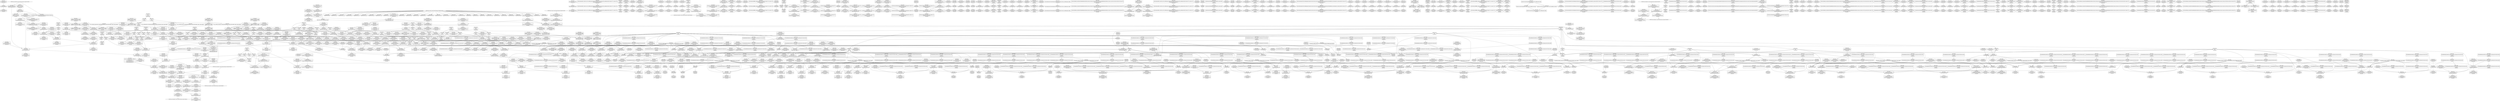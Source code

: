 digraph {
	CE0x43d6da0 [shape=record,shape=Mrecord,label="{CE0x43d6da0|rcu_read_unlock:do.body|*SummSink*}"]
	CE0x43868a0 [shape=record,shape=Mrecord,label="{CE0x43868a0|task_sid:real_cred|security/selinux/hooks.c,208|*SummSource*}"]
	CE0x4335960 [shape=record,shape=Mrecord,label="{CE0x4335960|selinux_task_setioprio:return|*SummSink*}"]
	CE0x43e66e0 [shape=record,shape=Mrecord,label="{CE0x43e66e0|rcu_read_unlock:tmp7|include/linux/rcupdate.h,933|*SummSource*}"]
	CE0x43a61e0 [shape=record,shape=Mrecord,label="{CE0x43a61e0|i64*_getelementptr_inbounds_(_11_x_i64_,_11_x_i64_*___llvm_gcov_ctr132,_i64_0,_i64_9)|*Constant*}"]
	CE0x4455fe0 [shape=record,shape=Mrecord,label="{CE0x4455fe0|_call_void_asm_addl_$1,_%gs:$0_,_*m,ri,*m,_dirflag_,_fpsr_,_flags_(i32*___preempt_count,_i32_%sub,_i32*___preempt_count)_#3,_!dbg_!27717,_!srcloc_!27718|./arch/x86/include/asm/preempt.h,77}"]
	CE0x4373370 [shape=record,shape=Mrecord,label="{CE0x4373370|i32_208|*Constant*}"]
	CE0x438e770 [shape=record,shape=Mrecord,label="{CE0x438e770|i64*_getelementptr_inbounds_(_13_x_i64_,_13_x_i64_*___llvm_gcov_ctr126,_i64_0,_i64_11)|*Constant*|*SummSource*}"]
	CE0x442caf0 [shape=record,shape=Mrecord,label="{CE0x442caf0|GLOBAL:lock_release|*Constant*|*SummSource*}"]
	CE0x439e840 [shape=record,shape=Mrecord,label="{CE0x439e840|rcu_read_lock:if.then|*SummSource*}"]
	CE0x439eb00 [shape=record,shape=Mrecord,label="{CE0x439eb00|i64*_getelementptr_inbounds_(_11_x_i64_,_11_x_i64_*___llvm_gcov_ctr127,_i64_0,_i64_0)|*Constant*|*SummSource*}"]
	CE0x445edc0 [shape=record,shape=Mrecord,label="{CE0x445edc0|__preempt_count_add:tmp1|*SummSource*}"]
	CE0x4346950 [shape=record,shape=Mrecord,label="{CE0x4346950|i64_0|*Constant*|*SummSink*}"]
	CE0x4468630 [shape=record,shape=Mrecord,label="{CE0x4468630|i64*_getelementptr_inbounds_(_4_x_i64_,_4_x_i64_*___llvm_gcov_ctr135,_i64_0,_i64_0)|*Constant*|*SummSource*}"]
	CE0x43a7d60 [shape=record,shape=Mrecord,label="{CE0x43a7d60|task_sid:tmp21|security/selinux/hooks.c,208|*SummSource*}"]
	CE0x435e6e0 [shape=record,shape=Mrecord,label="{CE0x435e6e0|VOIDTB_TE:_CE_36,40_}"]
	CE0x43b5380 [shape=record,shape=Mrecord,label="{CE0x43b5380|i64*_getelementptr_inbounds_(_4_x_i64_,_4_x_i64_*___llvm_gcov_ctr130,_i64_0,_i64_3)|*Constant*|*SummSink*}"]
	CE0x4335b70 [shape=record,shape=Mrecord,label="{CE0x4335b70|selinux_task_setioprio:return|*SummSource*}"]
	CE0x43de660 [shape=record,shape=Mrecord,label="{CE0x43de660|i64*_getelementptr_inbounds_(_11_x_i64_,_11_x_i64_*___llvm_gcov_ctr127,_i64_0,_i64_9)|*Constant*}"]
	CE0x43b68d0 [shape=record,shape=Mrecord,label="{CE0x43b68d0|rcu_lock_acquire:tmp}"]
	CE0x438b080 [shape=record,shape=Mrecord,label="{CE0x438b080|get_current:tmp|*SummSource*}"]
	CE0x43ae030 [shape=record,shape=Mrecord,label="{CE0x43ae030|_ret_void,_!dbg_!27717|include/linux/rcupdate.h,245|*SummSource*}"]
	CE0x4392e60 [shape=record,shape=Mrecord,label="{CE0x4392e60|i64*_getelementptr_inbounds_(_4_x_i64_,_4_x_i64_*___llvm_gcov_ctr133,_i64_0,_i64_2)|*Constant*|*SummSource*}"]
	CE0x4433030 [shape=record,shape=Mrecord,label="{CE0x4433030|rcu_lock_release:tmp7}"]
	CE0x4319f00 [shape=record,shape=Mrecord,label="{CE0x4319f00|task_sid:land.lhs.true2}"]
	CE0x43cc060 [shape=record,shape=Mrecord,label="{CE0x43cc060|rcu_read_lock:tmp7|include/linux/rcupdate.h,882|*SummSink*}"]
	CE0x433ce30 [shape=record,shape=Mrecord,label="{CE0x433ce30|i64*_getelementptr_inbounds_(_4_x_i64_,_4_x_i64_*___llvm_gcov_ctr129,_i64_0,_i64_3)|*Constant*|*SummSource*}"]
	CE0x433d390 [shape=record,shape=Mrecord,label="{CE0x433d390|i64*_getelementptr_inbounds_(_4_x_i64_,_4_x_i64_*___llvm_gcov_ctr134,_i64_0,_i64_3)|*Constant*|*SummSource*}"]
	CE0x43ed8e0 [shape=record,shape=Mrecord,label="{CE0x43ed8e0|rcu_read_unlock:tmp18|include/linux/rcupdate.h,933}"]
	CE0x432c7d0 [shape=record,shape=Mrecord,label="{CE0x432c7d0|selinux_task_setioprio:tmp11|security/selinux/hooks.c,3612}"]
	CE0x441a560 [shape=record,shape=Mrecord,label="{CE0x441a560|__preempt_count_sub:entry|*SummSink*}"]
	CE0x43cf930 [shape=record,shape=Mrecord,label="{CE0x43cf930|rcu_read_unlock:bb}"]
	CE0x436e790 [shape=record,shape=Mrecord,label="{CE0x436e790|current_sid:tmp23|security/selinux/hooks.c,218}"]
	CE0x432ab60 [shape=record,shape=Mrecord,label="{CE0x432ab60|_ret_i32_%call2,_!dbg_!27718|security/selinux/hooks.c,1544|*SummSource*}"]
	CE0x433f210 [shape=record,shape=Mrecord,label="{CE0x433f210|current_sid:tmp16|security/selinux/hooks.c,218|*SummSink*}"]
	CE0x4375a40 [shape=record,shape=Mrecord,label="{CE0x4375a40|i64*_getelementptr_inbounds_(_2_x_i64_,_2_x_i64_*___llvm_gcov_ctr98,_i64_0,_i64_1)|*Constant*|*SummSink*}"]
	CE0x434fe50 [shape=record,shape=Mrecord,label="{CE0x434fe50|_call_void_mcount()_#3|*SummSource*}"]
	CE0x4352fb0 [shape=record,shape=Mrecord,label="{CE0x4352fb0|avc_has_perm:tclass|Function::avc_has_perm&Arg::tclass::|*SummSink*}"]
	CE0x43d6ae0 [shape=record,shape=Mrecord,label="{CE0x43d6ae0|rcu_read_unlock:do.body}"]
	CE0x43aa290 [shape=record,shape=Mrecord,label="{CE0x43aa290|rcu_read_unlock:tmp20|include/linux/rcupdate.h,933|*SummSource*}"]
	CE0x43a8830 [shape=record,shape=Mrecord,label="{CE0x43a8830|task_sid:tmp24|security/selinux/hooks.c,208}"]
	CE0x43ba550 [shape=record,shape=Mrecord,label="{CE0x43ba550|_ret_void,_!dbg_!27735|include/linux/rcupdate.h,938}"]
	CE0x43d2a20 [shape=record,shape=Mrecord,label="{CE0x43d2a20|__rcu_read_lock:tmp2|*SummSink*}"]
	CE0x439d520 [shape=record,shape=Mrecord,label="{CE0x439d520|GLOBAL:__rcu_read_lock|*Constant*|*SummSource*}"]
	CE0x4349e60 [shape=record,shape=Mrecord,label="{CE0x4349e60|VOIDTB_TE:_CE_88,89_}"]
	CE0x438a130 [shape=record,shape=Mrecord,label="{CE0x438a130|task_sid:tmp15|security/selinux/hooks.c,208}"]
	CE0x4379700 [shape=record,shape=Mrecord,label="{CE0x4379700|_call_void_mcount()_#3}"]
	CE0x431b930 [shape=record,shape=Mrecord,label="{CE0x431b930|rcu_read_lock:entry|*SummSink*}"]
	CE0x43d14a0 [shape=record,shape=Mrecord,label="{CE0x43d14a0|__rcu_read_lock:tmp4|include/linux/rcupdate.h,239|*SummSink*}"]
	CE0x43d4920 [shape=record,shape=Mrecord,label="{CE0x43d4920|_call_void_asm_sideeffect_,_memory_,_dirflag_,_fpsr_,_flags_()_#3,_!dbg_!27714,_!srcloc_!27715|include/linux/rcupdate.h,239|*SummSource*}"]
	CE0x4339270 [shape=record,shape=Mrecord,label="{CE0x4339270|VOIDTB_TE:_CE_20,24_}"]
	CE0x435dc40 [shape=record,shape=Mrecord,label="{CE0x435dc40|i64*_getelementptr_inbounds_(_11_x_i64_,_11_x_i64_*___llvm_gcov_ctr125,_i64_0,_i64_9)|*Constant*}"]
	CE0x43cdb70 [shape=record,shape=Mrecord,label="{CE0x43cdb70|rcu_read_unlock:tmp1|*SummSource*}"]
	CE0x43749c0 [shape=record,shape=Mrecord,label="{CE0x43749c0|GLOBAL:current_sid.__warned|Global_var:current_sid.__warned|*SummSource*}"]
	CE0x432d350 [shape=record,shape=Mrecord,label="{CE0x432d350|current_sid:entry}"]
	CE0x433eb90 [shape=record,shape=Mrecord,label="{CE0x433eb90|current_sid:tmp15|security/selinux/hooks.c,218|*SummSink*}"]
	CE0x43996a0 [shape=record,shape=Mrecord,label="{CE0x43996a0|i64*_getelementptr_inbounds_(_13_x_i64_,_13_x_i64_*___llvm_gcov_ctr126,_i64_0,_i64_0)|*Constant*|*SummSink*}"]
	CE0x44333c0 [shape=record,shape=Mrecord,label="{CE0x44333c0|i8*_undef|*Constant*}"]
	CE0x4398530 [shape=record,shape=Mrecord,label="{CE0x4398530|task_sid:tmp|*SummSource*}"]
	CE0x43e50b0 [shape=record,shape=Mrecord,label="{CE0x43e50b0|rcu_read_lock:tmp12|include/linux/rcupdate.h,882}"]
	CE0x43e19c0 [shape=record,shape=Mrecord,label="{CE0x43e19c0|rcu_read_lock:tmp22|include/linux/rcupdate.h,884}"]
	CE0x446b4e0 [shape=record,shape=Mrecord,label="{CE0x446b4e0|i64_1|*Constant*}"]
	CE0x4353c70 [shape=record,shape=Mrecord,label="{CE0x4353c70|avc_has_perm:auditdata|Function::avc_has_perm&Arg::auditdata::|*SummSource*}"]
	CE0x43d7220 [shape=record,shape=Mrecord,label="{CE0x43d7220|GLOBAL:__llvm_gcov_ctr132|Global_var:__llvm_gcov_ctr132|*SummSource*}"]
	CE0x44126a0 [shape=record,shape=Mrecord,label="{CE0x44126a0|_call_void___preempt_count_sub(i32_1)_#10,_!dbg_!27715|include/linux/rcupdate.h,244|*SummSink*}"]
	CE0x43dadd0 [shape=record,shape=Mrecord,label="{CE0x43dadd0|__rcu_read_unlock:tmp2}"]
	CE0x43d0120 [shape=record,shape=Mrecord,label="{CE0x43d0120|rcu_read_unlock:tobool1|include/linux/rcupdate.h,933}"]
	CE0x4327aa0 [shape=record,shape=Mrecord,label="{CE0x4327aa0|task_sid:tmp27|security/selinux/hooks.c,208|*SummSink*}"]
	CE0x442dcd0 [shape=record,shape=Mrecord,label="{CE0x442dcd0|i64*_getelementptr_inbounds_(_4_x_i64_,_4_x_i64_*___llvm_gcov_ctr133,_i64_0,_i64_3)|*Constant*|*SummSink*}"]
	CE0x4349f70 [shape=record,shape=Mrecord,label="{CE0x4349f70|VOIDTB_TE:_CE_104,112_}"]
	CE0x442e8f0 [shape=record,shape=Mrecord,label="{CE0x442e8f0|__rcu_read_unlock:tmp|*SummSink*}"]
	CE0x434d7a0 [shape=record,shape=Mrecord,label="{CE0x434d7a0|i64_2|*Constant*}"]
	CE0x4349df0 [shape=record,shape=Mrecord,label="{CE0x4349df0|VOIDTB_TE:_CE_96,104_}"]
	CE0x4376450 [shape=record,shape=Mrecord,label="{CE0x4376450|cred_sid:entry|*SummSink*}"]
	CE0x43450d0 [shape=record,shape=Mrecord,label="{CE0x43450d0|selinux_task_setioprio:retval.0|*SummSource*}"]
	CE0x438cd90 [shape=record,shape=Mrecord,label="{CE0x438cd90|_ret_void,_!dbg_!27735|include/linux/rcupdate.h,884|*SummSource*}"]
	CE0x438b580 [shape=record,shape=Mrecord,label="{CE0x438b580|_call_void___rcu_read_lock()_#10,_!dbg_!27710|include/linux/rcupdate.h,879|*SummSource*}"]
	CE0x441a670 [shape=record,shape=Mrecord,label="{CE0x441a670|_ret_void,_!dbg_!27720|./arch/x86/include/asm/preempt.h,78}"]
	CE0x43bb1e0 [shape=record,shape=Mrecord,label="{CE0x43bb1e0|_ret_void,_!dbg_!27717|include/linux/rcupdate.h,419|*SummSource*}"]
	CE0x43a7900 [shape=record,shape=Mrecord,label="{CE0x43a7900|task_sid:tmp20|security/selinux/hooks.c,208|*SummSource*}"]
	CE0x439ba30 [shape=record,shape=Mrecord,label="{CE0x439ba30|i64_2|*Constant*}"]
	CE0x438ead0 [shape=record,shape=Mrecord,label="{CE0x438ead0|task_sid:tmp26|security/selinux/hooks.c,208}"]
	CE0x4327f70 [shape=record,shape=Mrecord,label="{CE0x4327f70|task_sid:call7|security/selinux/hooks.c,208|*SummSink*}"]
	CE0x4388830 [shape=record,shape=Mrecord,label="{CE0x4388830|task_sid:do.end|*SummSink*}"]
	CE0x43d8e90 [shape=record,shape=Mrecord,label="{CE0x43d8e90|_ret_void,_!dbg_!27719|./arch/x86/include/asm/preempt.h,73|*SummSink*}"]
	CE0x438dfb0 [shape=record,shape=Mrecord,label="{CE0x438dfb0|task_sid:tmp23|security/selinux/hooks.c,208|*SummSink*}"]
	"CONST[source:0(mediator),value:2(dynamic)][purpose:{subject}][SrcIdx:6]"
	CE0x43cccb0 [shape=record,shape=Mrecord,label="{CE0x43cccb0|rcu_read_unlock:tmp2|*SummSource*}"]
	CE0x4426560 [shape=record,shape=Mrecord,label="{CE0x4426560|__preempt_count_sub:tmp6|./arch/x86/include/asm/preempt.h,78}"]
	CE0x4399a80 [shape=record,shape=Mrecord,label="{CE0x4399a80|_call_void_mcount()_#3|*SummSink*}"]
	CE0x43dc310 [shape=record,shape=Mrecord,label="{CE0x43dc310|__rcu_read_lock:tmp6|include/linux/rcupdate.h,240}"]
	CE0x43893f0 [shape=record,shape=Mrecord,label="{CE0x43893f0|i64*_getelementptr_inbounds_(_13_x_i64_,_13_x_i64_*___llvm_gcov_ctr126,_i64_0,_i64_1)|*Constant*|*SummSource*}"]
	CE0x43ccc40 [shape=record,shape=Mrecord,label="{CE0x43ccc40|rcu_read_unlock:tmp2}"]
	CE0x43241a0 [shape=record,shape=Mrecord,label="{CE0x43241a0|i32_0|*Constant*|*SummSink*}"]
	CE0x432c200 [shape=record,shape=Mrecord,label="{CE0x432c200|selinux_task_setioprio:tmp10|security/selinux/hooks.c,3612}"]
	CE0x43a9e90 [shape=record,shape=Mrecord,label="{CE0x43a9e90|rcu_read_unlock:tmp19|include/linux/rcupdate.h,933|*SummSink*}"]
	CE0x438c980 [shape=record,shape=Mrecord,label="{CE0x438c980|i64*_getelementptr_inbounds_(_2_x_i64_,_2_x_i64_*___llvm_gcov_ctr131,_i64_0,_i64_1)|*Constant*|*SummSource*}"]
	CE0x4388650 [shape=record,shape=Mrecord,label="{CE0x4388650|task_sid:if.then|*SummSink*}"]
	CE0x43d3a80 [shape=record,shape=Mrecord,label="{CE0x43d3a80|__preempt_count_add:entry|*SummSource*}"]
	CE0x433f090 [shape=record,shape=Mrecord,label="{CE0x433f090|current_sid:tmp16|security/selinux/hooks.c,218|*SummSource*}"]
	CE0x4374050 [shape=record,shape=Mrecord,label="{CE0x4374050|current_sid:tmp6|security/selinux/hooks.c,218|*SummSource*}"]
	CE0x439f820 [shape=record,shape=Mrecord,label="{CE0x439f820|rcu_read_lock:bb|*SummSink*}"]
	CE0x445ed50 [shape=record,shape=Mrecord,label="{CE0x445ed50|__preempt_count_add:tmp1}"]
	CE0x432d5b0 [shape=record,shape=Mrecord,label="{CE0x432d5b0|_ret_i32_%tmp24,_!dbg_!27742|security/selinux/hooks.c,220}"]
	CE0x43ba3f0 [shape=record,shape=Mrecord,label="{CE0x43ba3f0|get_current:bb}"]
	CE0x43423d0 [shape=record,shape=Mrecord,label="{CE0x43423d0|avc_has_perm:ssid|Function::avc_has_perm&Arg::ssid::|*SummSource*}"]
	CE0x4349cb0 [shape=record,shape=Mrecord,label="{CE0x4349cb0|selinux_task_setioprio:entry}"]
	CE0x434fad0 [shape=record,shape=Mrecord,label="{CE0x434fad0|selinux_task_setioprio:tmp7|security/selinux/hooks.c,3609|*SummSource*}"]
	CE0x4372ba0 [shape=record,shape=Mrecord,label="{CE0x4372ba0|task_sid:tmp18|security/selinux/hooks.c,208|*SummSink*}"]
	CE0x43ba270 [shape=record,shape=Mrecord,label="{CE0x43ba270|rcu_read_unlock:entry|*SummSink*}"]
	CE0x43882f0 [shape=record,shape=Mrecord,label="{CE0x43882f0|cred_sid:tmp2|*SummSource*}"]
	CE0x4349300 [shape=record,shape=Mrecord,label="{CE0x4349300|GLOBAL:current_sid|*Constant*|*SummSource*}"]
	CE0x4376d50 [shape=record,shape=Mrecord,label="{CE0x4376d50|_call_void_rcu_read_unlock()_#10,_!dbg_!27748|security/selinux/hooks.c,209|*SummSink*}"]
	CE0x4350290 [shape=record,shape=Mrecord,label="{CE0x4350290|current_has_perm:call1|security/selinux/hooks.c,1543}"]
	CE0x43a5230 [shape=record,shape=Mrecord,label="{CE0x43a5230|i32_934|*Constant*}"]
	CE0x43cd470 [shape=record,shape=Mrecord,label="{CE0x43cd470|rcu_read_unlock:do.end}"]
	CE0x436d070 [shape=record,shape=Mrecord,label="{CE0x436d070|current_sid:cred|security/selinux/hooks.c,218}"]
	CE0x43b3e10 [shape=record,shape=Mrecord,label="{CE0x43b3e10|rcu_lock_release:__here|*SummSink*}"]
	CE0x43306d0 [shape=record,shape=Mrecord,label="{CE0x43306d0|selinux_task_setioprio:tmp2|security/selinux/hooks.c,3608|*SummSource*}"]
	CE0x4379d40 [shape=record,shape=Mrecord,label="{CE0x4379d40|current_sid:tmp3|*SummSource*}"]
	CE0x4348130 [shape=record,shape=Mrecord,label="{CE0x4348130|selinux_task_setioprio:bb|*SummSink*}"]
	CE0x434c1c0 [shape=record,shape=Mrecord,label="{CE0x434c1c0|selinux_task_setioprio:call|security/selinux/hooks.c,3607|*SummSink*}"]
	CE0x439f900 [shape=record,shape=Mrecord,label="{CE0x439f900|rcu_read_lock:do.body|*SummSource*}"]
	CE0x436ca60 [shape=record,shape=Mrecord,label="{CE0x436ca60|_ret_%struct.task_struct*_%tmp4,_!dbg_!27714|./arch/x86/include/asm/current.h,14}"]
	CE0x43d79c0 [shape=record,shape=Mrecord,label="{CE0x43d79c0|%struct.lockdep_map*_null|*Constant*|*SummSource*}"]
	CE0x4323fc0 [shape=record,shape=Mrecord,label="{CE0x4323fc0|i32_0|*Constant*}"]
	CE0x43c8130 [shape=record,shape=Mrecord,label="{CE0x43c8130|rcu_read_lock:if.end}"]
	CE0x4399080 [shape=record,shape=Mrecord,label="{CE0x4399080|rcu_read_lock:call|include/linux/rcupdate.h,882|*SummSink*}"]
	CE0x4324cc0 [shape=record,shape=Mrecord,label="{CE0x4324cc0|VOIDTB_TE:_CE_72,80_}"]
	CE0x4371830 [shape=record,shape=Mrecord,label="{CE0x4371830|%struct.task_struct*_(%struct.task_struct**)*_asm_movq_%gs:$_1:P_,$0_,_r,im,_dirflag_,_fpsr_,_flags_|*SummSource*}"]
	CE0x4343870 [shape=record,shape=Mrecord,label="{CE0x4343870|current_sid:tmp6|security/selinux/hooks.c,218}"]
	CE0x4344f50 [shape=record,shape=Mrecord,label="{CE0x4344f50|selinux_task_setioprio:retval.0}"]
	CE0x43dba20 [shape=record,shape=Mrecord,label="{CE0x43dba20|rcu_read_unlock:tmp14|include/linux/rcupdate.h,933|*SummSink*}"]
	CE0x4373270 [shape=record,shape=Mrecord,label="{CE0x4373270|_call_void_lockdep_rcu_suspicious(i8*_getelementptr_inbounds_(_25_x_i8_,_25_x_i8_*_.str3,_i32_0,_i32_0),_i32_208,_i8*_getelementptr_inbounds_(_41_x_i8_,_41_x_i8_*_.str44,_i32_0,_i32_0))_#10,_!dbg_!27732|security/selinux/hooks.c,208|*SummSink*}"]
	CE0x432a740 [shape=record,shape=Mrecord,label="{CE0x432a740|current_sid:tobool|security/selinux/hooks.c,218|*SummSink*}"]
	CE0x43ac7a0 [shape=record,shape=Mrecord,label="{CE0x43ac7a0|rcu_lock_release:map|Function::rcu_lock_release&Arg::map::}"]
	CE0x445d2d0 [shape=record,shape=Mrecord,label="{CE0x445d2d0|i64*_getelementptr_inbounds_(_4_x_i64_,_4_x_i64_*___llvm_gcov_ctr135,_i64_0,_i64_1)|*Constant*|*SummSource*}"]
	CE0x431b650 [shape=record,shape=Mrecord,label="{CE0x431b650|rcu_read_lock:entry}"]
	CE0x4331c40 [shape=record,shape=Mrecord,label="{CE0x4331c40|i64*_getelementptr_inbounds_(_11_x_i64_,_11_x_i64_*___llvm_gcov_ctr125,_i64_0,_i64_1)|*Constant*|*SummSink*}"]
	CE0x4332b20 [shape=record,shape=Mrecord,label="{CE0x4332b20|selinux_task_setioprio:tmp}"]
	CE0x4340210 [shape=record,shape=Mrecord,label="{CE0x4340210|_ret_i32_%tmp24,_!dbg_!27742|security/selinux/hooks.c,220|*SummSource*}"]
	CE0x434c830 [shape=record,shape=Mrecord,label="{CE0x434c830|VOIDTB_TE:_CE_136,144_}"]
	CE0x43a7310 [shape=record,shape=Mrecord,label="{CE0x43a7310|i64*_getelementptr_inbounds_(_13_x_i64_,_13_x_i64_*___llvm_gcov_ctr126,_i64_0,_i64_9)|*Constant*|*SummSink*}"]
	CE0x432dcb0 [shape=record,shape=Mrecord,label="{CE0x432dcb0|selinux_task_setioprio:tmp5|security/selinux/hooks.c,3608|*SummSource*}"]
	CE0x44562c0 [shape=record,shape=Mrecord,label="{CE0x44562c0|__preempt_count_sub:sub|./arch/x86/include/asm/preempt.h,77|*SummSink*}"]
	CE0x433eab0 [shape=record,shape=Mrecord,label="{CE0x433eab0|current_sid:tmp15|security/selinux/hooks.c,218}"]
	CE0x43ae450 [shape=record,shape=Mrecord,label="{CE0x43ae450|_ret_void,_!dbg_!27717|include/linux/rcupdate.h,245|*SummSink*}"]
	CE0x4399e10 [shape=record,shape=Mrecord,label="{CE0x4399e10|task_sid:tmp5|security/selinux/hooks.c,208|*SummSink*}"]
	CE0x438ad60 [shape=record,shape=Mrecord,label="{CE0x438ad60|i64*_getelementptr_inbounds_(_2_x_i64_,_2_x_i64_*___llvm_gcov_ctr98,_i64_0,_i64_1)|*Constant*}"]
	CE0x4351ad0 [shape=record,shape=Mrecord,label="{CE0x4351ad0|i64*_getelementptr_inbounds_(_11_x_i64_,_11_x_i64_*___llvm_gcov_ctr125,_i64_0,_i64_10)|*Constant*|*SummSource*}"]
	CE0x442aba0 [shape=record,shape=Mrecord,label="{CE0x442aba0|COLLAPSED:_GCMRE___llvm_gcov_ctr134_internal_global_4_x_i64_zeroinitializer:_elem_0:default:}"]
	CE0x4325180 [shape=record,shape=Mrecord,label="{CE0x4325180|selinux_task_setioprio:bb}"]
	CE0x442ca80 [shape=record,shape=Mrecord,label="{CE0x442ca80|GLOBAL:lock_release|*Constant*}"]
	CE0x4332be0 [shape=record,shape=Mrecord,label="{CE0x4332be0|COLLAPSED:_GCMRE___llvm_gcov_ctr284_internal_global_6_x_i64_zeroinitializer:_elem_0:default:}"]
	CE0x4427660 [shape=record,shape=Mrecord,label="{CE0x4427660|_call_void_asm_addl_$1,_%gs:$0_,_*m,ri,*m,_dirflag_,_fpsr_,_flags_(i32*___preempt_count,_i32_%val,_i32*___preempt_count)_#3,_!dbg_!27714,_!srcloc_!27717|./arch/x86/include/asm/preempt.h,72|*SummSource*}"]
	CE0x43e4dc0 [shape=record,shape=Mrecord,label="{CE0x43e4dc0|rcu_read_lock:tmp11|include/linux/rcupdate.h,882|*SummSource*}"]
	CE0x4433250 [shape=record,shape=Mrecord,label="{CE0x4433250|rcu_lock_release:tmp7|*SummSource*}"]
	CE0x4352ba0 [shape=record,shape=Mrecord,label="{CE0x4352ba0|i16_2|*Constant*|*SummSink*}"]
	CE0x432c270 [shape=record,shape=Mrecord,label="{CE0x432c270|selinux_task_setioprio:tmp10|security/selinux/hooks.c,3612|*SummSource*}"]
	CE0x4388eb0 [shape=record,shape=Mrecord,label="{CE0x4388eb0|rcu_read_lock:bb|*SummSource*}"]
	CE0x43719b0 [shape=record,shape=Mrecord,label="{CE0x43719b0|GLOBAL:current_task|Global_var:current_task}"]
	CE0x43e7a70 [shape=record,shape=Mrecord,label="{CE0x43e7a70|_ret_void,_!dbg_!27717|include/linux/rcupdate.h,240|*SummSource*}"]
	CE0x44193d0 [shape=record,shape=Mrecord,label="{CE0x44193d0|rcu_lock_release:bb}"]
	CE0x43ea890 [shape=record,shape=Mrecord,label="{CE0x43ea890|rcu_read_unlock:tobool1|include/linux/rcupdate.h,933|*SummSink*}"]
	CE0x43e2390 [shape=record,shape=Mrecord,label="{CE0x43e2390|cred_sid:bb}"]
	CE0x433e890 [shape=record,shape=Mrecord,label="{CE0x433e890|i64*_getelementptr_inbounds_(_13_x_i64_,_13_x_i64_*___llvm_gcov_ctr126,_i64_0,_i64_12)|*Constant*|*SummSource*}"]
	CE0x43742e0 [shape=record,shape=Mrecord,label="{CE0x43742e0|current_sid:tmp7|security/selinux/hooks.c,218}"]
	CE0x4378e00 [shape=record,shape=Mrecord,label="{CE0x4378e00|rcu_read_lock:tmp8|include/linux/rcupdate.h,882|*SummSink*}"]
	CE0x436f2c0 [shape=record,shape=Mrecord,label="{CE0x436f2c0|i32_1|*Constant*|*SummSource*}"]
	CE0x4452a50 [shape=record,shape=Mrecord,label="{CE0x4452a50|__preempt_count_add:tmp2|*SummSink*}"]
	CE0x442d600 [shape=record,shape=Mrecord,label="{CE0x442d600|i64_ptrtoint_(i8*_blockaddress(_rcu_lock_release,_%__here)_to_i64)|*Constant*|*SummSink*}"]
	CE0x43477f0 [shape=record,shape=Mrecord,label="{CE0x43477f0|_call_void_mcount()_#3|*SummSink*}"]
	CE0x442b840 [shape=record,shape=Mrecord,label="{CE0x442b840|_call_void___preempt_count_add(i32_1)_#10,_!dbg_!27711|include/linux/rcupdate.h,239|*SummSource*}"]
	CE0x43ed570 [shape=record,shape=Mrecord,label="{CE0x43ed570|rcu_read_unlock:tmp17|include/linux/rcupdate.h,933}"]
	CE0x434b460 [shape=record,shape=Mrecord,label="{CE0x434b460|GLOBAL:__llvm_gcov_ctr284|Global_var:__llvm_gcov_ctr284}"]
	CE0x4399490 [shape=record,shape=Mrecord,label="{CE0x4399490|i64*_getelementptr_inbounds_(_13_x_i64_,_13_x_i64_*___llvm_gcov_ctr126,_i64_0,_i64_0)|*Constant*|*SummSource*}"]
	CE0x43cc8c0 [shape=record,shape=Mrecord,label="{CE0x43cc8c0|rcu_lock_release:tmp|*SummSink*}"]
	CE0x434f290 [shape=record,shape=Mrecord,label="{CE0x434f290|COLLAPSED:_GCMRE___llvm_gcov_ctr136_internal_global_2_x_i64_zeroinitializer:_elem_0:default:}"]
	CE0x432ae60 [shape=record,shape=Mrecord,label="{CE0x432ae60|rcu_lock_acquire:tmp4|include/linux/rcupdate.h,418|*SummSource*}"]
	CE0x4373b40 [shape=record,shape=Mrecord,label="{CE0x4373b40|task_sid:if.end|*SummSink*}"]
	CE0x439f890 [shape=record,shape=Mrecord,label="{CE0x439f890|rcu_read_lock:do.body}"]
	CE0x446b190 [shape=record,shape=Mrecord,label="{CE0x446b190|__preempt_count_sub:tmp4|./arch/x86/include/asm/preempt.h,77|*SummSource*}"]
	CE0x43c27d0 [shape=record,shape=Mrecord,label="{CE0x43c27d0|__preempt_count_sub:bb|*SummSource*}"]
	CE0x4350e90 [shape=record,shape=Mrecord,label="{CE0x4350e90|i64_7|*Constant*}"]
	CE0x43e7430 [shape=record,shape=Mrecord,label="{CE0x43e7430|rcu_read_lock:tobool|include/linux/rcupdate.h,882|*SummSink*}"]
	CE0x43a1250 [shape=record,shape=Mrecord,label="{CE0x43a1250|task_sid:tmp7|security/selinux/hooks.c,208|*SummSink*}"]
	CE0x43c4610 [shape=record,shape=Mrecord,label="{CE0x43c4610|rcu_read_lock:tmp8|include/linux/rcupdate.h,882}"]
	CE0x4354880 [shape=record,shape=Mrecord,label="{CE0x4354880|current_sid:tmp4|security/selinux/hooks.c,218|*SummSink*}"]
	CE0x4426000 [shape=record,shape=Mrecord,label="{CE0x4426000|__preempt_count_add:do.body|*SummSource*}"]
	CE0x43af370 [shape=record,shape=Mrecord,label="{CE0x43af370|rcu_lock_release:tmp}"]
	CE0x4324bb0 [shape=record,shape=Mrecord,label="{CE0x4324bb0|VOIDTB_TE:_CE_52,56_}"]
	CE0x43a1860 [shape=record,shape=Mrecord,label="{CE0x43a1860|i64*_getelementptr_inbounds_(_2_x_i64_,_2_x_i64_*___llvm_gcov_ctr131,_i64_0,_i64_0)|*Constant*|*SummSink*}"]
	CE0x4343760 [shape=record,shape=Mrecord,label="{CE0x4343760|current_sid:tmp5|security/selinux/hooks.c,218|*SummSource*}"]
	CE0x43a8170 [shape=record,shape=Mrecord,label="{CE0x43a8170|i64*_getelementptr_inbounds_(_13_x_i64_,_13_x_i64_*___llvm_gcov_ctr126,_i64_0,_i64_10)|*Constant*}"]
	CE0x43aa410 [shape=record,shape=Mrecord,label="{CE0x43aa410|rcu_read_unlock:tmp20|include/linux/rcupdate.h,933|*SummSink*}"]
	CE0x43a58a0 [shape=record,shape=Mrecord,label="{CE0x43a58a0|i32_934|*Constant*|*SummSink*}"]
	CE0x433f690 [shape=record,shape=Mrecord,label="{CE0x433f690|i8_1|*Constant*|*SummSink*}"]
	CE0x43a23e0 [shape=record,shape=Mrecord,label="{CE0x43a23e0|task_sid:tmp9|security/selinux/hooks.c,208}"]
	CE0x43a12f0 [shape=record,shape=Mrecord,label="{CE0x43a12f0|task_sid:tmp8|security/selinux/hooks.c,208|*SummSource*}"]
	CE0x438b5f0 [shape=record,shape=Mrecord,label="{CE0x438b5f0|_call_void___rcu_read_lock()_#10,_!dbg_!27710|include/linux/rcupdate.h,879|*SummSink*}"]
	CE0x43acbd0 [shape=record,shape=Mrecord,label="{CE0x43acbd0|GLOBAL:__rcu_read_unlock|*Constant*}"]
	CE0x4427330 [shape=record,shape=Mrecord,label="{CE0x4427330|_ret_void,_!dbg_!27720|./arch/x86/include/asm/preempt.h,78|*SummSink*}"]
	CE0x434c940 [shape=record,shape=Mrecord,label="{CE0x434c940|VOIDTB_TE:_CE_144,152_}"]
	CE0x441b0b0 [shape=record,shape=Mrecord,label="{CE0x441b0b0|_call_void_mcount()_#3}"]
	CE0x43e9990 [shape=record,shape=Mrecord,label="{CE0x43e9990|rcu_read_unlock:land.lhs.true2}"]
	CE0x43b3180 [shape=record,shape=Mrecord,label="{CE0x43b3180|i64*_getelementptr_inbounds_(_4_x_i64_,_4_x_i64_*___llvm_gcov_ctr134,_i64_0,_i64_2)|*Constant*}"]
	CE0x4375480 [shape=record,shape=Mrecord,label="{CE0x4375480|current_sid:call|security/selinux/hooks.c,218}"]
	CE0x44141d0 [shape=record,shape=Mrecord,label="{CE0x44141d0|__rcu_read_lock:bb|*SummSink*}"]
	CE0x43c7700 [shape=record,shape=Mrecord,label="{CE0x43c7700|rcu_read_lock:land.lhs.true2|*SummSource*}"]
	CE0x4396e10 [shape=record,shape=Mrecord,label="{CE0x4396e10|i64_7|*Constant*|*SummSource*}"]
	CE0x437a0e0 [shape=record,shape=Mrecord,label="{CE0x437a0e0|_call_void_mcount()_#3|*SummSource*}"]
	CE0x43b4cb0 [shape=record,shape=Mrecord,label="{CE0x43b4cb0|_call_void_lock_acquire(%struct.lockdep_map*_%map,_i32_0,_i32_0,_i32_2,_i32_0,_%struct.lockdep_map*_null,_i64_ptrtoint_(i8*_blockaddress(_rcu_lock_acquire,_%__here)_to_i64))_#10,_!dbg_!27716|include/linux/rcupdate.h,418|*SummSource*}"]
	CE0x4354c90 [shape=record,shape=Mrecord,label="{CE0x4354c90|__rcu_read_lock:tmp}"]
	CE0x43e1460 [shape=record,shape=Mrecord,label="{CE0x43e1460|rcu_read_lock:tmp21|include/linux/rcupdate.h,884|*SummSource*}"]
	CE0x4379b60 [shape=record,shape=Mrecord,label="{CE0x4379b60|current_sid:tmp3}"]
	CE0x43c7530 [shape=record,shape=Mrecord,label="{CE0x43c7530|rcu_lock_acquire:__here|*SummSink*}"]
	CE0x4353eb0 [shape=record,shape=Mrecord,label="{CE0x4353eb0|_ret_i32_%retval.0,_!dbg_!27728|security/selinux/avc.c,775|*SummSink*}"]
	CE0x43a84d0 [shape=record,shape=Mrecord,label="{CE0x43a84d0|i64*_getelementptr_inbounds_(_13_x_i64_,_13_x_i64_*___llvm_gcov_ctr126,_i64_0,_i64_10)|*Constant*|*SummSource*}"]
	CE0x43d8c20 [shape=record,shape=Mrecord,label="{CE0x43d8c20|__preempt_count_add:val|Function::__preempt_count_add&Arg::val::|*SummSource*}"]
	CE0x43c8a30 [shape=record,shape=Mrecord,label="{CE0x43c8a30|rcu_read_lock:tmp9|include/linux/rcupdate.h,882}"]
	CE0x4349590 [shape=record,shape=Mrecord,label="{CE0x4349590|i64_1|*Constant*|*SummSink*}"]
	CE0x43292b0 [shape=record,shape=Mrecord,label="{CE0x43292b0|current_has_perm:call|security/selinux/hooks.c,1542|*SummSink*}"]
	CE0x43aaf60 [shape=record,shape=Mrecord,label="{CE0x43aaf60|rcu_read_unlock:tmp21|include/linux/rcupdate.h,935|*SummSink*}"]
	CE0x4459580 [shape=record,shape=Mrecord,label="{CE0x4459580|__preempt_count_sub:tmp1|*SummSink*}"]
	CE0x435c2d0 [shape=record,shape=Mrecord,label="{CE0x435c2d0|COLLAPSED:_GCMRE___llvm_gcov_ctr127_internal_global_11_x_i64_zeroinitializer:_elem_0:default:}"]
	CE0x438d020 [shape=record,shape=Mrecord,label="{CE0x438d020|_call_void_mcount()_#3|*SummSource*}"]
	CE0x43abe70 [shape=record,shape=Mrecord,label="{CE0x43abe70|rcu_lock_release:entry}"]
	CE0x446b3e0 [shape=record,shape=Mrecord,label="{CE0x446b3e0|__preempt_count_add:do.end|*SummSink*}"]
	CE0x43d6360 [shape=record,shape=Mrecord,label="{CE0x43d6360|__rcu_read_lock:tmp3|*SummSource*}"]
	CE0x43eade0 [shape=record,shape=Mrecord,label="{CE0x43eade0|_call_void_mcount()_#3|*SummSource*}"]
	CE0x441a930 [shape=record,shape=Mrecord,label="{CE0x441a930|rcu_lock_acquire:indirectgoto|*SummSource*}"]
	CE0x4469c40 [shape=record,shape=Mrecord,label="{CE0x4469c40|__preempt_count_sub:do.end|*SummSink*}"]
	CE0x436c820 [shape=record,shape=Mrecord,label="{CE0x436c820|_ret_%struct.task_struct*_%tmp4,_!dbg_!27714|./arch/x86/include/asm/current.h,14|*SummSource*}"]
	CE0x435e4e0 [shape=record,shape=Mrecord,label="{CE0x435e4e0|i64*_getelementptr_inbounds_(_2_x_i64_,_2_x_i64_*___llvm_gcov_ctr136,_i64_0,_i64_0)|*Constant*|*SummSink*}"]
	CE0x43417a0 [shape=record,shape=Mrecord,label="{CE0x43417a0|avc_has_perm:entry|*SummSource*}"]
	CE0x4377dc0 [shape=record,shape=Mrecord,label="{CE0x4377dc0|_call_void_mcount()_#3|*SummSink*}"]
	CE0x43af8c0 [shape=record,shape=Mrecord,label="{CE0x43af8c0|GLOBAL:__preempt_count|Global_var:__preempt_count|*SummSource*}"]
	CE0x438d730 [shape=record,shape=Mrecord,label="{CE0x438d730|i64*_getelementptr_inbounds_(_2_x_i64_,_2_x_i64_*___llvm_gcov_ctr131,_i64_0,_i64_1)|*Constant*|*SummSink*}"]
	CE0x43d2b50 [shape=record,shape=Mrecord,label="{CE0x43d2b50|rcu_read_unlock:call|include/linux/rcupdate.h,933|*SummSink*}"]
	CE0x4378b60 [shape=record,shape=Mrecord,label="{CE0x4378b60|current_sid:tmp2|*SummSource*}"]
	CE0x43784e0 [shape=record,shape=Mrecord,label="{CE0x43784e0|i64*_getelementptr_inbounds_(_11_x_i64_,_11_x_i64_*___llvm_gcov_ctr125,_i64_0,_i64_0)|*Constant*|*SummSource*}"]
	CE0x439ff20 [shape=record,shape=Mrecord,label="{CE0x439ff20|task_sid:tmp7|security/selinux/hooks.c,208|*SummSource*}"]
	CE0x4336670 [shape=record,shape=Mrecord,label="{CE0x4336670|current_sid:tmp17|security/selinux/hooks.c,218|*SummSource*}"]
	CE0x438c2c0 [shape=record,shape=Mrecord,label="{CE0x438c2c0|task_sid:tmp4|*LoadInst*|security/selinux/hooks.c,208|*SummSink*}"]
	CE0x4418650 [shape=record,shape=Mrecord,label="{CE0x4418650|i64*_getelementptr_inbounds_(_4_x_i64_,_4_x_i64_*___llvm_gcov_ctr130,_i64_0,_i64_0)|*Constant*|*SummSource*}"]
	CE0x4452610 [shape=record,shape=Mrecord,label="{CE0x4452610|i64*_getelementptr_inbounds_(_4_x_i64_,_4_x_i64_*___llvm_gcov_ctr134,_i64_0,_i64_2)|*Constant*|*SummSink*}"]
	CE0x43e58e0 [shape=record,shape=Mrecord,label="{CE0x43e58e0|_ret_void,_!dbg_!27717|include/linux/rcupdate.h,419|*SummSink*}"]
	CE0x43df5c0 [shape=record,shape=Mrecord,label="{CE0x43df5c0|rcu_read_lock:tmp18|include/linux/rcupdate.h,882|*SummSource*}"]
	CE0x4341630 [shape=record,shape=Mrecord,label="{CE0x4341630|avc_has_perm:entry}"]
	CE0x4348f50 [shape=record,shape=Mrecord,label="{CE0x4348f50|selinux_task_setioprio:tmp6|security/selinux/hooks.c,3609}"]
	CE0x434d810 [shape=record,shape=Mrecord,label="{CE0x434d810|i64_2|*Constant*|*SummSource*}"]
	CE0x4376c20 [shape=record,shape=Mrecord,label="{CE0x4376c20|_ret_i32_%tmp6,_!dbg_!27716|security/selinux/hooks.c,197|*SummSink*}"]
	CE0x43ab790 [shape=record,shape=Mrecord,label="{CE0x43ab790|rcu_read_unlock:tmp22|include/linux/rcupdate.h,935|*SummSink*}"]
	CE0x43b7290 [shape=record,shape=Mrecord,label="{CE0x43b7290|__rcu_read_unlock:tmp1|*SummSource*}"]
	CE0x43726f0 [shape=record,shape=Mrecord,label="{CE0x43726f0|i64*_getelementptr_inbounds_(_13_x_i64_,_13_x_i64_*___llvm_gcov_ctr126,_i64_0,_i64_1)|*Constant*|*SummSink*}"]
	CE0x4340700 [shape=record,shape=Mrecord,label="{CE0x4340700|GLOBAL:task_sid|*Constant*|*SummSink*}"]
	CE0x436cee0 [shape=record,shape=Mrecord,label="{CE0x436cee0|i32_78|*Constant*|*SummSink*}"]
	CE0x4354bf0 [shape=record,shape=Mrecord,label="{CE0x4354bf0|i64*_getelementptr_inbounds_(_4_x_i64_,_4_x_i64_*___llvm_gcov_ctr128,_i64_0,_i64_0)|*Constant*|*SummSink*}"]
	CE0x43d9930 [shape=record,shape=Mrecord,label="{CE0x43d9930|i64*_getelementptr_inbounds_(_11_x_i64_,_11_x_i64_*___llvm_gcov_ctr132,_i64_0,_i64_8)|*Constant*|*SummSource*}"]
	CE0x432e130 [shape=record,shape=Mrecord,label="{CE0x432e130|selinux_task_setioprio:tmp1|*SummSink*}"]
	CE0x4376750 [shape=record,shape=Mrecord,label="{CE0x4376750|cred_sid:cred|Function::cred_sid&Arg::cred::|*SummSource*}"]
	CE0x43e1760 [shape=record,shape=Mrecord,label="{CE0x43e1760|i64*_getelementptr_inbounds_(_11_x_i64_,_11_x_i64_*___llvm_gcov_ctr127,_i64_0,_i64_10)|*Constant*|*SummSink*}"]
	CE0x43affb0 [shape=record,shape=Mrecord,label="{CE0x43affb0|__preempt_count_add:tmp5|./arch/x86/include/asm/preempt.h,72|*SummSink*}"]
	CE0x4387560 [shape=record,shape=Mrecord,label="{CE0x4387560|get_current:tmp3|*SummSource*}"]
	CE0x438a5f0 [shape=record,shape=Mrecord,label="{CE0x438a5f0|task_sid:tmp15|security/selinux/hooks.c,208|*SummSource*}"]
	CE0x4336540 [shape=record,shape=Mrecord,label="{CE0x4336540|_ret_i32_%call7,_!dbg_!27749|security/selinux/hooks.c,210|*SummSink*}"]
	CE0x43283f0 [shape=record,shape=Mrecord,label="{CE0x43283f0|current_sid:tmp9|security/selinux/hooks.c,218|*SummSink*}"]
	CE0x439c9a0 [shape=record,shape=Mrecord,label="{CE0x439c9a0|task_sid:call3|security/selinux/hooks.c,208|*SummSink*}"]
	CE0x43e4f40 [shape=record,shape=Mrecord,label="{CE0x43e4f40|rcu_read_lock:tmp11|include/linux/rcupdate.h,882|*SummSink*}"]
	CE0x43b3a90 [shape=record,shape=Mrecord,label="{CE0x43b3a90|__preempt_count_add:tmp7|./arch/x86/include/asm/preempt.h,73}"]
	CE0x4377160 [shape=record,shape=Mrecord,label="{CE0x4377160|current_sid:tmp12|security/selinux/hooks.c,218|*SummSource*}"]
	CE0x4328e40 [shape=record,shape=Mrecord,label="{CE0x4328e40|current_sid:tmp12|security/selinux/hooks.c,218}"]
	CE0x4372650 [shape=record,shape=Mrecord,label="{CE0x4372650|current_sid:if.then|*SummSource*}"]
	CE0x43c2840 [shape=record,shape=Mrecord,label="{CE0x43c2840|__preempt_count_sub:do.body|*SummSource*}"]
	CE0x4330250 [shape=record,shape=Mrecord,label="{CE0x4330250|selinux_task_setioprio:tmp7|security/selinux/hooks.c,3609}"]
	CE0x436c460 [shape=record,shape=Mrecord,label="{CE0x436c460|GLOBAL:get_current|*Constant*|*SummSink*}"]
	CE0x4355950 [shape=record,shape=Mrecord,label="{CE0x4355950|current_sid:tmp8|security/selinux/hooks.c,218}"]
	CE0x4377290 [shape=record,shape=Mrecord,label="{CE0x4377290|current_sid:tmp12|security/selinux/hooks.c,218|*SummSink*}"]
	CE0x441afa0 [shape=record,shape=Mrecord,label="{CE0x441afa0|__preempt_count_add:tmp3|*SummSink*}"]
	CE0x4398c70 [shape=record,shape=Mrecord,label="{CE0x4398c70|task_sid:tobool|security/selinux/hooks.c,208|*SummSource*}"]
	CE0x43988d0 [shape=record,shape=Mrecord,label="{CE0x43988d0|rcu_read_lock:tmp2|*SummSource*}"]
	CE0x43d3410 [shape=record,shape=Mrecord,label="{CE0x43d3410|rcu_read_unlock:tmp}"]
	CE0x4347720 [shape=record,shape=Mrecord,label="{CE0x4347720|_call_void_mcount()_#3|*SummSource*}"]
	CE0x4332a90 [shape=record,shape=Mrecord,label="{CE0x4332a90|current_has_perm:bb|*SummSink*}"]
	CE0x4469cd0 [shape=record,shape=Mrecord,label="{CE0x4469cd0|i64*_getelementptr_inbounds_(_4_x_i64_,_4_x_i64_*___llvm_gcov_ctr135,_i64_0,_i64_0)|*Constant*}"]
	CE0x43e9ac0 [shape=record,shape=Mrecord,label="{CE0x43e9ac0|rcu_read_unlock:land.lhs.true2|*SummSource*}"]
	CE0x4379960 [shape=record,shape=Mrecord,label="{CE0x4379960|_call_void_mcount()_#3|*SummSource*}"]
	CE0x434a780 [shape=record,shape=Mrecord,label="{CE0x434a780|current_sid:tmp|*SummSink*}"]
	CE0x4428040 [shape=record,shape=Mrecord,label="{CE0x4428040|__preempt_count_add:bb|*SummSink*}"]
	CE0x43ea5f0 [shape=record,shape=Mrecord,label="{CE0x43ea5f0|rcu_lock_release:tmp2|*SummSource*}"]
	CE0x432d520 [shape=record,shape=Mrecord,label="{CE0x432d520|current_sid:entry|*SummSink*}"]
	CE0x43d2100 [shape=record,shape=Mrecord,label="{CE0x43d2100|rcu_read_unlock:tmp12|include/linux/rcupdate.h,933|*SummSink*}"]
	CE0x435d0f0 [shape=record,shape=Mrecord,label="{CE0x435d0f0|i32_218|*Constant*|*SummSource*}"]
	CE0x43b0900 [shape=record,shape=Mrecord,label="{CE0x43b0900|_call_void_asm_sideeffect_,_memory_,_dirflag_,_fpsr_,_flags_()_#3,_!dbg_!27711,_!srcloc_!27714|include/linux/rcupdate.h,244|*SummSource*}"]
	CE0x43b4c40 [shape=record,shape=Mrecord,label="{CE0x43b4c40|_call_void_lock_acquire(%struct.lockdep_map*_%map,_i32_0,_i32_0,_i32_2,_i32_0,_%struct.lockdep_map*_null,_i64_ptrtoint_(i8*_blockaddress(_rcu_lock_acquire,_%__here)_to_i64))_#10,_!dbg_!27716|include/linux/rcupdate.h,418}"]
	CE0x43528d0 [shape=record,shape=Mrecord,label="{CE0x43528d0|i16_2|*Constant*}"]
	CE0x43b5a90 [shape=record,shape=Mrecord,label="{CE0x43b5a90|rcu_lock_acquire:tmp7|*SummSource*}"]
	CE0x558c1b0 [shape=record,shape=Mrecord,label="{CE0x558c1b0|GLOBAL:cap_task_setioprio|*Constant*}"]
	CE0x43cdb00 [shape=record,shape=Mrecord,label="{CE0x43cdb00|rcu_read_unlock:tmp1}"]
	CE0x43bc360 [shape=record,shape=Mrecord,label="{CE0x43bc360|__preempt_count_sub:tmp|*SummSink*}"]
	CE0x4379240 [shape=record,shape=Mrecord,label="{CE0x4379240|i64_5|*Constant*}"]
	CE0x439dbd0 [shape=record,shape=Mrecord,label="{CE0x439dbd0|i64_1|*Constant*}"]
	CE0x431b5e0 [shape=record,shape=Mrecord,label="{CE0x431b5e0|GLOBAL:rcu_read_lock|*Constant*|*SummSink*}"]
	CE0x433e020 [shape=record,shape=Mrecord,label="{CE0x433e020|__rcu_read_unlock:tmp4|include/linux/rcupdate.h,244|*SummSource*}"]
	CE0x4396870 [shape=record,shape=Mrecord,label="{CE0x4396870|i64_6|*Constant*|*SummSource*}"]
	CE0x4347ad0 [shape=record,shape=Mrecord,label="{CE0x4347ad0|current_sid:tmp13|security/selinux/hooks.c,218}"]
	CE0x438d0c0 [shape=record,shape=Mrecord,label="{CE0x438d0c0|_call_void_mcount()_#3|*SummSink*}"]
	CE0x43bc040 [shape=record,shape=Mrecord,label="{CE0x43bc040|_call_void_mcount()_#3|*SummSink*}"]
	CE0x43434c0 [shape=record,shape=Mrecord,label="{CE0x43434c0|GLOBAL:__llvm_gcov_ctr125|Global_var:__llvm_gcov_ctr125|*SummSource*}"]
	CE0x4327450 [shape=record,shape=Mrecord,label="{CE0x4327450|i64*_getelementptr_inbounds_(_13_x_i64_,_13_x_i64_*___llvm_gcov_ctr126,_i64_0,_i64_12)|*Constant*|*SummSink*}"]
	CE0x4372ed0 [shape=record,shape=Mrecord,label="{CE0x4372ed0|task_sid:tmp19|security/selinux/hooks.c,208|*SummSink*}"]
	CE0x44332c0 [shape=record,shape=Mrecord,label="{CE0x44332c0|rcu_lock_release:tmp7|*SummSink*}"]
	CE0x438e410 [shape=record,shape=Mrecord,label="{CE0x438e410|i64*_getelementptr_inbounds_(_13_x_i64_,_13_x_i64_*___llvm_gcov_ctr126,_i64_0,_i64_11)|*Constant*}"]
	CE0x437c140 [shape=record,shape=Mrecord,label="{CE0x437c140|i64*_getelementptr_inbounds_(_11_x_i64_,_11_x_i64_*___llvm_gcov_ctr125,_i64_0,_i64_8)|*Constant*|*SummSink*}"]
	CE0x43d4150 [shape=record,shape=Mrecord,label="{CE0x43d4150|__preempt_count_add:tmp5|./arch/x86/include/asm/preempt.h,72|*SummSource*}"]
	CE0x43573e0 [shape=record,shape=Mrecord,label="{CE0x43573e0|i64_4|*Constant*}"]
	CE0x43b4530 [shape=record,shape=Mrecord,label="{CE0x43b4530|_call_void_asm_sideeffect_,_memory_,_dirflag_,_fpsr_,_flags_()_#3,_!dbg_!27711,_!srcloc_!27714|include/linux/rcupdate.h,244}"]
	CE0x4350160 [shape=record,shape=Mrecord,label="{CE0x4350160|GLOBAL:task_sid|*Constant*}"]
	CE0x4375ee0 [shape=record,shape=Mrecord,label="{CE0x4375ee0|task_sid:tobool1|security/selinux/hooks.c,208|*SummSink*}"]
	CE0x43880e0 [shape=record,shape=Mrecord,label="{CE0x43880e0|GLOBAL:task_sid.__warned|Global_var:task_sid.__warned|*SummSource*}"]
	CE0x4375110 [shape=record,shape=Mrecord,label="{CE0x4375110|task_sid:tobool|security/selinux/hooks.c,208}"]
	CE0x43a0640 [shape=record,shape=Mrecord,label="{CE0x43a0640|task_sid:tmp18|security/selinux/hooks.c,208}"]
	CE0x4344140 [shape=record,shape=Mrecord,label="{CE0x4344140|i64_1|*Constant*}"]
	CE0x444c370 [shape=record,shape=Mrecord,label="{CE0x444c370|__preempt_count_sub:tmp}"]
	CE0x43570d0 [shape=record,shape=Mrecord,label="{CE0x43570d0|i64_5|*Constant*|*SummSource*}"]
	CE0x43c2470 [shape=record,shape=Mrecord,label="{CE0x43c2470|__preempt_count_add:tmp7|./arch/x86/include/asm/preempt.h,73|*SummSink*}"]
	CE0x4338f00 [shape=record,shape=Mrecord,label="{CE0x4338f00|i64*_getelementptr_inbounds_(_11_x_i64_,_11_x_i64_*___llvm_gcov_ctr125,_i64_0,_i64_0)|*Constant*|*SummSink*}"]
	CE0x43af930 [shape=record,shape=Mrecord,label="{CE0x43af930|GLOBAL:__preempt_count|Global_var:__preempt_count}"]
	CE0x44258c0 [shape=record,shape=Mrecord,label="{CE0x44258c0|void_(i32*,_i32,_i32*)*_asm_addl_$1,_%gs:$0_,_*m,ri,*m,_dirflag_,_fpsr_,_flags_|*SummSink*}"]
	CE0x56be380 [shape=record,shape=Mrecord,label="{CE0x56be380|i64*_getelementptr_inbounds_(_6_x_i64_,_6_x_i64_*___llvm_gcov_ctr284,_i64_0,_i64_0)|*Constant*}"]
	CE0x432d490 [shape=record,shape=Mrecord,label="{CE0x432d490|current_sid:entry|*SummSource*}"]
	CE0x4340e50 [shape=record,shape=Mrecord,label="{CE0x4340e50|task_sid:task|Function::task_sid&Arg::task::|*SummSource*}"]
	CE0x43a0f10 [shape=record,shape=Mrecord,label="{CE0x43a0f10|GLOBAL:rcu_lock_map|Global_var:rcu_lock_map|*SummSource*}"]
	CE0x4396f20 [shape=record,shape=Mrecord,label="{CE0x4396f20|task_sid:tmp14|security/selinux/hooks.c,208}"]
	CE0x43adab0 [shape=record,shape=Mrecord,label="{CE0x43adab0|__rcu_read_unlock:entry|*SummSink*}"]
	CE0x442c4c0 [shape=record,shape=Mrecord,label="{CE0x442c4c0|_call_void_lock_release(%struct.lockdep_map*_%map,_i32_1,_i64_ptrtoint_(i8*_blockaddress(_rcu_lock_release,_%__here)_to_i64))_#10,_!dbg_!27716|include/linux/rcupdate.h,423}"]
	CE0x43dfe50 [shape=record,shape=Mrecord,label="{CE0x43dfe50|i8*_getelementptr_inbounds_(_25_x_i8_,_25_x_i8_*_.str45,_i32_0,_i32_0)|*Constant*|*SummSink*}"]
	CE0x43bb910 [shape=record,shape=Mrecord,label="{CE0x43bb910|rcu_read_lock:tmp8|include/linux/rcupdate.h,882|*SummSource*}"]
	CE0x43c8ba0 [shape=record,shape=Mrecord,label="{CE0x43c8ba0|rcu_read_lock:tmp10|include/linux/rcupdate.h,882}"]
	CE0x436d8a0 [shape=record,shape=Mrecord,label="{CE0x436d8a0|i32_22|*Constant*}"]
	CE0x43c7f80 [shape=record,shape=Mrecord,label="{CE0x43c7f80|rcu_read_lock:land.lhs.true|*SummSource*}"]
	CE0x43a86b0 [shape=record,shape=Mrecord,label="{CE0x43a86b0|task_sid:tmp22|security/selinux/hooks.c,208|*SummSink*}"]
	CE0x43d90f0 [shape=record,shape=Mrecord,label="{CE0x43d90f0|rcu_read_unlock:tmp16|include/linux/rcupdate.h,933}"]
	CE0x439b9c0 [shape=record,shape=Mrecord,label="{CE0x439b9c0|i64_3|*Constant*}"]
	CE0x438d580 [shape=record,shape=Mrecord,label="{CE0x438d580|task_sid:tmp3}"]
	CE0x4351130 [shape=record,shape=Mrecord,label="{CE0x4351130|rcu_read_lock:tmp14|include/linux/rcupdate.h,882}"]
	CE0x434ecf0 [shape=record,shape=Mrecord,label="{CE0x434ecf0|current_has_perm:bb}"]
	CE0x4376530 [shape=record,shape=Mrecord,label="{CE0x4376530|cred_sid:cred|Function::cred_sid&Arg::cred::}"]
	CE0x43e3380 [shape=record,shape=Mrecord,label="{CE0x43e3380|cred_sid:sid|security/selinux/hooks.c,197|*SummSource*}"]
	CE0x43403a0 [shape=record,shape=Mrecord,label="{CE0x43403a0|current_has_perm:call1|security/selinux/hooks.c,1543|*SummSink*}"]
	CE0x442c660 [shape=record,shape=Mrecord,label="{CE0x442c660|_call_void_lock_release(%struct.lockdep_map*_%map,_i32_1,_i64_ptrtoint_(i8*_blockaddress(_rcu_lock_release,_%__here)_to_i64))_#10,_!dbg_!27716|include/linux/rcupdate.h,423|*SummSink*}"]
	CE0x43938a0 [shape=record,shape=Mrecord,label="{CE0x43938a0|rcu_lock_release:tmp5|include/linux/rcupdate.h,423}"]
	CE0x4457220 [shape=record,shape=Mrecord,label="{CE0x4457220|__preempt_count_sub:tmp5|./arch/x86/include/asm/preempt.h,77|*SummSource*}"]
	CE0x43b47a0 [shape=record,shape=Mrecord,label="{CE0x43b47a0|rcu_lock_acquire:tmp5|include/linux/rcupdate.h,418|*SummSource*}"]
	CE0x4468ab0 [shape=record,shape=Mrecord,label="{CE0x4468ab0|i64*_getelementptr_inbounds_(_4_x_i64_,_4_x_i64_*___llvm_gcov_ctr135,_i64_0,_i64_0)|*Constant*|*SummSink*}"]
	CE0x43cb2b0 [shape=record,shape=Mrecord,label="{CE0x43cb2b0|rcu_read_lock:if.end|*SummSource*}"]
	CE0x4374d00 [shape=record,shape=Mrecord,label="{CE0x4374d00|rcu_read_lock:tmp3|*SummSink*}"]
	CE0x43723b0 [shape=record,shape=Mrecord,label="{CE0x43723b0|current_sid:if.end|*SummSink*}"]
	CE0x4338540 [shape=record,shape=Mrecord,label="{CE0x4338540|i32_512|*Constant*|*SummSink*}"]
	CE0x4352ee0 [shape=record,shape=Mrecord,label="{CE0x4352ee0|avc_has_perm:tclass|Function::avc_has_perm&Arg::tclass::|*SummSource*}"]
	CE0x4349180 [shape=record,shape=Mrecord,label="{CE0x4349180|GLOBAL:current_sid|*Constant*}"]
	CE0x43a81e0 [shape=record,shape=Mrecord,label="{CE0x43a81e0|task_sid:tmp23|security/selinux/hooks.c,208}"]
	CE0x4374600 [shape=record,shape=Mrecord,label="{CE0x4374600|current_sid:tmp7|security/selinux/hooks.c,218|*SummSink*}"]
	CE0x4341300 [shape=record,shape=Mrecord,label="{CE0x4341300|current_has_perm:call2|security/selinux/hooks.c,1544|*SummSource*}"]
	CE0x437a700 [shape=record,shape=Mrecord,label="{CE0x437a700|_call_void_rcu_read_lock()_#10,_!dbg_!27712|security/selinux/hooks.c,207|*SummSource*}"]
	CE0x4351820 [shape=record,shape=Mrecord,label="{CE0x4351820|current_sid:tmp19|security/selinux/hooks.c,218|*SummSource*}"]
	CE0x446b200 [shape=record,shape=Mrecord,label="{CE0x446b200|__preempt_count_sub:tmp4|./arch/x86/include/asm/preempt.h,77|*SummSink*}"]
	CE0x4419550 [shape=record,shape=Mrecord,label="{CE0x4419550|rcu_lock_release:bb|*SummSink*}"]
	CE0x438a4e0 [shape=record,shape=Mrecord,label="{CE0x438a4e0|task_sid:tmp16|security/selinux/hooks.c,208}"]
	CE0x43d4b30 [shape=record,shape=Mrecord,label="{CE0x43d4b30|rcu_read_unlock:tobool|include/linux/rcupdate.h,933|*SummSink*}"]
	CE0x4b301f0 [shape=record,shape=Mrecord,label="{CE0x4b301f0|selinux_task_setioprio:tmp3|security/selinux/hooks.c,3608|*SummSink*}"]
	CE0x433f7c0 [shape=record,shape=Mrecord,label="{CE0x433f7c0|i8*_getelementptr_inbounds_(_25_x_i8_,_25_x_i8_*_.str3,_i32_0,_i32_0)|*Constant*}"]
	CE0x43e7b80 [shape=record,shape=Mrecord,label="{CE0x43e7b80|_ret_void,_!dbg_!27717|include/linux/rcupdate.h,240|*SummSink*}"]
	CE0x43b3650 [shape=record,shape=Mrecord,label="{CE0x43b3650|__preempt_count_add:tmp6|./arch/x86/include/asm/preempt.h,73|*SummSink*}"]
	CE0x43cb4e0 [shape=record,shape=Mrecord,label="{CE0x43cb4e0|rcu_read_lock:land.lhs.true2}"]
	CE0x43513a0 [shape=record,shape=Mrecord,label="{CE0x43513a0|current_sid:tmp19|security/selinux/hooks.c,218}"]
	CE0x4464630 [shape=record,shape=Mrecord,label="{CE0x4464630|__preempt_count_sub:do.end}"]
	CE0x434fc80 [shape=record,shape=Mrecord,label="{CE0x434fc80|selinux_task_setioprio:tmp7|security/selinux/hooks.c,3609|*SummSink*}"]
	CE0x43ea580 [shape=record,shape=Mrecord,label="{CE0x43ea580|rcu_lock_release:tmp2}"]
	CE0x43d02e0 [shape=record,shape=Mrecord,label="{CE0x43d02e0|__rcu_read_unlock:tmp5|include/linux/rcupdate.h,244}"]
	CE0x431be20 [shape=record,shape=Mrecord,label="{CE0x431be20|selinux_task_setioprio:tobool|security/selinux/hooks.c,3608|*SummSource*}"]
	CE0x436bf10 [shape=record,shape=Mrecord,label="{CE0x436bf10|current_sid:call4|security/selinux/hooks.c,218|*SummSink*}"]
	CE0x4426f00 [shape=record,shape=Mrecord,label="{CE0x4426f00|void_(i32*,_i32,_i32*)*_asm_addl_$1,_%gs:$0_,_*m,ri,*m,_dirflag_,_fpsr_,_flags_}"]
	CE0x437b340 [shape=record,shape=Mrecord,label="{CE0x437b340|task_sid:tmp16|security/selinux/hooks.c,208|*SummSource*}"]
	CE0x444ca20 [shape=record,shape=Mrecord,label="{CE0x444ca20|_call_void_mcount()_#3}"]
	CE0x4425b40 [shape=record,shape=Mrecord,label="{CE0x4425b40|__rcu_read_unlock:do.end|*SummSink*}"]
	CE0x431a200 [shape=record,shape=Mrecord,label="{CE0x431a200|task_sid:do.body5}"]
	CE0x43e8a00 [shape=record,shape=Mrecord,label="{CE0x43e8a00|i64*_getelementptr_inbounds_(_11_x_i64_,_11_x_i64_*___llvm_gcov_ctr127,_i64_0,_i64_1)|*Constant*}"]
	CE0x432bf90 [shape=record,shape=Mrecord,label="{CE0x432bf90|i64*_getelementptr_inbounds_(_6_x_i64_,_6_x_i64_*___llvm_gcov_ctr284,_i64_0,_i64_5)|*Constant*|*SummSink*}"]
	CE0x3a9f0e0 [shape=record,shape=Mrecord,label="{CE0x3a9f0e0|VOIDTB_TE:_CE_8,16_}"]
	CE0x4341490 [shape=record,shape=Mrecord,label="{CE0x4341490|i32_(i32,_i32,_i16,_i32,_%struct.common_audit_data*)*_bitcast_(i32_(i32,_i32,_i16,_i32,_%struct.common_audit_data.495*)*_avc_has_perm_to_i32_(i32,_i32,_i16,_i32,_%struct.common_audit_data*)*)|*Constant*|*SummSource*}"]
	CE0x43d0b50 [shape=record,shape=Mrecord,label="{CE0x43d0b50|rcu_lock_acquire:tmp1|*SummSink*}"]
	CE0x43ce4a0 [shape=record,shape=Mrecord,label="{CE0x43ce4a0|rcu_read_unlock:tmp13|include/linux/rcupdate.h,933|*SummSource*}"]
	CE0x43da9a0 [shape=record,shape=Mrecord,label="{CE0x43da9a0|rcu_lock_acquire:tmp3|*SummSink*}"]
	CE0x43acf00 [shape=record,shape=Mrecord,label="{CE0x43acf00|_ret_void,_!dbg_!27717|include/linux/rcupdate.h,424|*SummSource*}"]
	CE0x435e890 [shape=record,shape=Mrecord,label="{CE0x435e890|VOIDTB_TE:_CE_48,52_}"]
	CE0x435cc40 [shape=record,shape=Mrecord,label="{CE0x435cc40|i8*_getelementptr_inbounds_(_25_x_i8_,_25_x_i8_*_.str3,_i32_0,_i32_0)|*Constant*|*SummSource*}"]
	CE0x439e910 [shape=record,shape=Mrecord,label="{CE0x439e910|rcu_read_lock:if.then|*SummSink*}"]
	CE0x43af450 [shape=record,shape=Mrecord,label="{CE0x43af450|rcu_lock_release:tmp|*SummSource*}"]
	CE0x4434770 [shape=record,shape=Mrecord,label="{CE0x4434770|COLLAPSED:_GCMRE___llvm_gcov_ctr129_internal_global_4_x_i64_zeroinitializer:_elem_0:default:}"]
	CE0x43b4ed0 [shape=record,shape=Mrecord,label="{CE0x43b4ed0|__rcu_read_lock:tmp1|*SummSink*}"]
	CE0x43b6940 [shape=record,shape=Mrecord,label="{CE0x43b6940|COLLAPSED:_GCMRE___llvm_gcov_ctr130_internal_global_4_x_i64_zeroinitializer:_elem_0:default:}"]
	CE0x433bb90 [shape=record,shape=Mrecord,label="{CE0x433bb90|selinux_task_setioprio:tmp9|security/selinux/hooks.c,3611|*SummSink*}"]
	CE0x438db20 [shape=record,shape=Mrecord,label="{CE0x438db20|task_sid:tmp10|security/selinux/hooks.c,208}"]
	CE0x43707c0 [shape=record,shape=Mrecord,label="{CE0x43707c0|current_sid:tmp24|security/selinux/hooks.c,220|*SummSource*}"]
	CE0x43dd8c0 [shape=record,shape=Mrecord,label="{CE0x43dd8c0|i32_883|*Constant*|*SummSource*}"]
	CE0x438b390 [shape=record,shape=Mrecord,label="{CE0x438b390|task_sid:do.body|*SummSource*}"]
	CE0x441ae90 [shape=record,shape=Mrecord,label="{CE0x441ae90|__preempt_count_add:do.end|*SummSource*}"]
	CE0x4338830 [shape=record,shape=Mrecord,label="{CE0x4338830|selinux_task_setioprio:call|security/selinux/hooks.c,3607}"]
	CE0x43a89d0 [shape=record,shape=Mrecord,label="{CE0x43a89d0|task_sid:tmp23|security/selinux/hooks.c,208|*SummSource*}"]
	CE0x435de10 [shape=record,shape=Mrecord,label="{CE0x435de10|i64*_getelementptr_inbounds_(_11_x_i64_,_11_x_i64_*___llvm_gcov_ctr125,_i64_0,_i64_9)|*Constant*|*SummSource*}"]
	CE0x433e1a0 [shape=record,shape=Mrecord,label="{CE0x433e1a0|__rcu_read_unlock:tmp4|include/linux/rcupdate.h,244|*SummSink*}"]
	CE0x43d6c70 [shape=record,shape=Mrecord,label="{CE0x43d6c70|rcu_read_unlock:do.body|*SummSource*}"]
	CE0x43d6f60 [shape=record,shape=Mrecord,label="{CE0x43d6f60|_call_void_mcount()_#3}"]
	CE0x439ad00 [shape=record,shape=Mrecord,label="{CE0x439ad00|_call_void_mcount()_#3}"]
	CE0x439a720 [shape=record,shape=Mrecord,label="{CE0x439a720|task_sid:tmp13|security/selinux/hooks.c,208|*SummSink*}"]
	CE0x43cf790 [shape=record,shape=Mrecord,label="{CE0x43cf790|rcu_read_unlock:if.end|*SummSource*}"]
	CE0x43d03c0 [shape=record,shape=Mrecord,label="{CE0x43d03c0|__rcu_read_unlock:tmp5|include/linux/rcupdate.h,244|*SummSink*}"]
	CE0x436d5f0 [shape=record,shape=Mrecord,label="{CE0x436d5f0|current_sid:tmp21|security/selinux/hooks.c,218}"]
	CE0x43a4c20 [shape=record,shape=Mrecord,label="{CE0x43a4c20|_call_void_lockdep_rcu_suspicious(i8*_getelementptr_inbounds_(_25_x_i8_,_25_x_i8_*_.str45,_i32_0,_i32_0),_i32_934,_i8*_getelementptr_inbounds_(_44_x_i8_,_44_x_i8_*_.str47,_i32_0,_i32_0))_#10,_!dbg_!27726|include/linux/rcupdate.h,933|*SummSink*}"]
	CE0x43a5ce0 [shape=record,shape=Mrecord,label="{CE0x43a5ce0|i8*_getelementptr_inbounds_(_44_x_i8_,_44_x_i8_*_.str47,_i32_0,_i32_0)|*Constant*}"]
	CE0x4328860 [shape=record,shape=Mrecord,label="{CE0x4328860|current_sid:tmp10|security/selinux/hooks.c,218|*SummSink*}"]
	CE0x43790d0 [shape=record,shape=Mrecord,label="{CE0x43790d0|rcu_read_lock:tobool1|include/linux/rcupdate.h,882|*SummSink*}"]
	CE0x43890f0 [shape=record,shape=Mrecord,label="{CE0x43890f0|task_sid:tmp1|*SummSource*}"]
	CE0x43d6a00 [shape=record,shape=Mrecord,label="{CE0x43d6a00|rcu_read_unlock:land.lhs.true2|*SummSink*}"]
	CE0x43da370 [shape=record,shape=Mrecord,label="{CE0x43da370|i64*_getelementptr_inbounds_(_4_x_i64_,_4_x_i64_*___llvm_gcov_ctr128,_i64_0,_i64_3)|*Constant*|*SummSink*}"]
	CE0x43b9970 [shape=record,shape=Mrecord,label="{CE0x43b9970|GLOBAL:rcu_read_unlock|*Constant*}"]
	CE0x43cfd20 [shape=record,shape=Mrecord,label="{CE0x43cfd20|__rcu_read_lock:tmp7|include/linux/rcupdate.h,240}"]
	CE0x4388920 [shape=record,shape=Mrecord,label="{CE0x4388920|rcu_read_unlock:tobool|include/linux/rcupdate.h,933}"]
	CE0x43a36e0 [shape=record,shape=Mrecord,label="{CE0x43a36e0|COLLAPSED:_GCMRE___llvm_gcov_ctr131_internal_global_2_x_i64_zeroinitializer:_elem_0:default:}"]
	CE0x441ab10 [shape=record,shape=Mrecord,label="{CE0x441ab10|_call_void_mcount()_#3}"]
	CE0x43e0ec0 [shape=record,shape=Mrecord,label="{CE0x43e0ec0|rcu_read_lock:tmp21|include/linux/rcupdate.h,884}"]
	CE0x4428170 [shape=record,shape=Mrecord,label="{CE0x4428170|__preempt_count_add:do.body}"]
	CE0x43d1c20 [shape=record,shape=Mrecord,label="{CE0x43d1c20|rcu_read_unlock:tmp11|include/linux/rcupdate.h,933|*SummSink*}"]
	CE0x43ca5e0 [shape=record,shape=Mrecord,label="{CE0x43ca5e0|rcu_read_unlock:tmp6|include/linux/rcupdate.h,933}"]
	CE0x434ace0 [shape=record,shape=Mrecord,label="{CE0x434ace0|selinux_task_setioprio:tmp5|security/selinux/hooks.c,3608|*SummSink*}"]
	CE0x432cb40 [shape=record,shape=Mrecord,label="{CE0x432cb40|_ret_i32_%call2,_!dbg_!27718|security/selinux/hooks.c,1544}"]
	CE0x4341030 [shape=record,shape=Mrecord,label="{CE0x4341030|i32_(i32,_i32,_i16,_i32,_%struct.common_audit_data*)*_bitcast_(i32_(i32,_i32,_i16,_i32,_%struct.common_audit_data.495*)*_avc_has_perm_to_i32_(i32,_i32,_i16,_i32,_%struct.common_audit_data*)*)|*Constant*}"]
	CE0x438ec70 [shape=record,shape=Mrecord,label="{CE0x438ec70|task_sid:tmp25|security/selinux/hooks.c,208|*SummSource*}"]
	CE0x43a25a0 [shape=record,shape=Mrecord,label="{CE0x43a25a0|GLOBAL:rcu_lock_acquire|*Constant*}"]
	CE0x43d7fd0 [shape=record,shape=Mrecord,label="{CE0x43d7fd0|i64_ptrtoint_(i8*_blockaddress(_rcu_lock_acquire,_%__here)_to_i64)|*Constant*|*SummSource*}"]
	CE0x43373c0 [shape=record,shape=Mrecord,label="{CE0x43373c0|selinux_task_setioprio:tmp8|security/selinux/hooks.c,3611}"]
	CE0x43cadb0 [shape=record,shape=Mrecord,label="{CE0x43cadb0|GLOBAL:rcu_read_lock.__warned|Global_var:rcu_read_lock.__warned|*SummSink*}"]
	CE0x434f5c0 [shape=record,shape=Mrecord,label="{CE0x434f5c0|current_has_perm:tmp|*SummSink*}"]
	CE0x442ae20 [shape=record,shape=Mrecord,label="{CE0x442ae20|__rcu_read_lock:do.body|*SummSink*}"]
	CE0x4357b30 [shape=record,shape=Mrecord,label="{CE0x4357b30|i64*_getelementptr_inbounds_(_11_x_i64_,_11_x_i64_*___llvm_gcov_ctr125,_i64_0,_i64_6)|*Constant*|*SummSink*}"]
	"CONST[source:0(mediator),value:0(static)][purpose:{operation}][SnkIdx:3]"
	CE0x433f340 [shape=record,shape=Mrecord,label="{CE0x433f340|i8_1|*Constant*}"]
	CE0x44336a0 [shape=record,shape=Mrecord,label="{CE0x44336a0|__rcu_read_unlock:bb}"]
	CE0x4331ae0 [shape=record,shape=Mrecord,label="{CE0x4331ae0|i64*_getelementptr_inbounds_(_11_x_i64_,_11_x_i64_*___llvm_gcov_ctr125,_i64_0,_i64_1)|*Constant*|*SummSource*}"]
	CE0x43af1a0 [shape=record,shape=Mrecord,label="{CE0x43af1a0|i64*_getelementptr_inbounds_(_4_x_i64_,_4_x_i64_*___llvm_gcov_ctr133,_i64_0,_i64_0)|*Constant*|*SummSink*}"]
	CE0x4386b80 [shape=record,shape=Mrecord,label="{CE0x4386b80|i64*_getelementptr_inbounds_(_11_x_i64_,_11_x_i64_*___llvm_gcov_ctr127,_i64_0,_i64_1)|*Constant*|*SummSource*}"]
	CE0x43ae740 [shape=record,shape=Mrecord,label="{CE0x43ae740|__rcu_read_lock:do.end|*SummSink*}"]
	CE0x43753c0 [shape=record,shape=Mrecord,label="{CE0x43753c0|_call_void_mcount()_#3|*SummSink*}"]
	CE0x43ba200 [shape=record,shape=Mrecord,label="{CE0x43ba200|rcu_read_unlock:entry|*SummSource*}"]
	CE0x439ab50 [shape=record,shape=Mrecord,label="{CE0x439ab50|rcu_read_unlock:tmp3|*SummSource*}"]
	CE0x43483e0 [shape=record,shape=Mrecord,label="{CE0x43483e0|i64*_getelementptr_inbounds_(_6_x_i64_,_6_x_i64_*___llvm_gcov_ctr284,_i64_0,_i64_4)|*Constant*|*SummSource*}"]
	CE0x435af00 [shape=record,shape=Mrecord,label="{CE0x435af00|rcu_read_lock:tmp14|include/linux/rcupdate.h,882|*SummSource*}"]
	CE0x43c6ec0 [shape=record,shape=Mrecord,label="{CE0x43c6ec0|GLOBAL:__llvm_gcov_ctr127|Global_var:__llvm_gcov_ctr127|*SummSource*}"]
	CE0x43ad8e0 [shape=record,shape=Mrecord,label="{CE0x43ad8e0|__rcu_read_unlock:entry}"]
	CE0x435df80 [shape=record,shape=Mrecord,label="{CE0x435df80|i64*_getelementptr_inbounds_(_11_x_i64_,_11_x_i64_*___llvm_gcov_ctr125,_i64_0,_i64_9)|*Constant*|*SummSink*}"]
	CE0x436eab0 [shape=record,shape=Mrecord,label="{CE0x436eab0|current_sid:tmp23|security/selinux/hooks.c,218|*SummSource*}"]
	CE0x434fec0 [shape=record,shape=Mrecord,label="{CE0x434fec0|_call_void_mcount()_#3|*SummSink*}"]
	CE0x43a1700 [shape=record,shape=Mrecord,label="{CE0x43a1700|i64*_getelementptr_inbounds_(_2_x_i64_,_2_x_i64_*___llvm_gcov_ctr131,_i64_0,_i64_0)|*Constant*|*SummSource*}"]
	CE0x4427060 [shape=record,shape=Mrecord,label="{CE0x4427060|__preempt_count_sub:val|Function::__preempt_count_sub&Arg::val::|*SummSink*}"]
	CE0x43abd00 [shape=record,shape=Mrecord,label="{CE0x43abd00|_call_void_rcu_lock_release(%struct.lockdep_map*_rcu_lock_map)_#10,_!dbg_!27733|include/linux/rcupdate.h,935|*SummSink*}"]
	CE0x44272c0 [shape=record,shape=Mrecord,label="{CE0x44272c0|_ret_void,_!dbg_!27720|./arch/x86/include/asm/preempt.h,78|*SummSource*}"]
	CE0x4335130 [shape=record,shape=Mrecord,label="{CE0x4335130|selinux_task_setioprio:tmp9|security/selinux/hooks.c,3611|*SummSource*}"]
	CE0x4394e10 [shape=record,shape=Mrecord,label="{CE0x4394e10|__preempt_count_sub:do.body|*SummSink*}"]
	CE0x439fc50 [shape=record,shape=Mrecord,label="{CE0x439fc50|task_sid:tmp6|security/selinux/hooks.c,208|*SummSource*}"]
	CE0x437b1b0 [shape=record,shape=Mrecord,label="{CE0x437b1b0|get_current:tmp}"]
	CE0x435cf50 [shape=record,shape=Mrecord,label="{CE0x435cf50|i32_218|*Constant*}"]
	CE0x43561a0 [shape=record,shape=Mrecord,label="{CE0x43561a0|current_sid:tmp8|security/selinux/hooks.c,218|*SummSink*}"]
	CE0x43cb3c0 [shape=record,shape=Mrecord,label="{CE0x43cb3c0|rcu_read_lock:if.end|*SummSink*}"]
	CE0x44341c0 [shape=record,shape=Mrecord,label="{CE0x44341c0|i64*_getelementptr_inbounds_(_4_x_i64_,_4_x_i64_*___llvm_gcov_ctr134,_i64_0,_i64_0)|*Constant*}"]
	CE0x43c5990 [shape=record,shape=Mrecord,label="{CE0x43c5990|rcu_read_unlock:tmp7|include/linux/rcupdate.h,933}"]
	CE0x446ac00 [shape=record,shape=Mrecord,label="{CE0x446ac00|__preempt_count_sub:tmp1|*SummSource*}"]
	CE0x43c7080 [shape=record,shape=Mrecord,label="{CE0x43c7080|GLOBAL:__llvm_gcov_ctr127|Global_var:__llvm_gcov_ctr127|*SummSink*}"]
	CE0x436e4a0 [shape=record,shape=Mrecord,label="{CE0x436e4a0|current_sid:tmp22|security/selinux/hooks.c,218}"]
	CE0x4337ac0 [shape=record,shape=Mrecord,label="{CE0x4337ac0|GLOBAL:current_has_perm|*Constant*|*SummSink*}"]
	CE0x441a080 [shape=record,shape=Mrecord,label="{CE0x441a080|__preempt_count_sub:entry|*SummSource*}"]
	CE0x43d6840 [shape=record,shape=Mrecord,label="{CE0x43d6840|rcu_lock_acquire:tmp5|include/linux/rcupdate.h,418}"]
	CE0x43c6ab0 [shape=record,shape=Mrecord,label="{CE0x43c6ab0|GLOBAL:rcu_read_unlock.__warned|Global_var:rcu_read_unlock.__warned}"]
	CE0x43e12f0 [shape=record,shape=Mrecord,label="{CE0x43e12f0|i64*_getelementptr_inbounds_(_11_x_i64_,_11_x_i64_*___llvm_gcov_ctr127,_i64_0,_i64_10)|*Constant*}"]
	CE0x445dc30 [shape=record,shape=Mrecord,label="{CE0x445dc30|_call_void_mcount()_#3|*SummSource*}"]
	CE0x43bb090 [shape=record,shape=Mrecord,label="{CE0x43bb090|_ret_void,_!dbg_!27717|include/linux/rcupdate.h,419}"]
	CE0x4378af0 [shape=record,shape=Mrecord,label="{CE0x4378af0|current_sid:tmp2}"]
	CE0x43c7e90 [shape=record,shape=Mrecord,label="{CE0x43c7e90|rcu_read_lock:land.lhs.true}"]
	CE0x432a610 [shape=record,shape=Mrecord,label="{CE0x432a610|current_sid:tobool|security/selinux/hooks.c,218}"]
	CE0x4371530 [shape=record,shape=Mrecord,label="{CE0x4371530|GLOBAL:rcu_read_lock|*Constant*|*SummSource*}"]
	CE0x43d29b0 [shape=record,shape=Mrecord,label="{CE0x43d29b0|__rcu_read_lock:tmp2|*SummSource*}"]
	CE0x439fbc0 [shape=record,shape=Mrecord,label="{CE0x439fbc0|i64*_getelementptr_inbounds_(_2_x_i64_,_2_x_i64_*___llvm_gcov_ctr98,_i64_0,_i64_1)|*Constant*|*SummSource*}"]
	CE0x43d45e0 [shape=record,shape=Mrecord,label="{CE0x43d45e0|i64*_getelementptr_inbounds_(_11_x_i64_,_11_x_i64_*___llvm_gcov_ctr132,_i64_0,_i64_1)|*Constant*|*SummSink*}"]
	CE0x43eae50 [shape=record,shape=Mrecord,label="{CE0x43eae50|_call_void_mcount()_#3|*SummSink*}"]
	CE0x4427970 [shape=record,shape=Mrecord,label="{CE0x4427970|void_(i32*,_i32,_i32*)*_asm_addl_$1,_%gs:$0_,_*m,ri,*m,_dirflag_,_fpsr_,_flags_}"]
	CE0x439f040 [shape=record,shape=Mrecord,label="{CE0x439f040|get_current:tmp4|./arch/x86/include/asm/current.h,14}"]
	CE0x43bacc0 [shape=record,shape=Mrecord,label="{CE0x43bacc0|i64*_getelementptr_inbounds_(_2_x_i64_,_2_x_i64_*___llvm_gcov_ctr98,_i64_0,_i64_0)|*Constant*}"]
	CE0x437b7d0 [shape=record,shape=Mrecord,label="{CE0x437b7d0|i64*_getelementptr_inbounds_(_13_x_i64_,_13_x_i64_*___llvm_gcov_ctr126,_i64_0,_i64_8)|*Constant*|*SummSource*}"]
	CE0x438a970 [shape=record,shape=Mrecord,label="{CE0x438a970|rcu_read_lock:tmp4|include/linux/rcupdate.h,882}"]
	CE0x43c4a00 [shape=record,shape=Mrecord,label="{CE0x43c4a00|0:_i8,_:_GCMR_rcu_read_lock.__warned_internal_global_i8_0,_section_.data.unlikely_,_align_1:_elem_0:default:}"]
	CE0x43dcc70 [shape=record,shape=Mrecord,label="{CE0x43dcc70|i64*_getelementptr_inbounds_(_11_x_i64_,_11_x_i64_*___llvm_gcov_ctr127,_i64_0,_i64_8)|*Constant*|*SummSink*}"]
	CE0x43a3750 [shape=record,shape=Mrecord,label="{CE0x43a3750|cred_sid:tmp|*SummSource*}"]
	CE0x4379040 [shape=record,shape=Mrecord,label="{CE0x4379040|rcu_read_lock:tobool1|include/linux/rcupdate.h,882|*SummSource*}"]
	CE0x4397ea0 [shape=record,shape=Mrecord,label="{CE0x4397ea0|i32_77|*Constant*|*SummSink*}"]
	CE0x43545e0 [shape=record,shape=Mrecord,label="{CE0x43545e0|i64_0|*Constant*}"]
	CE0x4333ca0 [shape=record,shape=Mrecord,label="{CE0x4333ca0|current_has_perm:tsk|Function::current_has_perm&Arg::tsk::|*SummSource*}"]
	CE0x4374e50 [shape=record,shape=Mrecord,label="{CE0x4374e50|_call_void_mcount()_#3}"]
	CE0x43dcf70 [shape=record,shape=Mrecord,label="{CE0x43dcf70|i8*_getelementptr_inbounds_(_25_x_i8_,_25_x_i8_*_.str45,_i32_0,_i32_0)|*Constant*}"]
	CE0x4356990 [shape=record,shape=Mrecord,label="{CE0x4356990|current_sid:land.lhs.true2|*SummSource*}"]
	CE0x43e97e0 [shape=record,shape=Mrecord,label="{CE0x43e97e0|rcu_read_unlock:do.end|*SummSource*}"]
	CE0x43dbb90 [shape=record,shape=Mrecord,label="{CE0x43dbb90|rcu_read_unlock:tmp15|include/linux/rcupdate.h,933}"]
	CE0x439fcc0 [shape=record,shape=Mrecord,label="{CE0x439fcc0|task_sid:tmp6|security/selinux/hooks.c,208|*SummSink*}"]
	CE0x439e5f0 [shape=record,shape=Mrecord,label="{CE0x439e5f0|GLOBAL:__llvm_gcov_ctr126|Global_var:__llvm_gcov_ctr126|*SummSink*}"]
	CE0x43a6470 [shape=record,shape=Mrecord,label="{CE0x43a6470|i64*_getelementptr_inbounds_(_11_x_i64_,_11_x_i64_*___llvm_gcov_ctr132,_i64_0,_i64_9)|*Constant*|*SummSink*}"]
	CE0x43cd220 [shape=record,shape=Mrecord,label="{CE0x43cd220|rcu_read_unlock:bb|*SummSource*}"]
	CE0x43a6b90 [shape=record,shape=Mrecord,label="{CE0x43a6b90|i8*_getelementptr_inbounds_(_41_x_i8_,_41_x_i8_*_.str44,_i32_0,_i32_0)|*Constant*}"]
	CE0x4356b90 [shape=record,shape=Mrecord,label="{CE0x4356b90|current_sid:tobool1|security/selinux/hooks.c,218|*SummSource*}"]
	CE0x43d4c10 [shape=record,shape=Mrecord,label="{CE0x43d4c10|rcu_read_unlock:tmp4|include/linux/rcupdate.h,933|*SummSink*}"]
	CE0x43db390 [shape=record,shape=Mrecord,label="{CE0x43db390|i32_2|*Constant*}"]
	CE0x43d56d0 [shape=record,shape=Mrecord,label="{CE0x43d56d0|i64*_getelementptr_inbounds_(_11_x_i64_,_11_x_i64_*___llvm_gcov_ctr132,_i64_0,_i64_0)|*Constant*|*SummSink*}"]
	CE0x438c1e0 [shape=record,shape=Mrecord,label="{CE0x438c1e0|rcu_read_lock:call|include/linux/rcupdate.h,882}"]
	CE0x4346c70 [shape=record,shape=Mrecord,label="{CE0x4346c70|selinux_task_setioprio:tmp3|security/selinux/hooks.c,3608|*SummSource*}"]
	CE0x439d6f0 [shape=record,shape=Mrecord,label="{CE0x439d6f0|__rcu_read_lock:entry|*SummSource*}"]
	CE0x43b2630 [shape=record,shape=Mrecord,label="{CE0x43b2630|_call_void___preempt_count_sub(i32_1)_#10,_!dbg_!27715|include/linux/rcupdate.h,244|*SummSource*}"]
	CE0x43aea80 [shape=record,shape=Mrecord,label="{CE0x43aea80|i32_0|*Constant*}"]
	CE0x43e4450 [shape=record,shape=Mrecord,label="{CE0x43e4450|__rcu_read_lock:tmp5|include/linux/rcupdate.h,239}"]
	CE0x436cf50 [shape=record,shape=Mrecord,label="{CE0x436cf50|i32_78|*Constant*|*SummSource*}"]
	CE0x43b2be0 [shape=record,shape=Mrecord,label="{CE0x43b2be0|__preempt_count_add:tmp|*SummSink*}"]
	CE0x436e0e0 [shape=record,shape=Mrecord,label="{CE0x436e0e0|current_sid:security|security/selinux/hooks.c,218|*SummSource*}"]
	CE0x442ab30 [shape=record,shape=Mrecord,label="{CE0x442ab30|__rcu_read_unlock:tmp}"]
	CE0x434f300 [shape=record,shape=Mrecord,label="{CE0x434f300|current_has_perm:tmp|*SummSource*}"]
	CE0x4453750 [shape=record,shape=Mrecord,label="{CE0x4453750|__preempt_count_sub:tmp2|*SummSource*}"]
	CE0x43bc570 [shape=record,shape=Mrecord,label="{CE0x43bc570|__preempt_count_sub:tmp|*SummSource*}"]
	CE0x4419f40 [shape=record,shape=Mrecord,label="{CE0x4419f40|GLOBAL:__preempt_count_sub|*Constant*|*SummSink*}"]
	CE0x4352760 [shape=record,shape=Mrecord,label="{CE0x4352760|avc_has_perm:tsid|Function::avc_has_perm&Arg::tsid::|*SummSink*}"]
	CE0x43a0350 [shape=record,shape=Mrecord,label="{CE0x43a0350|get_current:tmp2|*SummSink*}"]
	CE0x43cd360 [shape=record,shape=Mrecord,label="{CE0x43cd360|rcu_read_unlock:bb|*SummSink*}"]
	CE0x4352430 [shape=record,shape=Mrecord,label="{CE0x4352430|avc_has_perm:tsid|Function::avc_has_perm&Arg::tsid::}"]
	CE0x4396050 [shape=record,shape=Mrecord,label="{CE0x4396050|task_sid:tmp|*SummSink*}"]
	CE0x439fdd0 [shape=record,shape=Mrecord,label="{CE0x439fdd0|task_sid:tmp7|security/selinux/hooks.c,208}"]
	CE0x4340690 [shape=record,shape=Mrecord,label="{CE0x4340690|GLOBAL:task_sid|*Constant*|*SummSource*}"]
	CE0x43ca4d0 [shape=record,shape=Mrecord,label="{CE0x43ca4d0|rcu_read_unlock:tmp5|include/linux/rcupdate.h,933|*SummSink*}"]
	CE0x436d990 [shape=record,shape=Mrecord,label="{CE0x436d990|current_sid:tmp21|security/selinux/hooks.c,218|*SummSink*}"]
	CE0x43ac260 [shape=record,shape=Mrecord,label="{CE0x43ac260|GLOBAL:rcu_lock_release|*Constant*|*SummSink*}"]
	CE0x4397c30 [shape=record,shape=Mrecord,label="{CE0x4397c30|_ret_void,_!dbg_!27735|include/linux/rcupdate.h,884|*SummSink*}"]
	CE0x435aad0 [shape=record,shape=Mrecord,label="{CE0x435aad0|rcu_read_unlock:tmp13|include/linux/rcupdate.h,933}"]
	CE0x4352630 [shape=record,shape=Mrecord,label="{CE0x4352630|avc_has_perm:tsid|Function::avc_has_perm&Arg::tsid::|*SummSource*}"]
	CE0x4335020 [shape=record,shape=Mrecord,label="{CE0x4335020|selinux_task_setioprio:tmp9|security/selinux/hooks.c,3611}"]
	CE0x433e530 [shape=record,shape=Mrecord,label="{CE0x433e530|i64*_getelementptr_inbounds_(_13_x_i64_,_13_x_i64_*___llvm_gcov_ctr126,_i64_0,_i64_12)|*Constant*}"]
	CE0x4342f00 [shape=record,shape=Mrecord,label="{CE0x4342f00|selinux_task_setioprio:if.end}"]
	CE0x432a810 [shape=record,shape=Mrecord,label="{CE0x432a810|current_sid:tobool|security/selinux/hooks.c,218|*SummSource*}"]
	CE0x43dda40 [shape=record,shape=Mrecord,label="{CE0x43dda40|i32_883|*Constant*|*SummSink*}"]
	CE0x431aef0 [shape=record,shape=Mrecord,label="{CE0x431aef0|current_has_perm:tmp2|*SummSink*}"]
	CE0x4357200 [shape=record,shape=Mrecord,label="{CE0x4357200|i64_5|*Constant*|*SummSink*}"]
	CE0x441b600 [shape=record,shape=Mrecord,label="{CE0x441b600|rcu_lock_acquire:bb}"]
	CE0x44538a0 [shape=record,shape=Mrecord,label="{CE0x44538a0|i64*_getelementptr_inbounds_(_4_x_i64_,_4_x_i64_*___llvm_gcov_ctr129,_i64_0,_i64_2)|*Constant*|*SummSource*}"]
	CE0x432d080 [shape=record,shape=Mrecord,label="{CE0x432d080|current_has_perm:tsk|Function::current_has_perm&Arg::tsk::}"]
	CE0x439c000 [shape=record,shape=Mrecord,label="{CE0x439c000|task_sid:call3|security/selinux/hooks.c,208}"]
	CE0x434b570 [shape=record,shape=Mrecord,label="{CE0x434b570|GLOBAL:__llvm_gcov_ctr284|Global_var:__llvm_gcov_ctr284|*SummSource*}"]
	CE0x441a310 [shape=record,shape=Mrecord,label="{CE0x441a310|rcu_lock_release:indirectgoto|*SummSink*}"]
	CE0x4387410 [shape=record,shape=Mrecord,label="{CE0x4387410|get_current:tmp3}"]
	CE0x4397cd0 [shape=record,shape=Mrecord,label="{CE0x4397cd0|i32_77|*Constant*}"]
	CE0x4387b80 [shape=record,shape=Mrecord,label="{CE0x4387b80|get_current:tmp4|./arch/x86/include/asm/current.h,14|*SummSink*}"]
	CE0x43baa50 [shape=record,shape=Mrecord,label="{CE0x43baa50|get_current:bb|*SummSink*}"]
	CE0x4341e50 [shape=record,shape=Mrecord,label="{CE0x4341e50|avc_has_perm:entry|*SummSink*}"]
	CE0x43daeb0 [shape=record,shape=Mrecord,label="{CE0x43daeb0|__rcu_read_unlock:tmp3}"]
	CE0x439a7b0 [shape=record,shape=Mrecord,label="{CE0x439a7b0|task_sid:tobool4|security/selinux/hooks.c,208}"]
	CE0x4355e90 [shape=record,shape=Mrecord,label="{CE0x4355e90|current_sid:tmp8|security/selinux/hooks.c,218|*SummSource*}"]
	CE0x4375dc0 [shape=record,shape=Mrecord,label="{CE0x4375dc0|task_sid:tobool1|security/selinux/hooks.c,208|*SummSource*}"]
	CE0x4419720 [shape=record,shape=Mrecord,label="{CE0x4419720|_call_void_mcount()_#3|*SummSink*}"]
	CE0x43ae2d0 [shape=record,shape=Mrecord,label="{CE0x43ae2d0|GLOBAL:rcu_lock_release|*Constant*}"]
	CE0x441b530 [shape=record,shape=Mrecord,label="{CE0x441b530|rcu_lock_release:tmp3|*SummSource*}"]
	CE0x4413b70 [shape=record,shape=Mrecord,label="{CE0x4413b70|__preempt_count_add:bb}"]
	CE0x4386970 [shape=record,shape=Mrecord,label="{CE0x4386970|task_sid:real_cred|security/selinux/hooks.c,208|*SummSink*}"]
	CE0x445d970 [shape=record,shape=Mrecord,label="{CE0x445d970|__preempt_count_sub:tmp3}"]
	CE0x4324dd0 [shape=record,shape=Mrecord,label="{CE0x4324dd0|VOIDTB_TE:_CE_80,88_}"]
	CE0x43cbd30 [shape=record,shape=Mrecord,label="{CE0x43cbd30|rcu_read_lock:tmp7|include/linux/rcupdate.h,882}"]
	"CONST[source:1(input),value:2(dynamic)][purpose:{object}][SrcIdx:3]"
	CE0x433be00 [shape=record,shape=Mrecord,label="{CE0x433be00|selinux_task_setioprio:call1|security/selinux/hooks.c,3611|*SummSource*}"]
	CE0x442c530 [shape=record,shape=Mrecord,label="{CE0x442c530|_call_void_lock_release(%struct.lockdep_map*_%map,_i32_1,_i64_ptrtoint_(i8*_blockaddress(_rcu_lock_release,_%__here)_to_i64))_#10,_!dbg_!27716|include/linux/rcupdate.h,423|*SummSource*}"]
	CE0x4353870 [shape=record,shape=Mrecord,label="{CE0x4353870|avc_has_perm:auditdata|Function::avc_has_perm&Arg::auditdata::|*SummSink*}"]
	CE0x43b7ab0 [shape=record,shape=Mrecord,label="{CE0x43b7ab0|__rcu_read_unlock:tmp2|*SummSink*}"]
	CE0x436f5d0 [shape=record,shape=Mrecord,label="{CE0x436f5d0|current_sid:sid|security/selinux/hooks.c,220|*SummSource*}"]
	CE0x434f130 [shape=record,shape=Mrecord,label="{CE0x434f130|current_sid:bb|*SummSink*}"]
	CE0x4371f40 [shape=record,shape=Mrecord,label="{CE0x4371f40|task_sid:tmp12|security/selinux/hooks.c,208}"]
	CE0x4374c60 [shape=record,shape=Mrecord,label="{CE0x4374c60|rcu_read_lock:tmp3|*SummSource*}"]
	CE0x437bcc0 [shape=record,shape=Mrecord,label="{CE0x437bcc0|i1_true|*Constant*}"]
	CE0x4336b10 [shape=record,shape=Mrecord,label="{CE0x4336b10|current_sid:tmp18|security/selinux/hooks.c,218|*SummSource*}"]
	CE0x431ae10 [shape=record,shape=Mrecord,label="{CE0x431ae10|current_has_perm:tmp2}"]
	CE0x43dad00 [shape=record,shape=Mrecord,label="{CE0x43dad00|__rcu_read_unlock:do.end}"]
	CE0x431a380 [shape=record,shape=Mrecord,label="{CE0x431a380|current_has_perm:tmp1}"]
	CE0x441a8c0 [shape=record,shape=Mrecord,label="{CE0x441a8c0|__preempt_count_sub:val|Function::__preempt_count_sub&Arg::val::|*SummSource*}"]
	CE0x43ac660 [shape=record,shape=Mrecord,label="{CE0x43ac660|rcu_lock_release:entry|*SummSource*}"]
	CE0x43ad070 [shape=record,shape=Mrecord,label="{CE0x43ad070|_ret_void,_!dbg_!27717|include/linux/rcupdate.h,424|*SummSink*}"]
	CE0x445dd30 [shape=record,shape=Mrecord,label="{CE0x445dd30|_call_void_mcount()_#3|*SummSink*}"]
	CE0x43984c0 [shape=record,shape=Mrecord,label="{CE0x43984c0|COLLAPSED:_GCMRE___llvm_gcov_ctr126_internal_global_13_x_i64_zeroinitializer:_elem_0:default:}"]
	CE0x43c91c0 [shape=record,shape=Mrecord,label="{CE0x43c91c0|_call_void_mcount()_#3|*SummSink*}"]
	CE0x43361c0 [shape=record,shape=Mrecord,label="{CE0x43361c0|selinux_task_setioprio:if.end|*SummSource*}"]
	CE0x43b45a0 [shape=record,shape=Mrecord,label="{CE0x43b45a0|__rcu_read_unlock:tmp5|include/linux/rcupdate.h,244|*SummSource*}"]
	CE0x433eb20 [shape=record,shape=Mrecord,label="{CE0x433eb20|current_sid:tmp15|security/selinux/hooks.c,218|*SummSource*}"]
	CE0x4349480 [shape=record,shape=Mrecord,label="{CE0x4349480|GLOBAL:current_sid|*Constant*|*SummSink*}"]
	CE0x43e72c0 [shape=record,shape=Mrecord,label="{CE0x43e72c0|rcu_read_lock:tobool|include/linux/rcupdate.h,882}"]
	CE0x43ce070 [shape=record,shape=Mrecord,label="{CE0x43ce070|__rcu_read_lock:tmp4|include/linux/rcupdate.h,239}"]
	CE0x43af0c0 [shape=record,shape=Mrecord,label="{CE0x43af0c0|GLOBAL:lock_acquire|*Constant*|*SummSource*}"]
	CE0x442e4a0 [shape=record,shape=Mrecord,label="{CE0x442e4a0|GLOBAL:lock_acquire|*Constant*}"]
	CE0x43e9650 [shape=record,shape=Mrecord,label="{CE0x43e9650|__preempt_count_add:val|Function::__preempt_count_add&Arg::val::|*SummSink*}"]
	CE0x43e9bb0 [shape=record,shape=Mrecord,label="{CE0x43e9bb0|i32_0|*Constant*}"]
	CE0x433cea0 [shape=record,shape=Mrecord,label="{CE0x433cea0|GLOBAL:__preempt_count|Global_var:__preempt_count|*SummSink*}"]
	CE0x437bb90 [shape=record,shape=Mrecord,label="{CE0x437bb90|current_sid:tmp14|security/selinux/hooks.c,218|*SummSink*}"]
	CE0x4373ec0 [shape=record,shape=Mrecord,label="{CE0x4373ec0|i64*_getelementptr_inbounds_(_13_x_i64_,_13_x_i64_*___llvm_gcov_ctr126,_i64_0,_i64_0)|*Constant*}"]
	CE0x43ce5d0 [shape=record,shape=Mrecord,label="{CE0x43ce5d0|rcu_read_unlock:tmp13|include/linux/rcupdate.h,933|*SummSink*}"]
	CE0x4397b00 [shape=record,shape=Mrecord,label="{CE0x4397b00|_call_void_mcount()_#3}"]
	CE0x4340500 [shape=record,shape=Mrecord,label="{CE0x4340500|current_has_perm:call1|security/selinux/hooks.c,1543|*SummSource*}"]
	CE0x441b380 [shape=record,shape=Mrecord,label="{CE0x441b380|rcu_lock_release:tmp3}"]
	CE0x43380c0 [shape=record,shape=Mrecord,label="{CE0x43380c0|i32_512|*Constant*}"]
	CE0x4357f50 [shape=record,shape=Mrecord,label="{CE0x4357f50|current_sid:do.body|*SummSink*}"]
	CE0x43449d0 [shape=record,shape=Mrecord,label="{CE0x43449d0|i64*_getelementptr_inbounds_(_6_x_i64_,_6_x_i64_*___llvm_gcov_ctr284,_i64_0,_i64_0)|*Constant*|*SummSource*}"]
	CE0x431b3d0 [shape=record,shape=Mrecord,label="{CE0x431b3d0|current_has_perm:tmp3|*SummSink*}"]
	CE0x43ad6c0 [shape=record,shape=Mrecord,label="{CE0x43ad6c0|GLOBAL:__rcu_read_unlock|*Constant*|*SummSink*}"]
	CE0x43e2580 [shape=record,shape=Mrecord,label="{CE0x43e2580|cred_sid:bb|*SummSink*}"]
	CE0x43bc470 [shape=record,shape=Mrecord,label="{CE0x43bc470|i64*_getelementptr_inbounds_(_4_x_i64_,_4_x_i64_*___llvm_gcov_ctr129,_i64_0,_i64_0)|*Constant*|*SummSource*}"]
	CE0x436e890 [shape=record,shape=Mrecord,label="{CE0x436e890|current_sid:tmp22|security/selinux/hooks.c,218|*SummSink*}"]
	CE0x4469a30 [shape=record,shape=Mrecord,label="{CE0x4469a30|__preempt_count_sub:do.end|*SummSource*}"]
	CE0x4335dd0 [shape=record,shape=Mrecord,label="{CE0x4335dd0|selinux_task_setioprio:if.end|*SummSink*}"]
	CE0x43480a0 [shape=record,shape=Mrecord,label="{CE0x43480a0|current_has_perm:call|security/selinux/hooks.c,1542}"]
	CE0x43779b0 [shape=record,shape=Mrecord,label="{CE0x43779b0|current_sid:land.lhs.true}"]
	CE0x43d3480 [shape=record,shape=Mrecord,label="{CE0x43d3480|COLLAPSED:_GCMRE___llvm_gcov_ctr132_internal_global_11_x_i64_zeroinitializer:_elem_0:default:}"]
	CE0x439dc40 [shape=record,shape=Mrecord,label="{CE0x439dc40|rcu_read_lock:tmp1}"]
	CE0x439c930 [shape=record,shape=Mrecord,label="{CE0x439c930|task_sid:call3|security/selinux/hooks.c,208|*SummSource*}"]
	"CONST[source:0(mediator),value:0(static)][purpose:{operation}][SrcIdx:4]"
	CE0x442ad10 [shape=record,shape=Mrecord,label="{CE0x442ad10|__rcu_read_unlock:tmp|*SummSource*}"]
	CE0x4356000 [shape=record,shape=Mrecord,label="{CE0x4356000|current_sid:tobool1|security/selinux/hooks.c,218}"]
	CE0x433fbb0 [shape=record,shape=Mrecord,label="{CE0x433fbb0|_call_void_lockdep_rcu_suspicious(i8*_getelementptr_inbounds_(_25_x_i8_,_25_x_i8_*_.str3,_i32_0,_i32_0),_i32_218,_i8*_getelementptr_inbounds_(_45_x_i8_,_45_x_i8_*_.str12,_i32_0,_i32_0))_#10,_!dbg_!27727|security/selinux/hooks.c,218|*SummSink*}"]
	CE0x4389f20 [shape=record,shape=Mrecord,label="{CE0x4389f20|rcu_lock_acquire:entry|*SummSource*}"]
	CE0x44188d0 [shape=record,shape=Mrecord,label="{CE0x44188d0|i64*_getelementptr_inbounds_(_4_x_i64_,_4_x_i64_*___llvm_gcov_ctr134,_i64_0,_i64_1)|*Constant*|*SummSource*}"]
	CE0x433dfb0 [shape=record,shape=Mrecord,label="{CE0x433dfb0|__rcu_read_unlock:tmp4|include/linux/rcupdate.h,244}"]
	CE0x43c5b30 [shape=record,shape=Mrecord,label="{CE0x43c5b30|rcu_lock_acquire:tmp2|*SummSink*}"]
	CE0x435d800 [shape=record,shape=Mrecord,label="{CE0x435d800|i8*_getelementptr_inbounds_(_45_x_i8_,_45_x_i8_*_.str12,_i32_0,_i32_0)|*Constant*}"]
	CE0x4432db0 [shape=record,shape=Mrecord,label="{CE0x4432db0|rcu_lock_release:tmp6|*SummSink*}"]
	CE0x43460e0 [shape=record,shape=Mrecord,label="{CE0x43460e0|i64*_getelementptr_inbounds_(_6_x_i64_,_6_x_i64_*___llvm_gcov_ctr284,_i64_0,_i64_3)|*Constant*|*SummSource*}"]
	CE0x43392e0 [shape=record,shape=Mrecord,label="{CE0x43392e0|VOIDTB_TE:_CE_28,32_}"]
	CE0x432aa70 [shape=record,shape=Mrecord,label="{CE0x432aa70|i64_3|*Constant*|*SummSource*}"]
	CE0x4373c50 [shape=record,shape=Mrecord,label="{CE0x4373c50|task_sid:do.end6}"]
	CE0x4372a90 [shape=record,shape=Mrecord,label="{CE0x4372a90|task_sid:tmp2}"]
	CE0x431a020 [shape=record,shape=Mrecord,label="{CE0x431a020|task_sid:land.lhs.true2|*SummSource*}"]
	CE0x436c5f0 [shape=record,shape=Mrecord,label="{CE0x436c5f0|get_current:entry}"]
	CE0x43a9e20 [shape=record,shape=Mrecord,label="{CE0x43a9e20|rcu_read_unlock:tmp19|include/linux/rcupdate.h,933|*SummSource*}"]
	CE0x4347e40 [shape=record,shape=Mrecord,label="{CE0x4347e40|current_sid:tmp14|security/selinux/hooks.c,218}"]
	CE0x4352a70 [shape=record,shape=Mrecord,label="{CE0x4352a70|i16_2|*Constant*|*SummSource*}"]
	CE0x43d38b0 [shape=record,shape=Mrecord,label="{CE0x43d38b0|GLOBAL:__preempt_count_add|*Constant*|*SummSink*}"]
	CE0x43e0bd0 [shape=record,shape=Mrecord,label="{CE0x43e0bd0|rcu_read_lock:tmp20|include/linux/rcupdate.h,882|*SummSource*}"]
	CE0x4373df0 [shape=record,shape=Mrecord,label="{CE0x4373df0|task_sid:do.end6|*SummSink*}"]
	CE0x43da930 [shape=record,shape=Mrecord,label="{CE0x43da930|rcu_lock_acquire:tmp3|*SummSource*}"]
	CE0x43a85d0 [shape=record,shape=Mrecord,label="{CE0x43a85d0|i64*_getelementptr_inbounds_(_13_x_i64_,_13_x_i64_*___llvm_gcov_ctr126,_i64_0,_i64_10)|*Constant*|*SummSink*}"]
	CE0x439d440 [shape=record,shape=Mrecord,label="{CE0x439d440|__rcu_read_lock:entry}"]
	CE0x4324d30 [shape=record,shape=Mrecord,label="{CE0x4324d30|VOIDTB_TE:_CE_64,72_}"]
	CE0x4370950 [shape=record,shape=Mrecord,label="{CE0x4370950|current_sid:tmp24|security/selinux/hooks.c,220|*SummSink*}"]
	CE0x442bd50 [shape=record,shape=Mrecord,label="{CE0x442bd50|_call_void_mcount()_#3|*SummSink*}"]
	CE0x43e17d0 [shape=record,shape=Mrecord,label="{CE0x43e17d0|rcu_read_lock:tmp21|include/linux/rcupdate.h,884|*SummSink*}"]
	CE0x4344960 [shape=record,shape=Mrecord,label="{CE0x4344960|selinux_task_setioprio:tmp|*SummSource*}"]
	CE0x438d210 [shape=record,shape=Mrecord,label="{CE0x438d210|_call_void___rcu_read_lock()_#10,_!dbg_!27710|include/linux/rcupdate.h,879}"]
	CE0x43d6240 [shape=record,shape=Mrecord,label="{CE0x43d6240|__rcu_read_lock:tmp3}"]
	CE0x43b58b0 [shape=record,shape=Mrecord,label="{CE0x43b58b0|rcu_lock_acquire:tmp7}"]
	CE0x4379690 [shape=record,shape=Mrecord,label="{CE0x4379690|task_sid:tmp3|*SummSink*}"]
	CE0x43420c0 [shape=record,shape=Mrecord,label="{CE0x43420c0|avc_has_perm:ssid|Function::avc_has_perm&Arg::ssid::}"]
	CE0x43d1510 [shape=record,shape=Mrecord,label="{CE0x43d1510|__rcu_read_lock:tmp4|include/linux/rcupdate.h,239|*SummSource*}"]
	CE0x43dfb60 [shape=record,shape=Mrecord,label="{CE0x43dfb60|_call_void_lockdep_rcu_suspicious(i8*_getelementptr_inbounds_(_25_x_i8_,_25_x_i8_*_.str45,_i32_0,_i32_0),_i32_883,_i8*_getelementptr_inbounds_(_42_x_i8_,_42_x_i8_*_.str46,_i32_0,_i32_0))_#10,_!dbg_!27728|include/linux/rcupdate.h,882}"]
	CE0x43c5dc0 [shape=record,shape=Mrecord,label="{CE0x43c5dc0|rcu_lock_acquire:tmp3}"]
	CE0x4343160 [shape=record,shape=Mrecord,label="{CE0x4343160|task_sid:bb|*SummSink*}"]
	CE0x43c6e10 [shape=record,shape=Mrecord,label="{CE0x43c6e10|GLOBAL:rcu_read_unlock.__warned|Global_var:rcu_read_unlock.__warned|*SummSource*}"]
	CE0x43aaef0 [shape=record,shape=Mrecord,label="{CE0x43aaef0|i64*_getelementptr_inbounds_(_11_x_i64_,_11_x_i64_*___llvm_gcov_ctr132,_i64_0,_i64_10)|*Constant*|*SummSink*}"]
	CE0x4388360 [shape=record,shape=Mrecord,label="{CE0x4388360|cred_sid:tmp2|*SummSink*}"]
	CE0x4349030 [shape=record,shape=Mrecord,label="{CE0x4349030|selinux_task_setioprio:tmp6|security/selinux/hooks.c,3609|*SummSink*}"]
	CE0x43e9e10 [shape=record,shape=Mrecord,label="{CE0x43e9e10|__preempt_count_sub:sub|./arch/x86/include/asm/preempt.h,77|*SummSource*}"]
	"CONST[source:0(mediator),value:2(dynamic)][purpose:{object}][SnkIdx:2]"
	CE0x435cb90 [shape=record,shape=Mrecord,label="{CE0x435cb90|GLOBAL:lockdep_rcu_suspicious|*Constant*|*SummSink*}"]
	CE0x4389ff0 [shape=record,shape=Mrecord,label="{CE0x4389ff0|rcu_lock_acquire:entry|*SummSink*}"]
	CE0x4413c30 [shape=record,shape=Mrecord,label="{CE0x4413c30|rcu_lock_acquire:bb|*SummSink*}"]
	CE0x43a10e0 [shape=record,shape=Mrecord,label="{CE0x43a10e0|rcu_lock_acquire:map|Function::rcu_lock_acquire&Arg::map::}"]
	CE0x4433b60 [shape=record,shape=Mrecord,label="{CE0x4433b60|__rcu_read_unlock:bb|*SummSource*}"]
	CE0x433fb40 [shape=record,shape=Mrecord,label="{CE0x433fb40|_call_void_lockdep_rcu_suspicious(i8*_getelementptr_inbounds_(_25_x_i8_,_25_x_i8_*_.str3,_i32_0,_i32_0),_i32_218,_i8*_getelementptr_inbounds_(_45_x_i8_,_45_x_i8_*_.str12,_i32_0,_i32_0))_#10,_!dbg_!27727|security/selinux/hooks.c,218|*SummSource*}"]
	CE0x43c8df0 [shape=record,shape=Mrecord,label="{CE0x43c8df0|rcu_read_lock:tmp9|include/linux/rcupdate.h,882|*SummSink*}"]
	CE0x43d54d0 [shape=record,shape=Mrecord,label="{CE0x43d54d0|i64*_getelementptr_inbounds_(_11_x_i64_,_11_x_i64_*___llvm_gcov_ctr132,_i64_0,_i64_0)|*Constant*|*SummSource*}"]
	CE0x43b0500 [shape=record,shape=Mrecord,label="{CE0x43b0500|i64*_getelementptr_inbounds_(_4_x_i64_,_4_x_i64_*___llvm_gcov_ctr128,_i64_0,_i64_0)|*Constant*|*SummSource*}"]
	CE0x433d060 [shape=record,shape=Mrecord,label="{CE0x433d060|i64*_getelementptr_inbounds_(_4_x_i64_,_4_x_i64_*___llvm_gcov_ctr129,_i64_0,_i64_3)|*Constant*|*SummSink*}"]
	CE0x43539f0 [shape=record,shape=Mrecord,label="{CE0x43539f0|_ret_i32_%retval.0,_!dbg_!27728|security/selinux/avc.c,775}"]
	CE0x4454660 [shape=record,shape=Mrecord,label="{CE0x4454660|i64*_getelementptr_inbounds_(_4_x_i64_,_4_x_i64_*___llvm_gcov_ctr129,_i64_0,_i64_1)|*Constant*}"]
	CE0x43e0180 [shape=record,shape=Mrecord,label="{CE0x43e0180|_call_void_lockdep_rcu_suspicious(i8*_getelementptr_inbounds_(_25_x_i8_,_25_x_i8_*_.str45,_i32_0,_i32_0),_i32_883,_i8*_getelementptr_inbounds_(_42_x_i8_,_42_x_i8_*_.str46,_i32_0,_i32_0))_#10,_!dbg_!27728|include/linux/rcupdate.h,882|*SummSink*}"]
	CE0x43dd230 [shape=record,shape=Mrecord,label="{CE0x43dd230|i8*_getelementptr_inbounds_(_25_x_i8_,_25_x_i8_*_.str45,_i32_0,_i32_0)|*Constant*|*SummSource*}"]
	CE0x4357370 [shape=record,shape=Mrecord,label="{CE0x4357370|current_sid:tmp10|security/selinux/hooks.c,218}"]
	CE0x43b9b90 [shape=record,shape=Mrecord,label="{CE0x43b9b90|_call_void_rcu_read_unlock()_#10,_!dbg_!27748|security/selinux/hooks.c,209|*SummSource*}"]
	CE0x43dc670 [shape=record,shape=Mrecord,label="{CE0x43dc670|i64*_getelementptr_inbounds_(_11_x_i64_,_11_x_i64_*___llvm_gcov_ctr127,_i64_0,_i64_8)|*Constant*}"]
	CE0x43d6e10 [shape=record,shape=Mrecord,label="{CE0x43d6e10|rcu_lock_release:tmp3|*SummSink*}"]
	CE0x43724c0 [shape=record,shape=Mrecord,label="{CE0x43724c0|current_sid:if.then}"]
	CE0x43ace10 [shape=record,shape=Mrecord,label="{CE0x43ace10|_ret_void,_!dbg_!27717|include/linux/rcupdate.h,424}"]
	CE0x4378bd0 [shape=record,shape=Mrecord,label="{CE0x4378bd0|current_sid:tmp2|*SummSink*}"]
	CE0x43d5760 [shape=record,shape=Mrecord,label="{CE0x43d5760|__preempt_count_add:entry}"]
	CE0x43ab150 [shape=record,shape=Mrecord,label="{CE0x43ab150|rcu_read_unlock:tmp22|include/linux/rcupdate.h,935}"]
	CE0x4397990 [shape=record,shape=Mrecord,label="{CE0x4397990|cred_sid:tmp3|*SummSource*}"]
	CE0x43e26f0 [shape=record,shape=Mrecord,label="{CE0x43e26f0|i64*_getelementptr_inbounds_(_2_x_i64_,_2_x_i64_*___llvm_gcov_ctr131,_i64_0,_i64_0)|*Constant*}"]
	CE0x444b630 [shape=record,shape=Mrecord,label="{CE0x444b630|__preempt_count_sub:tmp7|./arch/x86/include/asm/preempt.h,78|*SummSink*}"]
	CE0x4344060 [shape=record,shape=Mrecord,label="{CE0x4344060|i64_1|*Constant*|*SummSource*}"]
	CE0x4351b80 [shape=record,shape=Mrecord,label="{CE0x4351b80|i64*_getelementptr_inbounds_(_11_x_i64_,_11_x_i64_*___llvm_gcov_ctr125,_i64_0,_i64_10)|*Constant*|*SummSink*}"]
	CE0x4348690 [shape=record,shape=Mrecord,label="{CE0x4348690|VOIDTB_TE:_CE_152,160_}"]
	CE0x43d8910 [shape=record,shape=Mrecord,label="{CE0x43d8910|rcu_read_unlock:tmp10|include/linux/rcupdate.h,933|*SummSource*}"]
	CE0x43a7740 [shape=record,shape=Mrecord,label="{CE0x43a7740|task_sid:tmp20|security/selinux/hooks.c,208}"]
	CE0x43ca200 [shape=record,shape=Mrecord,label="{CE0x43ca200|rcu_read_unlock:if.then|*SummSource*}"]
	CE0x4344e00 [shape=record,shape=Mrecord,label="{CE0x4344e00|i64*_getelementptr_inbounds_(_6_x_i64_,_6_x_i64_*___llvm_gcov_ctr284,_i64_0,_i64_5)|*Constant*}"]
	CE0x4434960 [shape=record,shape=Mrecord,label="{CE0x4434960|__rcu_read_unlock:do.body|*SummSource*}"]
	CE0x43a7c50 [shape=record,shape=Mrecord,label="{CE0x43a7c50|task_sid:tmp22|security/selinux/hooks.c,208}"]
	CE0x43c2760 [shape=record,shape=Mrecord,label="{CE0x43c2760|__preempt_count_sub:bb}"]
	CE0x436db00 [shape=record,shape=Mrecord,label="{CE0x436db00|i32_22|*Constant*|*SummSource*}"]
	CE0x442d2c0 [shape=record,shape=Mrecord,label="{CE0x442d2c0|i64*_getelementptr_inbounds_(_4_x_i64_,_4_x_i64_*___llvm_gcov_ctr133,_i64_0,_i64_3)|*Constant*}"]
	CE0x43c42e0 [shape=record,shape=Mrecord,label="{CE0x43c42e0|rcu_read_lock:tmp6|include/linux/rcupdate.h,882|*SummSink*}"]
	CE0x445f630 [shape=record,shape=Mrecord,label="{CE0x445f630|_call_void_mcount()_#3|*SummSource*}"]
	CE0x43343c0 [shape=record,shape=Mrecord,label="{CE0x43343c0|selinux_task_setioprio:ioprio|Function::selinux_task_setioprio&Arg::ioprio::|*SummSink*}"]
	CE0x433e5a0 [shape=record,shape=Mrecord,label="{CE0x433e5a0|task_sid:tmp27|security/selinux/hooks.c,208}"]
	CE0x4378760 [shape=record,shape=Mrecord,label="{CE0x4378760|get_current:tmp|*SummSink*}"]
	CE0x432bcf0 [shape=record,shape=Mrecord,label="{CE0x432bcf0|i64*_getelementptr_inbounds_(_6_x_i64_,_6_x_i64_*___llvm_gcov_ctr284,_i64_0,_i64_5)|*Constant*|*SummSource*}"]
	CE0x437b420 [shape=record,shape=Mrecord,label="{CE0x437b420|i64*_getelementptr_inbounds_(_13_x_i64_,_13_x_i64_*___llvm_gcov_ctr126,_i64_0,_i64_8)|*Constant*}"]
	CE0x4376890 [shape=record,shape=Mrecord,label="{CE0x4376890|_ret_i32_%tmp6,_!dbg_!27716|security/selinux/hooks.c,197}"]
	CE0x43b3c20 [shape=record,shape=Mrecord,label="{CE0x43b3c20|__preempt_count_add:tmp7|./arch/x86/include/asm/preempt.h,73|*SummSource*}"]
	CE0x43b65b0 [shape=record,shape=Mrecord,label="{CE0x43b65b0|__preempt_count_sub:tmp5|./arch/x86/include/asm/preempt.h,77|*SummSink*}"]
	CE0x43435f0 [shape=record,shape=Mrecord,label="{CE0x43435f0|GLOBAL:__llvm_gcov_ctr125|Global_var:__llvm_gcov_ctr125|*SummSink*}"]
	CE0x435be80 [shape=record,shape=Mrecord,label="{CE0x435be80|cred_sid:security|security/selinux/hooks.c,196|*SummSink*}"]
	CE0x4338360 [shape=record,shape=Mrecord,label="{CE0x4338360|i32_512|*Constant*|*SummSource*}"]
	CE0x4352e70 [shape=record,shape=Mrecord,label="{CE0x4352e70|avc_has_perm:tclass|Function::avc_has_perm&Arg::tclass::}"]
	CE0x43e8760 [shape=record,shape=Mrecord,label="{CE0x43e8760|rcu_read_lock:tmp1|*SummSource*}"]
	CE0x4398860 [shape=record,shape=Mrecord,label="{CE0x4398860|rcu_read_lock:tmp2}"]
	CE0x435b080 [shape=record,shape=Mrecord,label="{CE0x435b080|rcu_read_lock:tmp14|include/linux/rcupdate.h,882|*SummSink*}"]
	CE0x43dbe70 [shape=record,shape=Mrecord,label="{CE0x43dbe70|rcu_read_unlock:tmp15|include/linux/rcupdate.h,933|*SummSource*}"]
	CE0x4353300 [shape=record,shape=Mrecord,label="{CE0x4353300|avc_has_perm:requested|Function::avc_has_perm&Arg::requested::|*SummSource*}"]
	CE0x4377e80 [shape=record,shape=Mrecord,label="{CE0x4377e80|GLOBAL:rcu_read_lock|*Constant*}"]
	CE0x4426980 [shape=record,shape=Mrecord,label="{CE0x4426980|__preempt_count_add:tmp4|./arch/x86/include/asm/preempt.h,72}"]
	CE0x43e07a0 [shape=record,shape=Mrecord,label="{CE0x43e07a0|rcu_read_lock:tmp19|include/linux/rcupdate.h,882}"]
	CE0x43d5ee0 [shape=record,shape=Mrecord,label="{CE0x43d5ee0|rcu_read_unlock:tmp11|include/linux/rcupdate.h,933}"]
	CE0x43a0270 [shape=record,shape=Mrecord,label="{CE0x43a0270|get_current:tmp2}"]
	CE0x4386a00 [shape=record,shape=Mrecord,label="{CE0x4386a00|rcu_read_lock:tmp1|*SummSink*}"]
	CE0x43b7000 [shape=record,shape=Mrecord,label="{CE0x43b7000|void_(i32*,_i32,_i32*)*_asm_addl_$1,_%gs:$0_,_*m,ri,*m,_dirflag_,_fpsr_,_flags_|*SummSource*}"]
	CE0x439e560 [shape=record,shape=Mrecord,label="{CE0x439e560|GLOBAL:__llvm_gcov_ctr126|Global_var:__llvm_gcov_ctr126|*SummSource*}"]
	CE0x4393b90 [shape=record,shape=Mrecord,label="{CE0x4393b90|rcu_lock_release:tmp5|include/linux/rcupdate.h,423|*SummSink*}"]
	CE0x43886c0 [shape=record,shape=Mrecord,label="{CE0x43886c0|task_sid:do.end}"]
	CE0x43df0e0 [shape=record,shape=Mrecord,label="{CE0x43df0e0|rcu_read_lock:tmp17|include/linux/rcupdate.h,882|*SummSink*}"]
	CE0x436ee60 [shape=record,shape=Mrecord,label="{CE0x436ee60|get_current:tmp1|*SummSource*}"]
	CE0x43c8020 [shape=record,shape=Mrecord,label="{CE0x43c8020|rcu_read_lock:land.lhs.true|*SummSink*}"]
	CE0x4456420 [shape=record,shape=Mrecord,label="{CE0x4456420|i64*_getelementptr_inbounds_(_4_x_i64_,_4_x_i64_*___llvm_gcov_ctr129,_i64_0,_i64_1)|*Constant*|*SummSource*}"]
	CE0x4328b90 [shape=record,shape=Mrecord,label="{CE0x4328b90|current_sid:tmp11|security/selinux/hooks.c,218|*SummSource*}"]
	CE0x438ab30 [shape=record,shape=Mrecord,label="{CE0x438ab30|i64_0|*Constant*}"]
	CE0x4327530 [shape=record,shape=Mrecord,label="{CE0x4327530|task_sid:tmp26|security/selinux/hooks.c,208|*SummSink*}"]
	CE0x43e3760 [shape=record,shape=Mrecord,label="{CE0x43e3760|4:_i32,_:_CRE_4,8_|*MultipleSource*|security/selinux/hooks.c,196|*LoadInst*|security/selinux/hooks.c,196|security/selinux/hooks.c,197}"]
	CE0x43aa080 [shape=record,shape=Mrecord,label="{CE0x43aa080|rcu_read_unlock:tmp20|include/linux/rcupdate.h,933}"]
	CE0x4457bc0 [shape=record,shape=Mrecord,label="{CE0x4457bc0|i64*_getelementptr_inbounds_(_4_x_i64_,_4_x_i64_*___llvm_gcov_ctr135,_i64_0,_i64_2)|*Constant*}"]
	CE0x4412d10 [shape=record,shape=Mrecord,label="{CE0x4412d10|i64*_getelementptr_inbounds_(_4_x_i64_,_4_x_i64_*___llvm_gcov_ctr133,_i64_0,_i64_0)|*Constant*}"]
	CE0x436fea0 [shape=record,shape=Mrecord,label="{CE0x436fea0|rcu_read_lock:tmp5|include/linux/rcupdate.h,882|*SummSource*}"]
	CE0x44537c0 [shape=record,shape=Mrecord,label="{CE0x44537c0|__preempt_count_sub:tmp2|*SummSink*}"]
	CE0x43d3fc0 [shape=record,shape=Mrecord,label="{CE0x43d3fc0|__preempt_count_add:tmp5|./arch/x86/include/asm/preempt.h,72}"]
	CE0x43940b0 [shape=record,shape=Mrecord,label="{CE0x43940b0|i64*_getelementptr_inbounds_(_4_x_i64_,_4_x_i64_*___llvm_gcov_ctr135,_i64_0,_i64_1)|*Constant*}"]
	CE0x43a05d0 [shape=record,shape=Mrecord,label="{CE0x43a05d0|i64*_getelementptr_inbounds_(_13_x_i64_,_13_x_i64_*___llvm_gcov_ctr126,_i64_0,_i64_8)|*Constant*|*SummSink*}"]
	CE0x436f140 [shape=record,shape=Mrecord,label="{CE0x436f140|i32_1|*Constant*}"]
	CE0x43e9430 [shape=record,shape=Mrecord,label="{CE0x43e9430|_ret_void,_!dbg_!27719|./arch/x86/include/asm/preempt.h,73}"]
	CE0x43cac30 [shape=record,shape=Mrecord,label="{CE0x43cac30|GLOBAL:rcu_read_lock.__warned|Global_var:rcu_read_lock.__warned|*SummSource*}"]
	CE0x43a7dd0 [shape=record,shape=Mrecord,label="{CE0x43a7dd0|task_sid:tmp21|security/selinux/hooks.c,208|*SummSink*}"]
	CE0x43a6250 [shape=record,shape=Mrecord,label="{CE0x43a6250|i64*_getelementptr_inbounds_(_11_x_i64_,_11_x_i64_*___llvm_gcov_ctr132,_i64_0,_i64_9)|*Constant*|*SummSource*}"]
	CE0x43d0de0 [shape=record,shape=Mrecord,label="{CE0x43d0de0|i64*_getelementptr_inbounds_(_4_x_i64_,_4_x_i64_*___llvm_gcov_ctr130,_i64_0,_i64_1)|*Constant*}"]
	CE0x4378300 [shape=record,shape=Mrecord,label="{CE0x4378300|current_sid:do.end|*SummSource*}"]
	CE0x43b5210 [shape=record,shape=Mrecord,label="{CE0x43b5210|i64*_getelementptr_inbounds_(_4_x_i64_,_4_x_i64_*___llvm_gcov_ctr130,_i64_0,_i64_3)|*Constant*|*SummSource*}"]
	CE0x437c380 [shape=record,shape=Mrecord,label="{CE0x437c380|i64*_getelementptr_inbounds_(_11_x_i64_,_11_x_i64_*___llvm_gcov_ctr125,_i64_0,_i64_8)|*Constant*}"]
	CE0x43ed5e0 [shape=record,shape=Mrecord,label="{CE0x43ed5e0|rcu_read_unlock:tmp17|include/linux/rcupdate.h,933|*SummSource*}"]
	CE0x43d47a0 [shape=record,shape=Mrecord,label="{CE0x43d47a0|_call_void_asm_sideeffect_,_memory_,_dirflag_,_fpsr_,_flags_()_#3,_!dbg_!27714,_!srcloc_!27715|include/linux/rcupdate.h,239}"]
	CE0x43e9540 [shape=record,shape=Mrecord,label="{CE0x43e9540|__preempt_count_add:val|Function::__preempt_count_add&Arg::val::}"]
	CE0x44337f0 [shape=record,shape=Mrecord,label="{CE0x44337f0|__rcu_read_unlock:bb|*SummSink*}"]
	CE0x433fad0 [shape=record,shape=Mrecord,label="{CE0x433fad0|_call_void_lockdep_rcu_suspicious(i8*_getelementptr_inbounds_(_25_x_i8_,_25_x_i8_*_.str3,_i32_0,_i32_0),_i32_218,_i8*_getelementptr_inbounds_(_45_x_i8_,_45_x_i8_*_.str12,_i32_0,_i32_0))_#10,_!dbg_!27727|security/selinux/hooks.c,218}"]
	CE0x43ad220 [shape=record,shape=Mrecord,label="{CE0x43ad220|_call_void___rcu_read_unlock()_#10,_!dbg_!27734|include/linux/rcupdate.h,937|*SummSource*}"]
	CE0x432ba50 [shape=record,shape=Mrecord,label="{CE0x432ba50|selinux_task_setioprio:retval.0|*SummSink*}"]
	CE0x43ab2f0 [shape=record,shape=Mrecord,label="{CE0x43ab2f0|rcu_read_unlock:tmp22|include/linux/rcupdate.h,935|*SummSource*}"]
	CE0x43d8e20 [shape=record,shape=Mrecord,label="{CE0x43d8e20|_ret_void,_!dbg_!27719|./arch/x86/include/asm/preempt.h,73|*SummSource*}"]
	CE0x436df00 [shape=record,shape=Mrecord,label="{CE0x436df00|COLLAPSED:_CMRE:_elem_0::|security/selinux/hooks.c,218}"]
	CE0x439abf0 [shape=record,shape=Mrecord,label="{CE0x439abf0|rcu_read_unlock:tmp3|*SummSink*}"]
	CE0x43402b0 [shape=record,shape=Mrecord,label="{CE0x43402b0|_ret_i32_%tmp24,_!dbg_!27742|security/selinux/hooks.c,220|*SummSink*}"]
	CE0x43a1900 [shape=record,shape=Mrecord,label="{CE0x43a1900|cred_sid:tmp}"]
	CE0x43b62e0 [shape=record,shape=Mrecord,label="{CE0x43b62e0|i64_1|*Constant*}"]
	CE0x43e3180 [shape=record,shape=Mrecord,label="{CE0x43e3180|i32_1|*Constant*}"]
	CE0x4397000 [shape=record,shape=Mrecord,label="{CE0x4397000|cred_sid:tmp1}"]
	CE0x434db80 [shape=record,shape=Mrecord,label="{CE0x434db80|_ret_i32_%retval.0,_!dbg_!27723|security/selinux/hooks.c,3612}"]
	CE0x4352d10 [shape=record,shape=Mrecord,label="{CE0x4352d10|%struct.common_audit_data*_null|*Constant*}"]
	CE0x43af3e0 [shape=record,shape=Mrecord,label="{CE0x43af3e0|COLLAPSED:_GCMRE___llvm_gcov_ctr133_internal_global_4_x_i64_zeroinitializer:_elem_0:default:}"]
	CE0x43badf0 [shape=record,shape=Mrecord,label="{CE0x43badf0|i64*_getelementptr_inbounds_(_2_x_i64_,_2_x_i64_*___llvm_gcov_ctr98,_i64_0,_i64_0)|*Constant*|*SummSource*}"]
	CE0x43b3ce0 [shape=record,shape=Mrecord,label="{CE0x43b3ce0|rcu_lock_release:__here|*SummSource*}"]
	CE0x4353720 [shape=record,shape=Mrecord,label="{CE0x4353720|%struct.common_audit_data*_null|*Constant*|*SummSink*}"]
	CE0x43c9630 [shape=record,shape=Mrecord,label="{CE0x43c9630|rcu_lock_acquire:entry}"]
	CE0x4330770 [shape=record,shape=Mrecord,label="{CE0x4330770|selinux_task_setioprio:tmp2|security/selinux/hooks.c,3608|*SummSink*}"]
	CE0x4374730 [shape=record,shape=Mrecord,label="{CE0x4374730|GLOBAL:current_sid.__warned|Global_var:current_sid.__warned}"]
	CE0x442b7d0 [shape=record,shape=Mrecord,label="{CE0x442b7d0|_call_void___preempt_count_add(i32_1)_#10,_!dbg_!27711|include/linux/rcupdate.h,239}"]
	CE0x439f9a0 [shape=record,shape=Mrecord,label="{CE0x439f9a0|rcu_read_lock:do.body|*SummSink*}"]
	CE0x43c9f20 [shape=record,shape=Mrecord,label="{CE0x43c9f20|rcu_read_unlock:land.lhs.true}"]
	CE0x43523a0 [shape=record,shape=Mrecord,label="{CE0x43523a0|avc_has_perm:ssid|Function::avc_has_perm&Arg::ssid::|*SummSink*}"]
	CE0x43277d0 [shape=record,shape=Mrecord,label="{CE0x43277d0|task_sid:tmp27|security/selinux/hooks.c,208|*SummSource*}"]
	CE0x436e150 [shape=record,shape=Mrecord,label="{CE0x436e150|current_sid:security|security/selinux/hooks.c,218|*SummSink*}"]
	CE0x439cef0 [shape=record,shape=Mrecord,label="{CE0x439cef0|task_sid:tobool4|security/selinux/hooks.c,208|*SummSink*}"]
	CE0x4452850 [shape=record,shape=Mrecord,label="{CE0x4452850|i64*_getelementptr_inbounds_(_4_x_i64_,_4_x_i64_*___llvm_gcov_ctr134,_i64_0,_i64_2)|*Constant*|*SummSource*}"]
	CE0x43d7950 [shape=record,shape=Mrecord,label="{CE0x43d7950|%struct.lockdep_map*_null|*Constant*}"]
	CE0x43c2b80 [shape=record,shape=Mrecord,label="{CE0x43c2b80|__preempt_count_sub:do.body}"]
	CE0x43c41b0 [shape=record,shape=Mrecord,label="{CE0x43c41b0|rcu_read_lock:tmp6|include/linux/rcupdate.h,882|*SummSource*}"]
	CE0x43d5d70 [shape=record,shape=Mrecord,label="{CE0x43d5d70|rcu_read_unlock:tmp10|include/linux/rcupdate.h,933|*SummSink*}"]
	CE0x43b6030 [shape=record,shape=Mrecord,label="{CE0x43b6030|rcu_lock_release:indirectgoto}"]
	CE0x4351f80 [shape=record,shape=Mrecord,label="{CE0x4351f80|current_sid:tmp20|security/selinux/hooks.c,218|*SummSink*}"]
	CE0x4379ef0 [shape=record,shape=Mrecord,label="{CE0x4379ef0|COLLAPSED:_GCMRE___llvm_gcov_ctr98_internal_global_2_x_i64_zeroinitializer:_elem_0:default:}"]
	CE0x436d280 [shape=record,shape=Mrecord,label="{CE0x436d280|current_sid:cred|security/selinux/hooks.c,218|*SummSink*}"]
	CE0x43cf6c0 [shape=record,shape=Mrecord,label="{CE0x43cf6c0|rcu_read_unlock:if.end}"]
	CE0x43970e0 [shape=record,shape=Mrecord,label="{CE0x43970e0|cred_sid:tmp1|*SummSink*}"]
	CE0x4346c00 [shape=record,shape=Mrecord,label="{CE0x4346c00|selinux_task_setioprio:tmp3|security/selinux/hooks.c,3608}"]
	CE0x435b1f0 [shape=record,shape=Mrecord,label="{CE0x435b1f0|rcu_read_lock:tmp15|include/linux/rcupdate.h,882}"]
	CE0x43b5ee0 [shape=record,shape=Mrecord,label="{CE0x43b5ee0|i8*_undef|*Constant*|*SummSink*}"]
	CE0x43d1290 [shape=record,shape=Mrecord,label="{CE0x43d1290|i64*_getelementptr_inbounds_(_4_x_i64_,_4_x_i64_*___llvm_gcov_ctr134,_i64_0,_i64_1)|*Constant*}"]
	CE0x4419fb0 [shape=record,shape=Mrecord,label="{CE0x4419fb0|GLOBAL:__preempt_count_sub|*Constant*|*SummSource*}"]
	CE0x436d0e0 [shape=record,shape=Mrecord,label="{CE0x436d0e0|COLLAPSED:_GCMRE_current_task_external_global_%struct.task_struct*:_elem_0::|security/selinux/hooks.c,218}"]
	CE0x438b480 [shape=record,shape=Mrecord,label="{CE0x438b480|task_sid:do.body|*SummSink*}"]
	CE0x4357520 [shape=record,shape=Mrecord,label="{CE0x4357520|i64_4|*Constant*|*SummSink*}"]
	CE0x43c78b0 [shape=record,shape=Mrecord,label="{CE0x43c78b0|rcu_read_lock:if.then}"]
	CE0x4330f80 [shape=record,shape=Mrecord,label="{CE0x4330f80|%struct.task_struct*_(%struct.task_struct**)*_asm_movq_%gs:$_1:P_,$0_,_r,im,_dirflag_,_fpsr_,_flags_|*SummSink*}"]
	CE0x4340ec0 [shape=record,shape=Mrecord,label="{CE0x4340ec0|task_sid:task|Function::task_sid&Arg::task::|*SummSink*}"]
	CE0x43a1b90 [shape=record,shape=Mrecord,label="{CE0x43a1b90|task_sid:tmp9|security/selinux/hooks.c,208|*SummSource*}"]
	CE0x4376ac0 [shape=record,shape=Mrecord,label="{CE0x4376ac0|_ret_i32_%tmp6,_!dbg_!27716|security/selinux/hooks.c,197|*SummSource*}"]
	CE0x43a70f0 [shape=record,shape=Mrecord,label="{CE0x43a70f0|i64*_getelementptr_inbounds_(_13_x_i64_,_13_x_i64_*___llvm_gcov_ctr126,_i64_0,_i64_9)|*Constant*|*SummSource*}"]
	CE0x43c4f10 [shape=record,shape=Mrecord,label="{CE0x43c4f10|rcu_read_lock:tmp|*SummSink*}"]
	CE0x4427fd0 [shape=record,shape=Mrecord,label="{CE0x4427fd0|__preempt_count_add:bb|*SummSource*}"]
	CE0x43e32f0 [shape=record,shape=Mrecord,label="{CE0x43e32f0|cred_sid:sid|security/selinux/hooks.c,197}"]
	CE0x434c690 [shape=record,shape=Mrecord,label="{CE0x434c690|VOIDTB_TE:_CE_128,136_}"]
	CE0x4354b60 [shape=record,shape=Mrecord,label="{CE0x4354b60|GLOBAL:__llvm_gcov_ctr125|Global_var:__llvm_gcov_ctr125}"]
	CE0x4388a00 [shape=record,shape=Mrecord,label="{CE0x4388a00|rcu_read_unlock:tobool|include/linux/rcupdate.h,933|*SummSource*}"]
	CE0x43d01b0 [shape=record,shape=Mrecord,label="{CE0x43d01b0|rcu_read_unlock:tobool1|include/linux/rcupdate.h,933|*SummSource*}"]
	CE0x437a180 [shape=record,shape=Mrecord,label="{CE0x437a180|_call_void_mcount()_#3|*SummSink*}"]
	CE0x43cc620 [shape=record,shape=Mrecord,label="{CE0x43cc620|rcu_lock_release:tmp1|*SummSource*}"]
	CE0x442bce0 [shape=record,shape=Mrecord,label="{CE0x442bce0|_call_void_mcount()_#3|*SummSource*}"]
	CE0x43ed1c0 [shape=record,shape=Mrecord,label="{CE0x43ed1c0|i64*_getelementptr_inbounds_(_11_x_i64_,_11_x_i64_*___llvm_gcov_ctr132,_i64_0,_i64_8)|*Constant*|*SummSink*}"]
	CE0x43b4910 [shape=record,shape=Mrecord,label="{CE0x43b4910|rcu_lock_acquire:tmp5|include/linux/rcupdate.h,418|*SummSink*}"]
	CE0x444c3e0 [shape=record,shape=Mrecord,label="{CE0x444c3e0|COLLAPSED:_GCMRE___llvm_gcov_ctr135_internal_global_4_x_i64_zeroinitializer:_elem_0:default:}"]
	CE0x43d0a70 [shape=record,shape=Mrecord,label="{CE0x43d0a70|rcu_lock_acquire:tmp1}"]
	CE0x43b69b0 [shape=record,shape=Mrecord,label="{CE0x43b69b0|rcu_lock_acquire:tmp|*SummSource*}"]
	CE0x4334ca0 [shape=record,shape=Mrecord,label="{CE0x4334ca0|selinux_task_setioprio:entry|*SummSink*}"]
	CE0x43a96f0 [shape=record,shape=Mrecord,label="{CE0x43a96f0|__rcu_read_lock:tmp7|include/linux/rcupdate.h,240|*SummSink*}"]
	CE0x4427b50 [shape=record,shape=Mrecord,label="{CE0x4427b50|__rcu_read_unlock:tmp7|include/linux/rcupdate.h,245|*SummSource*}"]
	CE0x4326020 [shape=record,shape=Mrecord,label="{CE0x4326020|selinux_task_setioprio:if.then}"]
	CE0x431a3f0 [shape=record,shape=Mrecord,label="{CE0x431a3f0|current_has_perm:tmp1|*SummSource*}"]
	CE0x432c2e0 [shape=record,shape=Mrecord,label="{CE0x432c2e0|selinux_task_setioprio:tmp10|security/selinux/hooks.c,3612|*SummSink*}"]
	CE0x436c6a0 [shape=record,shape=Mrecord,label="{CE0x436c6a0|get_current:entry|*SummSource*}"]
	CE0x43ba9e0 [shape=record,shape=Mrecord,label="{CE0x43ba9e0|get_current:bb|*SummSource*}"]
	CE0x436ce70 [shape=record,shape=Mrecord,label="{CE0x436ce70|i32_78|*Constant*}"]
	CE0x438c6f0 [shape=record,shape=Mrecord,label="{CE0x438c6f0|i64*_getelementptr_inbounds_(_2_x_i64_,_2_x_i64_*___llvm_gcov_ctr131,_i64_0,_i64_1)|*Constant*}"]
	CE0x43eb410 [shape=record,shape=Mrecord,label="{CE0x43eb410|rcu_lock_acquire:indirectgoto}"]
	CE0x43cef30 [shape=record,shape=Mrecord,label="{CE0x43cef30|rcu_read_unlock:tmp8|include/linux/rcupdate.h,933|*SummSource*}"]
	CE0x4350a90 [shape=record,shape=Mrecord,label="{CE0x4350a90|i64_6|*Constant*}"]
	"CONST[source:1(input),value:2(dynamic)][purpose:{object}][SrcIdx:2]"
	CE0x4370630 [shape=record,shape=Mrecord,label="{CE0x4370630|current_sid:tmp24|security/selinux/hooks.c,220}"]
	CE0x4348880 [shape=record,shape=Mrecord,label="{CE0x4348880|VOIDTB_TE:_CE_168,176_}"]
	CE0x436f420 [shape=record,shape=Mrecord,label="{CE0x436f420|i32_1|*Constant*|*SummSink*}"]
	CE0x43411f0 [shape=record,shape=Mrecord,label="{CE0x43411f0|current_has_perm:call2|security/selinux/hooks.c,1544}"]
	CE0x43df070 [shape=record,shape=Mrecord,label="{CE0x43df070|rcu_read_lock:tmp17|include/linux/rcupdate.h,882|*SummSource*}"]
	CE0x43c5ac0 [shape=record,shape=Mrecord,label="{CE0x43c5ac0|rcu_lock_acquire:tmp2|*SummSource*}"]
	CE0x4388280 [shape=record,shape=Mrecord,label="{CE0x4388280|cred_sid:tmp2}"]
	CE0x434dd20 [shape=record,shape=Mrecord,label="{CE0x434dd20|_ret_i32_%retval.0,_!dbg_!27723|security/selinux/hooks.c,3612|*SummSink*}"]
	CE0x4346480 [shape=record,shape=Mrecord,label="{CE0x4346480|i64*_getelementptr_inbounds_(_6_x_i64_,_6_x_i64_*___llvm_gcov_ctr284,_i64_0,_i64_4)|*Constant*|*SummSink*}"]
	CE0x43374a0 [shape=record,shape=Mrecord,label="{CE0x43374a0|selinux_task_setioprio:tmp8|security/selinux/hooks.c,3611|*SummSink*}"]
	CE0x43866d0 [shape=record,shape=Mrecord,label="{CE0x43866d0|task_sid:tmp4|*LoadInst*|security/selinux/hooks.c,208}"]
	CE0x4351200 [shape=record,shape=Mrecord,label="{CE0x4351200|rcu_read_lock:tmp13|include/linux/rcupdate.h,882|*SummSource*}"]
	CE0x438c630 [shape=record,shape=Mrecord,label="{CE0x438c630|task_sid:call|security/selinux/hooks.c,208|*SummSink*}"]
	CE0x43ba0a0 [shape=record,shape=Mrecord,label="{CE0x43ba0a0|GLOBAL:rcu_read_unlock|*Constant*|*SummSink*}"]
	CE0x43ca190 [shape=record,shape=Mrecord,label="{CE0x43ca190|rcu_read_unlock:if.then}"]
	CE0x43e6af0 [shape=record,shape=Mrecord,label="{CE0x43e6af0|_call_void_rcu_lock_acquire(%struct.lockdep_map*_rcu_lock_map)_#10,_!dbg_!27711|include/linux/rcupdate.h,881}"]
	CE0x43e3f60 [shape=record,shape=Mrecord,label="{CE0x43e3f60|GLOBAL:__preempt_count_sub|*Constant*}"]
	CE0x43ca120 [shape=record,shape=Mrecord,label="{CE0x43ca120|rcu_read_unlock:land.lhs.true|*SummSink*}"]
	CE0x4398b50 [shape=record,shape=Mrecord,label="{CE0x4398b50|rcu_read_lock:tmp3}"]
	CE0x432cde0 [shape=record,shape=Mrecord,label="{CE0x432cde0|current_has_perm:entry}"]
	CE0x441a0f0 [shape=record,shape=Mrecord,label="{CE0x441a0f0|__preempt_count_sub:entry}"]
	CE0x4387f20 [shape=record,shape=Mrecord,label="{CE0x4387f20|GLOBAL:task_sid.__warned|Global_var:task_sid.__warned}"]
	CE0x43d7e90 [shape=record,shape=Mrecord,label="{CE0x43d7e90|i64_ptrtoint_(i8*_blockaddress(_rcu_lock_acquire,_%__here)_to_i64)|*Constant*}"]
	CE0x4473f60 [shape=record,shape=Mrecord,label="{CE0x4473f60|__preempt_count_sub:tmp6|./arch/x86/include/asm/preempt.h,78|*SummSource*}"]
	CE0x4419870 [shape=record,shape=Mrecord,label="{CE0x4419870|i64*_getelementptr_inbounds_(_4_x_i64_,_4_x_i64_*___llvm_gcov_ctr133,_i64_0,_i64_2)|*Constant*}"]
	CE0x436c040 [shape=record,shape=Mrecord,label="{CE0x436c040|GLOBAL:get_current|*Constant*}"]
	CE0x43a1b20 [shape=record,shape=Mrecord,label="{CE0x43a1b20|0:_i8,_:_GCMR_task_sid.__warned_internal_global_i8_0,_section_.data.unlikely_,_align_1:_elem_0:default:}"]
	CE0x4336e80 [shape=record,shape=Mrecord,label="{CE0x4336e80|current_has_perm:call2|security/selinux/hooks.c,1544|*SummSink*}"]
	CE0x4342840 [shape=record,shape=Mrecord,label="{CE0x4342840|i64*_getelementptr_inbounds_(_11_x_i64_,_11_x_i64_*___llvm_gcov_ctr125,_i64_0,_i64_1)|*Constant*}"]
	CE0x437ab30 [shape=record,shape=Mrecord,label="{CE0x437ab30|_call_void_mcount()_#3}"]
	CE0x442cff0 [shape=record,shape=Mrecord,label="{CE0x442cff0|i64_ptrtoint_(i8*_blockaddress(_rcu_lock_release,_%__here)_to_i64)|*Constant*}"]
	CE0x43dae40 [shape=record,shape=Mrecord,label="{CE0x43dae40|__rcu_read_unlock:tmp2|*SummSource*}"]
	CE0x43430c0 [shape=record,shape=Mrecord,label="{CE0x43430c0|task_sid:bb|*SummSource*}"]
	CE0x43c7400 [shape=record,shape=Mrecord,label="{CE0x43c7400|rcu_lock_acquire:__here|*SummSource*}"]
	CE0x436c790 [shape=record,shape=Mrecord,label="{CE0x436c790|get_current:entry|*SummSink*}"]
	CE0x4434420 [shape=record,shape=Mrecord,label="{CE0x4434420|i64*_getelementptr_inbounds_(_4_x_i64_,_4_x_i64_*___llvm_gcov_ctr134,_i64_0,_i64_0)|*Constant*|*SummSource*}"]
	CE0x4349f00 [shape=record,shape=Mrecord,label="{CE0x4349f00|VOIDTB_TE:_CE_112,120_}"]
	CE0x439b280 [shape=record,shape=Mrecord,label="{CE0x439b280|cred_sid:tmp4|*LoadInst*|security/selinux/hooks.c,196|*SummSink*}"]
	CE0x43e5260 [shape=record,shape=Mrecord,label="{CE0x43e5260|rcu_read_lock:tmp12|include/linux/rcupdate.h,882|*SummSource*}"]
	CE0x4349760 [shape=record,shape=Mrecord,label="{CE0x4349760|selinux_task_setioprio:if.then|*SummSource*}"]
	CE0x43abbd0 [shape=record,shape=Mrecord,label="{CE0x43abbd0|_call_void_rcu_lock_release(%struct.lockdep_map*_rcu_lock_map)_#10,_!dbg_!27733|include/linux/rcupdate.h,935|*SummSource*}"]
	CE0x435bbf0 [shape=record,shape=Mrecord,label="{CE0x435bbf0|cred_sid:security|security/selinux/hooks.c,196}"]
	CE0x432ca00 [shape=record,shape=Mrecord,label="{CE0x432ca00|selinux_task_setioprio:tmp11|security/selinux/hooks.c,3612|*SummSink*}"]
	CE0x444bff0 [shape=record,shape=Mrecord,label="{CE0x444bff0|i64*_getelementptr_inbounds_(_4_x_i64_,_4_x_i64_*___llvm_gcov_ctr135,_i64_0,_i64_1)|*Constant*|*SummSink*}"]
	CE0x4386830 [shape=record,shape=Mrecord,label="{CE0x4386830|task_sid:real_cred|security/selinux/hooks.c,208}"]
	CE0x4434700 [shape=record,shape=Mrecord,label="{CE0x4434700|__preempt_count_add:tmp}"]
	CE0x43b7300 [shape=record,shape=Mrecord,label="{CE0x43b7300|__rcu_read_unlock:tmp1|*SummSink*}"]
	CE0x431b200 [shape=record,shape=Mrecord,label="{CE0x431b200|current_has_perm:tmp3}"]
	CE0x4348010 [shape=record,shape=Mrecord,label="{CE0x4348010|current_sid:tmp14|security/selinux/hooks.c,218|*SummSource*}"]
	CE0x4348770 [shape=record,shape=Mrecord,label="{CE0x4348770|VOIDTB_TE:_CE_160,168_}"]
	CE0x43e6920 [shape=record,shape=Mrecord,label="{CE0x43e6920|__rcu_read_lock:entry|*SummSink*}"]
	CE0x432cbe0 [shape=record,shape=Mrecord,label="{CE0x432cbe0|GLOBAL:current_has_perm|*Constant*|*SummSource*}"]
	CE0x43b7220 [shape=record,shape=Mrecord,label="{CE0x43b7220|__rcu_read_unlock:tmp1}"]
	CE0x43363e0 [shape=record,shape=Mrecord,label="{CE0x43363e0|_ret_i32_%call7,_!dbg_!27749|security/selinux/hooks.c,210|*SummSource*}"]
	CE0x439cfa0 [shape=record,shape=Mrecord,label="{CE0x439cfa0|cred_sid:tmp5|security/selinux/hooks.c,196}"]
	CE0x43b6270 [shape=record,shape=Mrecord,label="{CE0x43b6270|__rcu_read_lock:tmp|*SummSink*}"]
	CE0x43d1af0 [shape=record,shape=Mrecord,label="{CE0x43d1af0|rcu_read_unlock:tmp11|include/linux/rcupdate.h,933|*SummSource*}"]
	CE0x4346ab0 [shape=record,shape=Mrecord,label="{CE0x4346ab0|selinux_task_setioprio:tmp4|security/selinux/hooks.c,3608}"]
	CE0x44269f0 [shape=record,shape=Mrecord,label="{CE0x44269f0|__preempt_count_add:tmp4|./arch/x86/include/asm/preempt.h,72|*SummSource*}"]
	CE0x4329210 [shape=record,shape=Mrecord,label="{CE0x4329210|current_has_perm:call|security/selinux/hooks.c,1542|*SummSource*}"]
	CE0x43e4b40 [shape=record,shape=Mrecord,label="{CE0x43e4b40|rcu_read_lock:tmp11|include/linux/rcupdate.h,882}"]
	CE0x43d92f0 [shape=record,shape=Mrecord,label="{CE0x43d92f0|rcu_read_unlock:tmp16|include/linux/rcupdate.h,933|*SummSource*}"]
	CE0x43d1d90 [shape=record,shape=Mrecord,label="{CE0x43d1d90|rcu_read_unlock:tmp12|include/linux/rcupdate.h,933}"]
	CE0x4354670 [shape=record,shape=Mrecord,label="{CE0x4354670|i64_2|*Constant*}"]
	CE0x437a660 [shape=record,shape=Mrecord,label="{CE0x437a660|_call_void_rcu_read_lock()_#10,_!dbg_!27712|security/selinux/hooks.c,207}"]
	CE0x435cd00 [shape=record,shape=Mrecord,label="{CE0x435cd00|i8*_getelementptr_inbounds_(_25_x_i8_,_25_x_i8_*_.str3,_i32_0,_i32_0)|*Constant*|*SummSink*}"]
	CE0x437c3f0 [shape=record,shape=Mrecord,label="{CE0x437c3f0|i64*_getelementptr_inbounds_(_11_x_i64_,_11_x_i64_*___llvm_gcov_ctr125,_i64_0,_i64_8)|*Constant*|*SummSource*}"]
	CE0x43ae820 [shape=record,shape=Mrecord,label="{CE0x43ae820|__rcu_read_lock:bb}"]
	CE0x43de1e0 [shape=record,shape=Mrecord,label="{CE0x43de1e0|i8*_getelementptr_inbounds_(_42_x_i8_,_42_x_i8_*_.str46,_i32_0,_i32_0)|*Constant*|*SummSource*}"]
	CE0x4355820 [shape=record,shape=Mrecord,label="{CE0x4355820|GLOBAL:current_sid.__warned|Global_var:current_sid.__warned|*SummSink*}"]
	CE0x43d7390 [shape=record,shape=Mrecord,label="{CE0x43d7390|GLOBAL:__llvm_gcov_ctr132|Global_var:__llvm_gcov_ctr132|*SummSink*}"]
	CE0x445d1c0 [shape=record,shape=Mrecord,label="{CE0x445d1c0|__preempt_count_add:tmp1|*SummSink*}"]
	CE0x43516f0 [shape=record,shape=Mrecord,label="{CE0x43516f0|i64*_getelementptr_inbounds_(_11_x_i64_,_11_x_i64_*___llvm_gcov_ctr125,_i64_0,_i64_10)|*Constant*}"]
	CE0x43cea20 [shape=record,shape=Mrecord,label="{CE0x43cea20|i64*_getelementptr_inbounds_(_4_x_i64_,_4_x_i64_*___llvm_gcov_ctr130,_i64_0,_i64_1)|*Constant*|*SummSink*}"]
	CE0x436c2e0 [shape=record,shape=Mrecord,label="{CE0x436c2e0|GLOBAL:get_current|*Constant*|*SummSource*}"]
	CE0x43cd070 [shape=record,shape=Mrecord,label="{CE0x43cd070|rcu_lock_release:tmp1|*SummSink*}"]
	CE0x438ddc0 [shape=record,shape=Mrecord,label="{CE0x438ddc0|task_sid:tmp11|security/selinux/hooks.c,208}"]
	CE0x43b9f10 [shape=record,shape=Mrecord,label="{CE0x43b9f10|rcu_read_unlock:entry}"]
	CE0x4348fc0 [shape=record,shape=Mrecord,label="{CE0x4348fc0|selinux_task_setioprio:tmp6|security/selinux/hooks.c,3609|*SummSource*}"]
	CE0x438df40 [shape=record,shape=Mrecord,label="{CE0x438df40|task_sid:tmp10|security/selinux/hooks.c,208|*SummSource*}"]
	CE0x4370120 [shape=record,shape=Mrecord,label="{CE0x4370120|rcu_read_lock:tmp5|include/linux/rcupdate.h,882|*SummSink*}"]
	CE0x442e320 [shape=record,shape=Mrecord,label="{CE0x442e320|rcu_lock_release:indirectgoto|*SummSource*}"]
	CE0x436bb50 [shape=record,shape=Mrecord,label="{CE0x436bb50|current_sid:call4|security/selinux/hooks.c,218}"]
	CE0x4331110 [shape=record,shape=Mrecord,label="{CE0x4331110|GLOBAL:current_task|Global_var:current_task|*SummSource*}"]
	CE0x4427a70 [shape=record,shape=Mrecord,label="{CE0x4427a70|__rcu_read_unlock:tmp7|include/linux/rcupdate.h,245}"]
	CE0x4452970 [shape=record,shape=Mrecord,label="{CE0x4452970|__preempt_count_add:tmp2}"]
	CE0x4354500 [shape=record,shape=Mrecord,label="{CE0x4354500|i64_3|*Constant*|*SummSink*}"]
	CE0x43b7b90 [shape=record,shape=Mrecord,label="{CE0x43b7b90|__rcu_read_unlock:tmp3|*SummSource*}"]
	CE0x43c4b70 [shape=record,shape=Mrecord,label="{CE0x43c4b70|rcu_read_lock:tmp|*SummSource*}"]
	CE0x43b0640 [shape=record,shape=Mrecord,label="{CE0x43b0640|COLLAPSED:_GCMRE___llvm_gcov_ctr128_internal_global_4_x_i64_zeroinitializer:_elem_0:default:}"]
	CE0x4389190 [shape=record,shape=Mrecord,label="{CE0x4389190|i64*_getelementptr_inbounds_(_13_x_i64_,_13_x_i64_*___llvm_gcov_ctr126,_i64_0,_i64_1)|*Constant*}"]
	CE0x4335810 [shape=record,shape=Mrecord,label="{CE0x4335810|VOIDTB_TE:_CE_0,4_}"]
	CE0x43de250 [shape=record,shape=Mrecord,label="{CE0x43de250|i8*_getelementptr_inbounds_(_42_x_i8_,_42_x_i8_*_.str46,_i32_0,_i32_0)|*Constant*|*SummSink*}"]
	CE0x44128f0 [shape=record,shape=Mrecord,label="{CE0x44128f0|rcu_lock_acquire:tmp|*SummSink*}"]
	CE0x43a0060 [shape=record,shape=Mrecord,label="{CE0x43a0060|__rcu_read_lock:tmp1|*SummSource*}"]
	CE0x437be90 [shape=record,shape=Mrecord,label="{CE0x437be90|i1_true|*Constant*|*SummSource*}"]
	CE0x439ecd0 [shape=record,shape=Mrecord,label="{CE0x439ecd0|task_sid:do.body5|*SummSink*}"]
	CE0x43df740 [shape=record,shape=Mrecord,label="{CE0x43df740|rcu_read_lock:tmp18|include/linux/rcupdate.h,882|*SummSink*}"]
	CE0x435dff0 [shape=record,shape=Mrecord,label="{CE0x435dff0|current_sid:tmp17|security/selinux/hooks.c,218}"]
	CE0x43cb620 [shape=record,shape=Mrecord,label="{CE0x43cb620|_call_void_mcount()_#3}"]
	CE0x4356d10 [shape=record,shape=Mrecord,label="{CE0x4356d10|current_sid:tobool1|security/selinux/hooks.c,218|*SummSink*}"]
	CE0x434ee10 [shape=record,shape=Mrecord,label="{CE0x434ee10|current_sid:if.then|*SummSink*}"]
	CE0x438c110 [shape=record,shape=Mrecord,label="{CE0x438c110|rcu_lock_acquire:map|Function::rcu_lock_acquire&Arg::map::|*SummSink*}"]
	CE0x43e2ed0 [shape=record,shape=Mrecord,label="{CE0x43e2ed0|cred_sid:tmp5|security/selinux/hooks.c,196|*SummSource*}"]
	CE0x4354090 [shape=record,shape=Mrecord,label="{CE0x4354090|current_sid:land.lhs.true2|*SummSink*}"]
	CE0x446b370 [shape=record,shape=Mrecord,label="{CE0x446b370|i64*_getelementptr_inbounds_(_4_x_i64_,_4_x_i64_*___llvm_gcov_ctr135,_i64_0,_i64_2)|*Constant*|*SummSource*}"]
	CE0x4375760 [shape=record,shape=Mrecord,label="{CE0x4375760|current_sid:call|security/selinux/hooks.c,218|*SummSource*}"]
	CE0x4373d50 [shape=record,shape=Mrecord,label="{CE0x4373d50|task_sid:do.end6|*SummSource*}"]
	CE0x435b910 [shape=record,shape=Mrecord,label="{CE0x435b910|rcu_read_lock:tmp16|include/linux/rcupdate.h,882|*SummSource*}"]
	CE0x43d3dd0 [shape=record,shape=Mrecord,label="{CE0x43d3dd0|rcu_read_unlock:tmp4|include/linux/rcupdate.h,933}"]
	CE0x4397070 [shape=record,shape=Mrecord,label="{CE0x4397070|cred_sid:tmp1|*SummSource*}"]
	CE0x4358180 [shape=record,shape=Mrecord,label="{CE0x4358180|get_current:tmp1|*SummSink*}"]
	CE0x436ffb0 [shape=record,shape=Mrecord,label="{CE0x436ffb0|rcu_read_lock:tmp6|include/linux/rcupdate.h,882}"]
	CE0x43cdbe0 [shape=record,shape=Mrecord,label="{CE0x43cdbe0|rcu_read_unlock:tmp1|*SummSink*}"]
	"CONST[source:2(external),value:2(dynamic)][purpose:{subject}][SrcIdx:5]"
	CE0x4334210 [shape=record,shape=Mrecord,label="{CE0x4334210|selinux_task_setioprio:ioprio|Function::selinux_task_setioprio&Arg::ioprio::}"]
	CE0x4396d10 [shape=record,shape=Mrecord,label="{CE0x4396d10|task_sid:tmp14|security/selinux/hooks.c,208|*SummSink*}"]
	CE0x43a7ad0 [shape=record,shape=Mrecord,label="{CE0x43a7ad0|task_sid:tmp20|security/selinux/hooks.c,208|*SummSink*}"]
	CE0x43ba030 [shape=record,shape=Mrecord,label="{CE0x43ba030|GLOBAL:rcu_read_unlock|*Constant*|*SummSource*}"]
	CE0x43a6c70 [shape=record,shape=Mrecord,label="{CE0x43a6c70|i8*_getelementptr_inbounds_(_41_x_i8_,_41_x_i8_*_.str44,_i32_0,_i32_0)|*Constant*|*SummSink*}"]
	CE0x43e8cf0 [shape=record,shape=Mrecord,label="{CE0x43e8cf0|i64*_getelementptr_inbounds_(_4_x_i64_,_4_x_i64_*___llvm_gcov_ctr130,_i64_0,_i64_2)|*Constant*|*SummSink*}"]
	CE0x43d2630 [shape=record,shape=Mrecord,label="{CE0x43d2630|i64*_getelementptr_inbounds_(_4_x_i64_,_4_x_i64_*___llvm_gcov_ctr128,_i64_0,_i64_0)|*Constant*}"]
	CE0x437a250 [shape=record,shape=Mrecord,label="{CE0x437a250|current_sid:call|security/selinux/hooks.c,218|*SummSink*}"]
	CE0x437b6d0 [shape=record,shape=Mrecord,label="{CE0x437b6d0|task_sid:tmp17|security/selinux/hooks.c,208|*SummSource*}"]
	CE0x435a960 [shape=record,shape=Mrecord,label="{CE0x435a960|rcu_read_unlock:call3|include/linux/rcupdate.h,933|*SummSink*}"]
	CE0x439bf70 [shape=record,shape=Mrecord,label="{CE0x439bf70|task_sid:tmp12|security/selinux/hooks.c,208|*SummSink*}"]
	CE0x436e070 [shape=record,shape=Mrecord,label="{CE0x436e070|current_sid:security|security/selinux/hooks.c,218}"]
	CE0x431b490 [shape=record,shape=Mrecord,label="{CE0x431b490|_call_void_mcount()_#3}"]
	CE0x4350920 [shape=record,shape=Mrecord,label="{CE0x4350920|rcu_read_lock:call3|include/linux/rcupdate.h,882|*SummSink*}"]
	CE0x439ef50 [shape=record,shape=Mrecord,label="{CE0x439ef50|task_sid:if.end|*SummSource*}"]
	CE0x4353be0 [shape=record,shape=Mrecord,label="{CE0x4353be0|avc_has_perm:auditdata|Function::avc_has_perm&Arg::auditdata::}"]
	CE0x43adf70 [shape=record,shape=Mrecord,label="{CE0x43adf70|_ret_void,_!dbg_!27717|include/linux/rcupdate.h,245}"]
	CE0x43ae5c0 [shape=record,shape=Mrecord,label="{CE0x43ae5c0|__rcu_read_lock:do.end|*SummSource*}"]
	CE0x43c5a50 [shape=record,shape=Mrecord,label="{CE0x43c5a50|rcu_lock_acquire:tmp2}"]
	CE0x438c460 [shape=record,shape=Mrecord,label="{CE0x438c460|task_sid:call|security/selinux/hooks.c,208}"]
	"CONST[source:0(mediator),value:2(dynamic)][purpose:{object}][SnkIdx:1]"
	CE0x4351c60 [shape=record,shape=Mrecord,label="{CE0x4351c60|current_sid:tmp20|security/selinux/hooks.c,218}"]
	CE0x43b0970 [shape=record,shape=Mrecord,label="{CE0x43b0970|_call_void_asm_sideeffect_,_memory_,_dirflag_,_fpsr_,_flags_()_#3,_!dbg_!27711,_!srcloc_!27714|include/linux/rcupdate.h,244|*SummSink*}"]
	CE0x442c7d0 [shape=record,shape=Mrecord,label="{CE0x442c7d0|i32_1|*Constant*}"]
	CE0x4351de0 [shape=record,shape=Mrecord,label="{CE0x4351de0|current_sid:tmp20|security/selinux/hooks.c,218|*SummSource*}"]
	CE0x43ea660 [shape=record,shape=Mrecord,label="{CE0x43ea660|rcu_lock_release:tmp2|*SummSink*}"]
	CE0x43b06b0 [shape=record,shape=Mrecord,label="{CE0x43b06b0|__rcu_read_lock:tmp|*SummSource*}"]
	CE0x434e4a0 [shape=record,shape=Mrecord,label="{CE0x434e4a0|current_sid:tmp1}"]
	CE0x4342fc0 [shape=record,shape=Mrecord,label="{CE0x4342fc0|task_sid:bb}"]
	CE0x43cda70 [shape=record,shape=Mrecord,label="{CE0x43cda70|rcu_read_unlock:tmp|*SummSink*}"]
	CE0x4428290 [shape=record,shape=Mrecord,label="{CE0x4428290|__rcu_read_lock:do.body}"]
	CE0x43ac730 [shape=record,shape=Mrecord,label="{CE0x43ac730|rcu_lock_release:entry|*SummSink*}"]
	CE0x433eea0 [shape=record,shape=Mrecord,label="{CE0x433eea0|current_sid:tmp16|security/selinux/hooks.c,218}"]
	CE0x43d2940 [shape=record,shape=Mrecord,label="{CE0x43d2940|__rcu_read_lock:tmp2}"]
	CE0x43d1fd0 [shape=record,shape=Mrecord,label="{CE0x43d1fd0|rcu_read_unlock:tmp12|include/linux/rcupdate.h,933|*SummSource*}"]
	CE0x43d5160 [shape=record,shape=Mrecord,label="{CE0x43d5160|i64*_getelementptr_inbounds_(_4_x_i64_,_4_x_i64_*___llvm_gcov_ctr130,_i64_0,_i64_1)|*Constant*|*SummSource*}"]
	CE0x43c5390 [shape=record,shape=Mrecord,label="{CE0x43c5390|rcu_read_lock:do.end}"]
	CE0x432adf0 [shape=record,shape=Mrecord,label="{CE0x432adf0|rcu_lock_acquire:tmp4|include/linux/rcupdate.h,418}"]
	CE0x431ae80 [shape=record,shape=Mrecord,label="{CE0x431ae80|current_has_perm:tmp2|*SummSource*}"]
	CE0x432fdb0 [shape=record,shape=Mrecord,label="{CE0x432fdb0|selinux_task_setioprio:bb|*SummSource*}"]
	CE0x433f510 [shape=record,shape=Mrecord,label="{CE0x433f510|i8_1|*Constant*|*SummSource*}"]
	CE0x4357880 [shape=record,shape=Mrecord,label="{CE0x4357880|i64*_getelementptr_inbounds_(_11_x_i64_,_11_x_i64_*___llvm_gcov_ctr125,_i64_0,_i64_6)|*Constant*|*SummSource*}"]
	CE0x4336c90 [shape=record,shape=Mrecord,label="{CE0x4336c90|current_sid:tmp18|security/selinux/hooks.c,218|*SummSink*}"]
	CE0x435bb80 [shape=record,shape=Mrecord,label="{CE0x435bb80|i32_22|*Constant*}"]
	CE0x43e9c20 [shape=record,shape=Mrecord,label="{CE0x43e9c20|__preempt_count_sub:sub|./arch/x86/include/asm/preempt.h,77}"]
	CE0x43c6150 [shape=record,shape=Mrecord,label="{CE0x43c6150|GLOBAL:__llvm_gcov_ctr127|Global_var:__llvm_gcov_ctr127}"]
	CE0x438a6f0 [shape=record,shape=Mrecord,label="{CE0x438a6f0|task_sid:tmp17|security/selinux/hooks.c,208}"]
	CE0x4387c40 [shape=record,shape=Mrecord,label="{CE0x4387c40|%struct.task_struct*_(%struct.task_struct**)*_asm_movq_%gs:$_1:P_,$0_,_r,im,_dirflag_,_fpsr_,_flags_}"]
	CE0x43abb60 [shape=record,shape=Mrecord,label="{CE0x43abb60|_call_void_rcu_lock_release(%struct.lockdep_map*_rcu_lock_map)_#10,_!dbg_!27733|include/linux/rcupdate.h,935}"]
	CE0x435a4b0 [shape=record,shape=Mrecord,label="{CE0x435a4b0|rcu_read_unlock:call3|include/linux/rcupdate.h,933}"]
	CE0x439b740 [shape=record,shape=Mrecord,label="{CE0x439b740|rcu_read_lock:tobool|include/linux/rcupdate.h,882|*SummSource*}"]
	CE0x4393020 [shape=record,shape=Mrecord,label="{CE0x4393020|i64*_getelementptr_inbounds_(_4_x_i64_,_4_x_i64_*___llvm_gcov_ctr133,_i64_0,_i64_2)|*Constant*|*SummSink*}"]
	CE0x4389500 [shape=record,shape=Mrecord,label="{CE0x4389500|i64_1|*Constant*}"]
	CE0x442db40 [shape=record,shape=Mrecord,label="{CE0x442db40|i64*_getelementptr_inbounds_(_4_x_i64_,_4_x_i64_*___llvm_gcov_ctr133,_i64_0,_i64_3)|*Constant*|*SummSource*}"]
	CE0x43ea1d0 [shape=record,shape=Mrecord,label="{CE0x43ea1d0|rcu_read_unlock:tmp8|include/linux/rcupdate.h,933}"]
	CE0x43e45d0 [shape=record,shape=Mrecord,label="{CE0x43e45d0|__rcu_read_lock:tmp5|include/linux/rcupdate.h,239|*SummSource*}"]
	CE0x431a7f0 [shape=record,shape=Mrecord,label="{CE0x431a7f0|current_has_perm:tmp1|*SummSink*}"]
	CE0x4377af0 [shape=record,shape=Mrecord,label="{CE0x4377af0|current_sid:land.lhs.true|*SummSource*}"]
	CE0x43e09f0 [shape=record,shape=Mrecord,label="{CE0x43e09f0|rcu_read_lock:tmp20|include/linux/rcupdate.h,882}"]
	CE0x4343230 [shape=record,shape=Mrecord,label="{CE0x4343230|task_sid:land.lhs.true}"]
	CE0x43d0ae0 [shape=record,shape=Mrecord,label="{CE0x43d0ae0|rcu_lock_acquire:tmp1|*SummSource*}"]
	CE0x4350fc0 [shape=record,shape=Mrecord,label="{CE0x4350fc0|rcu_read_lock:tmp13|include/linux/rcupdate.h,882}"]
	CE0x43db620 [shape=record,shape=Mrecord,label="{CE0x43db620|i64*_getelementptr_inbounds_(_4_x_i64_,_4_x_i64_*___llvm_gcov_ctr130,_i64_0,_i64_3)|*Constant*}"]
	CE0x43a55e0 [shape=record,shape=Mrecord,label="{CE0x43a55e0|i32_934|*Constant*|*SummSource*}"]
	CE0x434dbf0 [shape=record,shape=Mrecord,label="{CE0x434dbf0|_ret_i32_%retval.0,_!dbg_!27723|security/selinux/hooks.c,3612|*SummSource*}"]
	CE0x4453a50 [shape=record,shape=Mrecord,label="{CE0x4453a50|i64*_getelementptr_inbounds_(_4_x_i64_,_4_x_i64_*___llvm_gcov_ctr129,_i64_0,_i64_2)|*Constant*|*SummSink*}"]
	CE0x4433fb0 [shape=record,shape=Mrecord,label="{CE0x4433fb0|__rcu_read_unlock:do.body|*SummSink*}"]
	CE0x43e76c0 [shape=record,shape=Mrecord,label="{CE0x43e76c0|i64*_getelementptr_inbounds_(_4_x_i64_,_4_x_i64_*___llvm_gcov_ctr128,_i64_0,_i64_2)|*Constant*|*SummSource*}"]
	CE0x43d08b0 [shape=record,shape=Mrecord,label="{CE0x43d08b0|i64*_getelementptr_inbounds_(_11_x_i64_,_11_x_i64_*___llvm_gcov_ctr132,_i64_0,_i64_1)|*Constant*}"]
	CE0x43a0b00 [shape=record,shape=Mrecord,label="{CE0x43a0b00|task_sid:tmp18|security/selinux/hooks.c,208|*SummSource*}"]
	CE0x43e8f10 [shape=record,shape=Mrecord,label="{CE0x43e8f10|i64*_getelementptr_inbounds_(_4_x_i64_,_4_x_i64_*___llvm_gcov_ctr130,_i64_0,_i64_2)|*Constant*|*SummSource*}"]
	"CONST[source:0(mediator),value:2(dynamic)][purpose:{subject}][SnkIdx:0]"
	CE0x4426d90 [shape=record,shape=Mrecord,label="{CE0x4426d90|_call_void_asm_addl_$1,_%gs:$0_,_*m,ri,*m,_dirflag_,_fpsr_,_flags_(i32*___preempt_count,_i32_%sub,_i32*___preempt_count)_#3,_!dbg_!27717,_!srcloc_!27718|./arch/x86/include/asm/preempt.h,77|*SummSink*}"]
	CE0x43cded0 [shape=record,shape=Mrecord,label="{CE0x43cded0|i64*_getelementptr_inbounds_(_4_x_i64_,_4_x_i64_*___llvm_gcov_ctr128,_i64_0,_i64_2)|*Constant*|*SummSink*}"]
	CE0x43d2ab0 [shape=record,shape=Mrecord,label="{CE0x43d2ab0|rcu_read_unlock:call|include/linux/rcupdate.h,933|*SummSource*}"]
	CE0x438e950 [shape=record,shape=Mrecord,label="{CE0x438e950|task_sid:tmp24|security/selinux/hooks.c,208|*SummSink*}"]
	CE0x43409a0 [shape=record,shape=Mrecord,label="{CE0x43409a0|task_sid:entry|*SummSource*}"]
	CE0x43a8640 [shape=record,shape=Mrecord,label="{CE0x43a8640|task_sid:tmp22|security/selinux/hooks.c,208|*SummSource*}"]
	CE0x432e210 [shape=record,shape=Mrecord,label="{CE0x432e210|_call_void_mcount()_#3}"]
	CE0x435b470 [shape=record,shape=Mrecord,label="{CE0x435b470|rcu_read_lock:tmp15|include/linux/rcupdate.h,882|*SummSource*}"]
	CE0x4413770 [shape=record,shape=Mrecord,label="{CE0x4413770|__rcu_read_unlock:tmp6|include/linux/rcupdate.h,245}"]
	CE0x4353470 [shape=record,shape=Mrecord,label="{CE0x4353470|avc_has_perm:requested|Function::avc_has_perm&Arg::requested::|*SummSink*}"]
	CE0x4331290 [shape=record,shape=Mrecord,label="{CE0x4331290|GLOBAL:current_task|Global_var:current_task|*SummSink*}"]
	CE0x434e510 [shape=record,shape=Mrecord,label="{CE0x434e510|current_sid:tmp1|*SummSource*}"]
	CE0x435e780 [shape=record,shape=Mrecord,label="{CE0x435e780|VOIDTB_TE:_CE_40,44_}"]
	CE0x438ccf0 [shape=record,shape=Mrecord,label="{CE0x438ccf0|_ret_void,_!dbg_!27735|include/linux/rcupdate.h,884}"]
	CE0x434ae70 [shape=record,shape=Mrecord,label="{CE0x434ae70|i64*_getelementptr_inbounds_(_6_x_i64_,_6_x_i64_*___llvm_gcov_ctr284,_i64_0,_i64_3)|*Constant*}"]
	CE0x43dc980 [shape=record,shape=Mrecord,label="{CE0x43dc980|i64*_getelementptr_inbounds_(_11_x_i64_,_11_x_i64_*___llvm_gcov_ctr127,_i64_0,_i64_8)|*Constant*|*SummSource*}"]
	CE0x439ede0 [shape=record,shape=Mrecord,label="{CE0x439ede0|task_sid:if.end}"]
	CE0x4374180 [shape=record,shape=Mrecord,label="{CE0x4374180|current_sid:tmp6|security/selinux/hooks.c,218|*SummSink*}"]
	CE0x4434880 [shape=record,shape=Mrecord,label="{CE0x4434880|i64*_getelementptr_inbounds_(_4_x_i64_,_4_x_i64_*___llvm_gcov_ctr134,_i64_0,_i64_0)|*Constant*|*SummSink*}"]
	CE0x43ba8a0 [shape=record,shape=Mrecord,label="{CE0x43ba8a0|_ret_void,_!dbg_!27735|include/linux/rcupdate.h,938|*SummSink*}"]
	CE0x43aca00 [shape=record,shape=Mrecord,label="{CE0x43aca00|rcu_lock_release:map|Function::rcu_lock_release&Arg::map::|*SummSource*}"]
	CE0x43b5630 [shape=record,shape=Mrecord,label="{CE0x43b5630|rcu_lock_acquire:tmp6|*SummSink*}"]
	CE0x4337740 [shape=record,shape=Mrecord,label="{CE0x4337740|GLOBAL:current_has_perm|*Constant*}"]
	CE0x43253e0 [shape=record,shape=Mrecord,label="{CE0x43253e0|selinux_task_setioprio:call|security/selinux/hooks.c,3607|*SummSource*}"]
	CE0x431b6c0 [shape=record,shape=Mrecord,label="{CE0x431b6c0|rcu_read_lock:entry|*SummSource*}"]
	CE0x43762c0 [shape=record,shape=Mrecord,label="{CE0x43762c0|cred_sid:entry|*SummSource*}"]
	CE0x446b550 [shape=record,shape=Mrecord,label="{CE0x446b550|__preempt_count_sub:tmp1}"]
	CE0x4388730 [shape=record,shape=Mrecord,label="{CE0x4388730|task_sid:do.end|*SummSource*}"]
	CE0x43767c0 [shape=record,shape=Mrecord,label="{CE0x43767c0|cred_sid:cred|Function::cred_sid&Arg::cred::|*SummSink*}"]
	CE0x43aae40 [shape=record,shape=Mrecord,label="{CE0x43aae40|i64*_getelementptr_inbounds_(_11_x_i64_,_11_x_i64_*___llvm_gcov_ctr132,_i64_0,_i64_10)|*Constant*|*SummSource*}"]
	CE0x4356e40 [shape=record,shape=Mrecord,label="{CE0x4356e40|i64_5|*Constant*}"]
	CE0x3a9efe0 [shape=record,shape=Mrecord,label="{CE0x3a9efe0|VOIDTB_TE:_CE_4,8_}"]
	CE0x43536b0 [shape=record,shape=Mrecord,label="{CE0x43536b0|%struct.common_audit_data*_null|*Constant*|*SummSource*}"]
	CE0x445f3e0 [shape=record,shape=Mrecord,label="{CE0x445f3e0|__preempt_count_add:tmp3|*SummSource*}"]
	CE0x4432d40 [shape=record,shape=Mrecord,label="{CE0x4432d40|rcu_lock_release:tmp6|*SummSource*}"]
	CE0x43c29c0 [shape=record,shape=Mrecord,label="{CE0x43c29c0|__preempt_count_sub:bb|*SummSink*}"]
	CE0x43b2a70 [shape=record,shape=Mrecord,label="{CE0x43b2a70|__rcu_read_unlock:do.body}"]
	CE0x435cb00 [shape=record,shape=Mrecord,label="{CE0x435cb00|GLOBAL:lockdep_rcu_suspicious|*Constant*|*SummSource*}"]
	CE0x43cbee0 [shape=record,shape=Mrecord,label="{CE0x43cbee0|rcu_read_lock:tmp7|include/linux/rcupdate.h,882|*SummSource*}"]
	CE0x4344d90 [shape=record,shape=Mrecord,label="{CE0x4344d90|_ret_i32_%call2,_!dbg_!27718|security/selinux/hooks.c,1544|*SummSink*}"]
	CE0x43aab60 [shape=record,shape=Mrecord,label="{CE0x43aab60|rcu_read_unlock:tmp21|include/linux/rcupdate.h,935|*SummSource*}"]
	CE0x43e67c0 [shape=record,shape=Mrecord,label="{CE0x43e67c0|rcu_read_unlock:tmp7|include/linux/rcupdate.h,933|*SummSink*}"]
	CE0x43546e0 [shape=record,shape=Mrecord,label="{CE0x43546e0|current_sid:tmp4|security/selinux/hooks.c,218}"]
	CE0x43b9ab0 [shape=record,shape=Mrecord,label="{CE0x43b9ab0|_call_void_rcu_read_unlock()_#10,_!dbg_!27748|security/selinux/hooks.c,209}"]
	CE0x43c5ea0 [shape=record,shape=Mrecord,label="{CE0x43c5ea0|rcu_read_lock:tmp4|include/linux/rcupdate.h,882|*SummSink*}"]
	CE0x43e1b60 [shape=record,shape=Mrecord,label="{CE0x43e1b60|rcu_read_lock:tmp22|include/linux/rcupdate.h,884|*SummSource*}"]
	CE0x43781d0 [shape=record,shape=Mrecord,label="{CE0x43781d0|current_sid:do.end}"]
	CE0x44277f0 [shape=record,shape=Mrecord,label="{CE0x44277f0|_call_void_asm_addl_$1,_%gs:$0_,_*m,ri,*m,_dirflag_,_fpsr_,_flags_(i32*___preempt_count,_i32_%val,_i32*___preempt_count)_#3,_!dbg_!27714,_!srcloc_!27717|./arch/x86/include/asm/preempt.h,72|*SummSink*}"]
	CE0x4454460 [shape=record,shape=Mrecord,label="{CE0x4454460|i64*_getelementptr_inbounds_(_4_x_i64_,_4_x_i64_*___llvm_gcov_ctr129,_i64_0,_i64_1)|*Constant*|*SummSink*}"]
	CE0x43dbfa0 [shape=record,shape=Mrecord,label="{CE0x43dbfa0|rcu_read_unlock:tmp15|include/linux/rcupdate.h,933|*SummSink*}"]
	CE0x445ece0 [shape=record,shape=Mrecord,label="{CE0x445ece0|i64_1|*Constant*}"]
	CE0x43b7c50 [shape=record,shape=Mrecord,label="{CE0x43b7c50|__rcu_read_unlock:tmp3|*SummSink*}"]
	CE0x43c88b0 [shape=record,shape=Mrecord,label="{CE0x43c88b0|i64_4|*Constant*}"]
	CE0x43c5550 [shape=record,shape=Mrecord,label="{CE0x43c5550|rcu_read_lock:do.end|*SummSink*}"]
	CE0x439dfe0 [shape=record,shape=Mrecord,label="{CE0x439dfe0|__preempt_count_add:tmp4|./arch/x86/include/asm/preempt.h,72|*SummSink*}"]
	CE0x43e9880 [shape=record,shape=Mrecord,label="{CE0x43e9880|rcu_read_unlock:do.end|*SummSink*}"]
	CE0x43acac0 [shape=record,shape=Mrecord,label="{CE0x43acac0|rcu_lock_release:map|Function::rcu_lock_release&Arg::map::|*SummSink*}"]
	CE0x436f500 [shape=record,shape=Mrecord,label="{CE0x436f500|current_sid:sid|security/selinux/hooks.c,220}"]
	CE0x43a4b40 [shape=record,shape=Mrecord,label="{CE0x43a4b40|_call_void_lockdep_rcu_suspicious(i8*_getelementptr_inbounds_(_25_x_i8_,_25_x_i8_*_.str45,_i32_0,_i32_0),_i32_934,_i8*_getelementptr_inbounds_(_44_x_i8_,_44_x_i8_*_.str47,_i32_0,_i32_0))_#10,_!dbg_!27726|include/linux/rcupdate.h,933|*SummSource*}"]
	CE0x43eddd0 [shape=record,shape=Mrecord,label="{CE0x43eddd0|_call_void_lockdep_rcu_suspicious(i8*_getelementptr_inbounds_(_25_x_i8_,_25_x_i8_*_.str45,_i32_0,_i32_0),_i32_934,_i8*_getelementptr_inbounds_(_44_x_i8_,_44_x_i8_*_.str47,_i32_0,_i32_0))_#10,_!dbg_!27726|include/linux/rcupdate.h,933}"]
	CE0x4343310 [shape=record,shape=Mrecord,label="{CE0x4343310|task_sid:land.lhs.true|*SummSource*}"]
	CE0x4399160 [shape=record,shape=Mrecord,label="{CE0x4399160|i32_0|*Constant*}"]
	CE0x442d160 [shape=record,shape=Mrecord,label="{CE0x442d160|i64_ptrtoint_(i8*_blockaddress(_rcu_lock_release,_%__here)_to_i64)|*Constant*|*SummSource*}"]
	CE0x4340c00 [shape=record,shape=Mrecord,label="{CE0x4340c00|task_sid:task|Function::task_sid&Arg::task::}"]
	CE0x4377c50 [shape=record,shape=Mrecord,label="{CE0x4377c50|current_sid:if.end}"]
	CE0x4334320 [shape=record,shape=Mrecord,label="{CE0x4334320|selinux_task_setioprio:ioprio|Function::selinux_task_setioprio&Arg::ioprio::|*SummSource*}"]
	CE0x4328990 [shape=record,shape=Mrecord,label="{CE0x4328990|current_sid:tmp11|security/selinux/hooks.c,218}"]
	CE0x4328000 [shape=record,shape=Mrecord,label="{CE0x4328000|GLOBAL:cred_sid|*Constant*|*SummSource*}"]
	CE0x43ca950 [shape=record,shape=Mrecord,label="{CE0x43ca950|GLOBAL:rcu_read_lock.__warned|Global_var:rcu_read_lock.__warned}"]
	CE0x43dc3f0 [shape=record,shape=Mrecord,label="{CE0x43dc3f0|__rcu_read_lock:tmp6|include/linux/rcupdate.h,240|*SummSink*}"]
	CE0x438d370 [shape=record,shape=Mrecord,label="{CE0x438d370|task_sid:tmp2|*SummSink*}"]
	CE0x436bde0 [shape=record,shape=Mrecord,label="{CE0x436bde0|current_sid:call4|security/selinux/hooks.c,218|*SummSource*}"]
	CE0x4399a10 [shape=record,shape=Mrecord,label="{CE0x4399a10|_call_void_mcount()_#3|*SummSource*}"]
	CE0x4412de0 [shape=record,shape=Mrecord,label="{CE0x4412de0|i64*_getelementptr_inbounds_(_4_x_i64_,_4_x_i64_*___llvm_gcov_ctr133,_i64_0,_i64_0)|*Constant*|*SummSource*}"]
	CE0x4389d40 [shape=record,shape=Mrecord,label="{CE0x4389d40|GLOBAL:rcu_lock_acquire|*Constant*|*SummSource*}"]
	CE0x43db8f0 [shape=record,shape=Mrecord,label="{CE0x43db8f0|rcu_read_unlock:tmp14|include/linux/rcupdate.h,933|*SummSource*}"]
	CE0x438b170 [shape=record,shape=Mrecord,label="{CE0x438b170|task_sid:land.lhs.true|*SummSink*}"]
	CE0x43274c0 [shape=record,shape=Mrecord,label="{CE0x43274c0|task_sid:tmp26|security/selinux/hooks.c,208|*SummSource*}"]
	CE0x43dfce0 [shape=record,shape=Mrecord,label="{CE0x43dfce0|_call_void_lockdep_rcu_suspicious(i8*_getelementptr_inbounds_(_25_x_i8_,_25_x_i8_*_.str45,_i32_0,_i32_0),_i32_883,_i8*_getelementptr_inbounds_(_42_x_i8_,_42_x_i8_*_.str46,_i32_0,_i32_0))_#10,_!dbg_!27728|include/linux/rcupdate.h,882|*SummSource*}"]
	CE0x43773c0 [shape=record,shape=Mrecord,label="{CE0x43773c0|i64*_getelementptr_inbounds_(_11_x_i64_,_11_x_i64_*___llvm_gcov_ctr125,_i64_0,_i64_6)|*Constant*}"]
	CE0x44137e0 [shape=record,shape=Mrecord,label="{CE0x44137e0|__rcu_read_unlock:tmp6|include/linux/rcupdate.h,245|*SummSource*}"]
	CE0x442bb80 [shape=record,shape=Mrecord,label="{CE0x442bb80|__rcu_read_lock:bb|*SummSource*}"]
	CE0x431b360 [shape=record,shape=Mrecord,label="{CE0x431b360|current_has_perm:tmp3|*SummSource*}"]
	CE0x4372f60 [shape=record,shape=Mrecord,label="{CE0x4372f60|_call_void_lockdep_rcu_suspicious(i8*_getelementptr_inbounds_(_25_x_i8_,_25_x_i8_*_.str3,_i32_0,_i32_0),_i32_208,_i8*_getelementptr_inbounds_(_41_x_i8_,_41_x_i8_*_.str44,_i32_0,_i32_0))_#10,_!dbg_!27732|security/selinux/hooks.c,208|*SummSource*}"]
	CE0x43e2050 [shape=record,shape=Mrecord,label="{CE0x43e2050|rcu_read_lock:tmp22|include/linux/rcupdate.h,884|*SummSink*}"]
	CE0x43d5960 [shape=record,shape=Mrecord,label="{CE0x43d5960|__preempt_count_add:entry|*SummSink*}"]
	CE0x43c9500 [shape=record,shape=Mrecord,label="{CE0x43c9500|_call_void_rcu_lock_acquire(%struct.lockdep_map*_rcu_lock_map)_#10,_!dbg_!27711|include/linux/rcupdate.h,881|*SummSink*}"]
	CE0x4473fd0 [shape=record,shape=Mrecord,label="{CE0x4473fd0|__preempt_count_sub:tmp6|./arch/x86/include/asm/preempt.h,78|*SummSink*}"]
	CE0x434a050 [shape=record,shape=Mrecord,label="{CE0x434a050|VOIDTB_TE:_CE_120,128_}"]
	CE0x436cb00 [shape=record,shape=Mrecord,label="{CE0x436cb00|_ret_%struct.task_struct*_%tmp4,_!dbg_!27714|./arch/x86/include/asm/current.h,14|*SummSink*}"]
	CE0x43ce740 [shape=record,shape=Mrecord,label="{CE0x43ce740|rcu_read_unlock:tmp14|include/linux/rcupdate.h,933}"]
	CE0x43d87a0 [shape=record,shape=Mrecord,label="{CE0x43d87a0|rcu_read_unlock:tmp10|include/linux/rcupdate.h,933}"]
	CE0x4457060 [shape=record,shape=Mrecord,label="{CE0x4457060|__preempt_count_sub:tmp5|./arch/x86/include/asm/preempt.h,77}"]
	CE0x431a310 [shape=record,shape=Mrecord,label="{CE0x431a310|i64_1|*Constant*}"]
	CE0x442be30 [shape=record,shape=Mrecord,label="{CE0x442be30|i64*_getelementptr_inbounds_(_4_x_i64_,_4_x_i64_*___llvm_gcov_ctr128,_i64_0,_i64_2)|*Constant*}"]
	CE0x4426370 [shape=record,shape=Mrecord,label="{CE0x4426370|i64*_getelementptr_inbounds_(_4_x_i64_,_4_x_i64_*___llvm_gcov_ctr135,_i64_0,_i64_3)|*Constant*|*SummSource*}"]
	CE0x43d9420 [shape=record,shape=Mrecord,label="{CE0x43d9420|rcu_read_unlock:tmp16|include/linux/rcupdate.h,933|*SummSink*}"]
	CE0x4340af0 [shape=record,shape=Mrecord,label="{CE0x4340af0|task_sid:entry|*SummSink*}"]
	CE0x43ad350 [shape=record,shape=Mrecord,label="{CE0x43ad350|_call_void___rcu_read_unlock()_#10,_!dbg_!27734|include/linux/rcupdate.h,937|*SummSink*}"]
	CE0x43b4de0 [shape=record,shape=Mrecord,label="{CE0x43b4de0|_call_void_lock_acquire(%struct.lockdep_map*_%map,_i32_0,_i32_0,_i32_2,_i32_0,_%struct.lockdep_map*_null,_i64_ptrtoint_(i8*_blockaddress(_rcu_lock_acquire,_%__here)_to_i64))_#10,_!dbg_!27716|include/linux/rcupdate.h,418|*SummSink*}"]
	CE0x43a5e00 [shape=record,shape=Mrecord,label="{CE0x43a5e00|i8*_getelementptr_inbounds_(_44_x_i8_,_44_x_i8_*_.str47,_i32_0,_i32_0)|*Constant*|*SummSink*}"]
	CE0x434df20 [shape=record,shape=Mrecord,label="{CE0x434df20|current_has_perm:bb|*SummSource*}"]
	CE0x442dc60 [shape=record,shape=Mrecord,label="{CE0x442dc60|rcu_lock_release:tmp6}"]
	CE0x43c8610 [shape=record,shape=Mrecord,label="{CE0x43c8610|128:_i8*,_:_CRE_128,136_|*MultipleSource*|Function::cred_sid&Arg::cred::|*LoadInst*|security/selinux/hooks.c,208|security/selinux/hooks.c,196}"]
	CE0x4339200 [shape=record,shape=Mrecord,label="{CE0x4339200|VOIDTB_TE:_CE_16,20_}"]
	CE0x43567f0 [shape=record,shape=Mrecord,label="{CE0x43567f0|current_sid:land.lhs.true2}"]
	CE0x438a660 [shape=record,shape=Mrecord,label="{CE0x438a660|task_sid:tmp15|security/selinux/hooks.c,208|*SummSink*}"]
	CE0x4324c50 [shape=record,shape=Mrecord,label="{CE0x4324c50|VOIDTB_TE:_CE_56,64_}"]
	CE0x43d4ba0 [shape=record,shape=Mrecord,label="{CE0x43d4ba0|rcu_read_unlock:tmp4|include/linux/rcupdate.h,933|*SummSource*}"]
	CE0x432a200 [shape=record,shape=Mrecord,label="{CE0x432a200|_call_void_mcount()_#3}"]
	CE0x43c2020 [shape=record,shape=Mrecord,label="{CE0x43c2020|i64*_getelementptr_inbounds_(_4_x_i64_,_4_x_i64_*___llvm_gcov_ctr135,_i64_0,_i64_2)|*Constant*|*SummSink*}"]
	CE0x4393300 [shape=record,shape=Mrecord,label="{CE0x4393300|rcu_lock_release:tmp4|include/linux/rcupdate.h,423}"]
	CE0x43e0290 [shape=record,shape=Mrecord,label="{CE0x43e0290|GLOBAL:lockdep_rcu_suspicious|*Constant*}"]
	CE0x43e48a0 [shape=record,shape=Mrecord,label="{CE0x43e48a0|rcu_read_lock:tmp10|include/linux/rcupdate.h,882|*SummSource*}"]
	CE0x43eb760 [shape=record,shape=Mrecord,label="{CE0x43eb760|rcu_lock_acquire:indirectgoto|*SummSink*}"]
	CE0x43ed650 [shape=record,shape=Mrecord,label="{CE0x43ed650|rcu_read_unlock:tmp17|include/linux/rcupdate.h,933|*SummSink*}"]
	CE0x435e340 [shape=record,shape=Mrecord,label="{CE0x435e340|i64*_getelementptr_inbounds_(_2_x_i64_,_2_x_i64_*___llvm_gcov_ctr136,_i64_0,_i64_0)|*Constant*|*SummSource*}"]
	CE0x4342dd0 [shape=record,shape=Mrecord,label="{CE0x4342dd0|GLOBAL:cap_task_setioprio|*Constant*|*SummSink*}"]
	CE0x43b55c0 [shape=record,shape=Mrecord,label="{CE0x43b55c0|rcu_lock_acquire:tmp6|*SummSource*}"]
	CE0x43a7080 [shape=record,shape=Mrecord,label="{CE0x43a7080|i64*_getelementptr_inbounds_(_13_x_i64_,_13_x_i64_*___llvm_gcov_ctr126,_i64_0,_i64_9)|*Constant*}"]
	CE0x435c030 [shape=record,shape=Mrecord,label="{CE0x435c030|i64*_getelementptr_inbounds_(_11_x_i64_,_11_x_i64_*___llvm_gcov_ctr127,_i64_0,_i64_0)|*Constant*|*SummSink*}"]
	CE0x4340f90 [shape=record,shape=Mrecord,label="{CE0x4340f90|_ret_i32_%call7,_!dbg_!27749|security/selinux/hooks.c,210}"]
	CE0x4371c50 [shape=record,shape=Mrecord,label="{CE0x4371c50|task_sid:tmp10|security/selinux/hooks.c,208|*SummSink*}"]
	CE0x43a1cf0 [shape=record,shape=Mrecord,label="{CE0x43a1cf0|task_sid:tobool1|security/selinux/hooks.c,208}"]
	CE0x436dd10 [shape=record,shape=Mrecord,label="{CE0x436dd10|i32_22|*Constant*|*SummSink*}"]
	CE0x43b03c0 [shape=record,shape=Mrecord,label="{CE0x43b03c0|rcu_lock_acquire:bb|*SummSource*}"]
	CE0x4396be0 [shape=record,shape=Mrecord,label="{CE0x4396be0|i64_6|*Constant*|*SummSink*}"]
	CE0x4342d60 [shape=record,shape=Mrecord,label="{CE0x4342d60|GLOBAL:cap_task_setioprio|*Constant*|*SummSource*}"]
	CE0x43eab40 [shape=record,shape=Mrecord,label="{CE0x43eab40|rcu_read_unlock:tmp9|include/linux/rcupdate.h,933|*SummSource*}"]
	CE0x4397a00 [shape=record,shape=Mrecord,label="{CE0x4397a00|cred_sid:tmp3|*SummSink*}"]
	CE0x43d4d40 [shape=record,shape=Mrecord,label="{CE0x43d4d40|rcu_read_unlock:tmp5|include/linux/rcupdate.h,933}"]
	CE0x432a140 [shape=record,shape=Mrecord,label="{CE0x432a140|get_current:tmp3|*SummSink*}"]
	CE0x43de6d0 [shape=record,shape=Mrecord,label="{CE0x43de6d0|i64*_getelementptr_inbounds_(_11_x_i64_,_11_x_i64_*___llvm_gcov_ctr127,_i64_0,_i64_9)|*Constant*|*SummSource*}"]
	CE0x43c8d20 [shape=record,shape=Mrecord,label="{CE0x43c8d20|rcu_read_lock:tmp9|include/linux/rcupdate.h,882|*SummSource*}"]
	CE0x442ce20 [shape=record,shape=Mrecord,label="{CE0x442ce20|GLOBAL:lock_release|*Constant*|*SummSink*}"]
	CE0x43cc950 [shape=record,shape=Mrecord,label="{CE0x43cc950|i64_1|*Constant*}"]
	CE0x44263e0 [shape=record,shape=Mrecord,label="{CE0x44263e0|i64*_getelementptr_inbounds_(_4_x_i64_,_4_x_i64_*___llvm_gcov_ctr135,_i64_0,_i64_3)|*Constant*|*SummSink*}"]
	CE0x43a0a90 [shape=record,shape=Mrecord,label="{CE0x43a0a90|task_sid:tmp19|security/selinux/hooks.c,208}"]
	CE0x438b990 [shape=record,shape=Mrecord,label="{CE0x438b990|task_sid:if.then|*SummSource*}"]
	CE0x435bcf0 [shape=record,shape=Mrecord,label="{CE0x435bcf0|cred_sid:security|security/selinux/hooks.c,196|*SummSource*}"]
	CE0x439ec10 [shape=record,shape=Mrecord,label="{CE0x439ec10|task_sid:do.body5|*SummSource*}"]
	CE0x43507a0 [shape=record,shape=Mrecord,label="{CE0x43507a0|rcu_read_lock:call3|include/linux/rcupdate.h,882|*SummSource*}"]
	CE0x432abd0 [shape=record,shape=Mrecord,label="{CE0x432abd0|current_has_perm:perms|Function::current_has_perm&Arg::perms::}"]
	CE0x43440d0 [shape=record,shape=Mrecord,label="{CE0x43440d0|selinux_task_setioprio:tmp|*SummSink*}"]
	CE0x43a8f10 [shape=record,shape=Mrecord,label="{CE0x43a8f10|i32_208|*Constant*|*SummSource*}"]
	CE0x43b30c0 [shape=record,shape=Mrecord,label="{CE0x43b30c0|_call_void_mcount()_#3|*SummSink*}"]
	CE0x436ad80 [shape=record,shape=Mrecord,label="{CE0x436ad80|__rcu_read_lock:tmp1}"]
	CE0x43cf820 [shape=record,shape=Mrecord,label="{CE0x43cf820|rcu_read_unlock:if.end|*SummSink*}"]
	CE0x43a77b0 [shape=record,shape=Mrecord,label="{CE0x43a77b0|task_sid:tmp21|security/selinux/hooks.c,208}"]
	CE0x4386c20 [shape=record,shape=Mrecord,label="{CE0x4386c20|i64*_getelementptr_inbounds_(_11_x_i64_,_11_x_i64_*___llvm_gcov_ctr127,_i64_0,_i64_1)|*Constant*|*SummSink*}"]
	CE0x43e3ca0 [shape=record,shape=Mrecord,label="{CE0x43e3ca0|cred_sid:tmp6|security/selinux/hooks.c,197|*SummSink*}"]
	CE0x43722e0 [shape=record,shape=Mrecord,label="{CE0x43722e0|current_sid:if.end|*SummSource*}"]
	CE0x446b450 [shape=record,shape=Mrecord,label="{CE0x446b450|i64*_getelementptr_inbounds_(_4_x_i64_,_4_x_i64_*___llvm_gcov_ctr129,_i64_0,_i64_0)|*Constant*}"]
	CE0x4372d50 [shape=record,shape=Mrecord,label="{CE0x4372d50|_call_void_lockdep_rcu_suspicious(i8*_getelementptr_inbounds_(_25_x_i8_,_25_x_i8_*_.str3,_i32_0,_i32_0),_i32_208,_i8*_getelementptr_inbounds_(_41_x_i8_,_41_x_i8_*_.str44,_i32_0,_i32_0))_#10,_!dbg_!27732|security/selinux/hooks.c,208}"]
	CE0x435b760 [shape=record,shape=Mrecord,label="{CE0x435b760|rcu_read_lock:tmp16|include/linux/rcupdate.h,882}"]
	CE0x4434310 [shape=record,shape=Mrecord,label="{CE0x4434310|__preempt_count_add:tmp|*SummSource*}"]
	CE0x44536e0 [shape=record,shape=Mrecord,label="{CE0x44536e0|__preempt_count_sub:tmp2}"]
	CE0x4344b80 [shape=record,shape=Mrecord,label="{CE0x4344b80|current_has_perm:perms|Function::current_has_perm&Arg::perms::|*SummSource*}"]
	CE0x438c4d0 [shape=record,shape=Mrecord,label="{CE0x438c4d0|task_sid:call|security/selinux/hooks.c,208|*SummSource*}"]
	CE0x43a9530 [shape=record,shape=Mrecord,label="{CE0x43a9530|__rcu_read_lock:tmp7|include/linux/rcupdate.h,240|*SummSource*}"]
	CE0x43576f0 [shape=record,shape=Mrecord,label="{CE0x43576f0|current_sid:tmp9|security/selinux/hooks.c,218|*SummSource*}"]
	CE0x43d8130 [shape=record,shape=Mrecord,label="{CE0x43d8130|i64_ptrtoint_(i8*_blockaddress(_rcu_lock_acquire,_%__here)_to_i64)|*Constant*|*SummSink*}"]
	CE0x43e3b00 [shape=record,shape=Mrecord,label="{CE0x43e3b00|cred_sid:tmp6|security/selinux/hooks.c,197|*SummSource*}"]
	CE0x4427510 [shape=record,shape=Mrecord,label="{CE0x4427510|i64*_getelementptr_inbounds_(_4_x_i64_,_4_x_i64_*___llvm_gcov_ctr134,_i64_0,_i64_3)|*Constant*}"]
	CE0x4324130 [shape=record,shape=Mrecord,label="{CE0x4324130|i32_0|*Constant*|*SummSource*}"]
	CE0x439d590 [shape=record,shape=Mrecord,label="{CE0x439d590|GLOBAL:__rcu_read_lock|*Constant*|*SummSink*}"]
	CE0x441a7b0 [shape=record,shape=Mrecord,label="{CE0x441a7b0|__preempt_count_sub:val|Function::__preempt_count_sub&Arg::val::}"]
	CE0x43cf0f0 [shape=record,shape=Mrecord,label="{CE0x43cf0f0|rcu_read_unlock:tmp9|include/linux/rcupdate.h,933}"]
	CE0x43af130 [shape=record,shape=Mrecord,label="{CE0x43af130|GLOBAL:lock_acquire|*Constant*|*SummSink*}"]
	CE0x43b5020 [shape=record,shape=Mrecord,label="{CE0x43b5020|i64*_getelementptr_inbounds_(_4_x_i64_,_4_x_i64_*___llvm_gcov_ctr128,_i64_0,_i64_1)|*Constant*|*SummSource*}"]
	CE0x4397410 [shape=record,shape=Mrecord,label="{CE0x4397410|task_sid:tmp1}"]
	CE0x435a830 [shape=record,shape=Mrecord,label="{CE0x435a830|rcu_read_unlock:call3|include/linux/rcupdate.h,933|*SummSource*}"]
	CE0x43c54b0 [shape=record,shape=Mrecord,label="{CE0x43c54b0|rcu_read_lock:do.end|*SummSource*}"]
	CE0x438a230 [shape=record,shape=Mrecord,label="{CE0x438a230|task_sid:tmp14|security/selinux/hooks.c,208|*SummSource*}"]
	CE0x43e0d50 [shape=record,shape=Mrecord,label="{CE0x43e0d50|rcu_read_lock:tmp20|include/linux/rcupdate.h,882|*SummSink*}"]
	CE0x4377700 [shape=record,shape=Mrecord,label="{CE0x4377700|task_sid:tmp9|security/selinux/hooks.c,208|*SummSink*}"]
	CE0x43e16b0 [shape=record,shape=Mrecord,label="{CE0x43e16b0|i64*_getelementptr_inbounds_(_11_x_i64_,_11_x_i64_*___llvm_gcov_ctr127,_i64_0,_i64_10)|*Constant*|*SummSource*}"]
	CE0x4396da0 [shape=record,shape=Mrecord,label="{CE0x4396da0|i64_7|*Constant*}"]
	CE0x435d970 [shape=record,shape=Mrecord,label="{CE0x435d970|i8*_getelementptr_inbounds_(_45_x_i8_,_45_x_i8_*_.str12,_i32_0,_i32_0)|*Constant*|*SummSink*}"]
	CE0x43df370 [shape=record,shape=Mrecord,label="{CE0x43df370|rcu_read_lock:tmp18|include/linux/rcupdate.h,882}"]
	CE0x4355cd0 [shape=record,shape=Mrecord,label="{CE0x4355cd0|0:_i8,_:_GCMR_current_sid.__warned_internal_global_i8_0,_section_.data.unlikely_,_align_1:_elem_0:default:}"]
	CE0x43e0810 [shape=record,shape=Mrecord,label="{CE0x43e0810|rcu_read_lock:tmp19|include/linux/rcupdate.h,882|*SummSource*}"]
	CE0x43439e0 [shape=record,shape=Mrecord,label="{CE0x43439e0|current_sid:tmp5|security/selinux/hooks.c,218|*SummSink*}"]
	CE0x43df8b0 [shape=record,shape=Mrecord,label="{CE0x43df8b0|i8_1|*Constant*}"]
	CE0x435b5f0 [shape=record,shape=Mrecord,label="{CE0x435b5f0|rcu_read_lock:tmp15|include/linux/rcupdate.h,882|*SummSink*}"]
	CE0x4b304d0 [shape=record,shape=Mrecord,label="{CE0x4b304d0|selinux_task_setioprio:tmp4|security/selinux/hooks.c,3608|*SummSource*}"]
	CE0x43a6c00 [shape=record,shape=Mrecord,label="{CE0x43a6c00|i8*_getelementptr_inbounds_(_41_x_i8_,_41_x_i8_*_.str44,_i32_0,_i32_0)|*Constant*|*SummSource*}"]
	CE0x43c9150 [shape=record,shape=Mrecord,label="{CE0x43c9150|_call_void_mcount()_#3|*SummSource*}"]
	CE0x439e3f0 [shape=record,shape=Mrecord,label="{CE0x439e3f0|GLOBAL:__llvm_gcov_ctr126|Global_var:__llvm_gcov_ctr126}"]
	CE0x43ca750 [shape=record,shape=Mrecord,label="{CE0x43ca750|rcu_read_unlock:tmp6|include/linux/rcupdate.h,933|*SummSource*}"]
	CE0x439a6b0 [shape=record,shape=Mrecord,label="{CE0x439a6b0|task_sid:tmp13|security/selinux/hooks.c,208|*SummSource*}"]
	CE0x43512d0 [shape=record,shape=Mrecord,label="{CE0x43512d0|rcu_read_lock:tmp13|include/linux/rcupdate.h,882|*SummSink*}"]
	CE0x437a310 [shape=record,shape=Mrecord,label="{CE0x437a310|i32_0|*Constant*}"]
	CE0x439c3a0 [shape=record,shape=Mrecord,label="{CE0x439c3a0|GLOBAL:rcu_lock_acquire|*Constant*|*SummSink*}"]
	CE0x434f090 [shape=record,shape=Mrecord,label="{CE0x434f090|current_sid:bb|*SummSource*}"]
	CE0x43b33c0 [shape=record,shape=Mrecord,label="{CE0x43b33c0|__rcu_read_unlock:do.end|*SummSource*}"]
	CE0x43575c0 [shape=record,shape=Mrecord,label="{CE0x43575c0|current_sid:tmp9|security/selinux/hooks.c,218}"]
	CE0x43543d0 [shape=record,shape=Mrecord,label="{CE0x43543d0|i64_3|*Constant*}"]
	CE0x43e5a60 [shape=record,shape=Mrecord,label="{CE0x43e5a60|rcu_read_lock:call|include/linux/rcupdate.h,882|*SummSource*}"]
	CE0x43ea060 [shape=record,shape=Mrecord,label="{CE0x43ea060|GLOBAL:rcu_read_unlock.__warned|Global_var:rcu_read_unlock.__warned|*SummSink*}"]
	CE0x4388de0 [shape=record,shape=Mrecord,label="{CE0x4388de0|rcu_read_lock:bb}"]
	CE0x4426c40 [shape=record,shape=Mrecord,label="{CE0x4426c40|_call_void_asm_addl_$1,_%gs:$0_,_*m,ri,*m,_dirflag_,_fpsr_,_flags_(i32*___preempt_count,_i32_%sub,_i32*___preempt_count)_#3,_!dbg_!27717,_!srcloc_!27718|./arch/x86/include/asm/preempt.h,77|*SummSource*}"]
	CE0x44529e0 [shape=record,shape=Mrecord,label="{CE0x44529e0|__preempt_count_add:tmp2|*SummSource*}"]
	CE0x43e0880 [shape=record,shape=Mrecord,label="{CE0x43e0880|rcu_read_lock:tmp19|include/linux/rcupdate.h,882|*SummSink*}"]
	CE0x4377b90 [shape=record,shape=Mrecord,label="{CE0x4377b90|current_sid:land.lhs.true|*SummSink*}"]
	CE0x4387ab0 [shape=record,shape=Mrecord,label="{CE0x4387ab0|get_current:tmp4|./arch/x86/include/asm/current.h,14|*SummSource*}"]
	CE0x445f350 [shape=record,shape=Mrecord,label="{CE0x445f350|__preempt_count_add:tmp3}"]
	CE0x43e53e0 [shape=record,shape=Mrecord,label="{CE0x43e53e0|rcu_read_lock:tmp12|include/linux/rcupdate.h,882|*SummSink*}"]
	CE0x4357e80 [shape=record,shape=Mrecord,label="{CE0x4357e80|current_sid:do.body|*SummSource*}"]
	CE0x4393f30 [shape=record,shape=Mrecord,label="{CE0x4393f30|task_sid:tmp25|security/selinux/hooks.c,208|*SummSink*}"]
	CE0x4329900 [shape=record,shape=Mrecord,label="{CE0x4329900|current_sid:sid|security/selinux/hooks.c,220|*SummSink*}"]
	CE0x4348c90 [shape=record,shape=Mrecord,label="{CE0x4348c90|i64*_getelementptr_inbounds_(_6_x_i64_,_6_x_i64_*___llvm_gcov_ctr284,_i64_0,_i64_3)|*Constant*|*SummSink*}"]
	CE0x43c92e0 [shape=record,shape=Mrecord,label="{CE0x43c92e0|rcu_read_unlock:call|include/linux/rcupdate.h,933}"]
	CE0x43d8670 [shape=record,shape=Mrecord,label="{CE0x43d8670|rcu_read_unlock:tmp9|include/linux/rcupdate.h,933|*SummSink*}"]
	CE0x4339350 [shape=record,shape=Mrecord,label="{CE0x4339350|VOIDTB_TE:_CE_24,28_}"]
	CE0x43393c0 [shape=record,shape=Mrecord,label="{CE0x43393c0|VOIDTB_TE:_CE_32,36_}"]
	CE0x434b700 [shape=record,shape=Mrecord,label="{CE0x434b700|GLOBAL:__llvm_gcov_ctr284|Global_var:__llvm_gcov_ctr284|*SummSink*}"]
	CE0x433bf10 [shape=record,shape=Mrecord,label="{CE0x433bf10|selinux_task_setioprio:call1|security/selinux/hooks.c,3611|*SummSink*}"]
	CE0x43d4420 [shape=record,shape=Mrecord,label="{CE0x43d4420|i64*_getelementptr_inbounds_(_11_x_i64_,_11_x_i64_*___llvm_gcov_ctr132,_i64_0,_i64_1)|*Constant*|*SummSource*}"]
	CE0x43bc100 [shape=record,shape=Mrecord,label="{CE0x43bc100|i64*_getelementptr_inbounds_(_4_x_i64_,_4_x_i64_*___llvm_gcov_ctr129,_i64_0,_i64_2)|*Constant*}"]
	CE0x43eaf60 [shape=record,shape=Mrecord,label="{CE0x43eaf60|i64*_getelementptr_inbounds_(_4_x_i64_,_4_x_i64_*___llvm_gcov_ctr130,_i64_0,_i64_2)|*Constant*}"]
	CE0x446b5f0 [shape=record,shape=Mrecord,label="{CE0x446b5f0|__preempt_count_add:do.body|*SummSink*}"]
	CE0x432cf40 [shape=record,shape=Mrecord,label="{CE0x432cf40|current_has_perm:entry|*SummSource*}"]
	CE0x439e9f0 [shape=record,shape=Mrecord,label="{CE0x439e9f0|i64*_getelementptr_inbounds_(_11_x_i64_,_11_x_i64_*___llvm_gcov_ctr127,_i64_0,_i64_0)|*Constant*}"]
	CE0x43d7760 [shape=record,shape=Mrecord,label="{CE0x43d7760|i32_2|*Constant*|*SummSink*}"]
	CE0x43c21a0 [shape=record,shape=Mrecord,label="{CE0x43c21a0|__preempt_count_sub:tmp4|./arch/x86/include/asm/preempt.h,77}"]
	CE0x43ccd20 [shape=record,shape=Mrecord,label="{CE0x43ccd20|rcu_read_unlock:tmp2|*SummSink*}"]
	CE0x43b5c00 [shape=record,shape=Mrecord,label="{CE0x43b5c00|i8*_undef|*Constant*}"]
	CE0x56be420 [shape=record,shape=Mrecord,label="{CE0x56be420|i64*_getelementptr_inbounds_(_6_x_i64_,_6_x_i64_*___llvm_gcov_ctr284,_i64_0,_i64_0)|*Constant*|*SummSink*}"]
	CE0x431a970 [shape=record,shape=Mrecord,label="{CE0x431a970|i64*_getelementptr_inbounds_(_2_x_i64_,_2_x_i64_*___llvm_gcov_ctr136,_i64_0,_i64_1)|*Constant*|*SummSource*}"]
	CE0x43286e0 [shape=record,shape=Mrecord,label="{CE0x43286e0|current_sid:tmp10|security/selinux/hooks.c,218|*SummSource*}"]
	CE0x43390d0 [shape=record,shape=Mrecord,label="{CE0x43390d0|current_sid:tmp}"]
	CE0x43aa580 [shape=record,shape=Mrecord,label="{CE0x43aa580|rcu_read_unlock:tmp21|include/linux/rcupdate.h,935}"]
	CE0x436ec30 [shape=record,shape=Mrecord,label="{CE0x436ec30|current_sid:tmp23|security/selinux/hooks.c,218|*SummSink*}"]
	CE0x438e8e0 [shape=record,shape=Mrecord,label="{CE0x438e8e0|task_sid:tmp24|security/selinux/hooks.c,208|*SummSource*}"]
	CE0x43ba790 [shape=record,shape=Mrecord,label="{CE0x43ba790|_ret_void,_!dbg_!27735|include/linux/rcupdate.h,938|*SummSource*}"]
	CE0x431a620 [shape=record,shape=Mrecord,label="{CE0x431a620|i64*_getelementptr_inbounds_(_2_x_i64_,_2_x_i64_*___llvm_gcov_ctr136,_i64_0,_i64_1)|*Constant*}"]
	CE0x4389570 [shape=record,shape=Mrecord,label="{CE0x4389570|get_current:tmp1}"]
	CE0x438e480 [shape=record,shape=Mrecord,label="{CE0x438e480|task_sid:tmp25|security/selinux/hooks.c,208}"]
	CE0x4342c50 [shape=record,shape=Mrecord,label="{CE0x4342c50|selinux_task_setioprio:p|Function::selinux_task_setioprio&Arg::p::|*SummSink*}"]
	CE0x432d9b0 [shape=record,shape=Mrecord,label="{CE0x432d9b0|selinux_task_setioprio:tmp4|security/selinux/hooks.c,3608|*SummSink*}"]
	CE0x43468e0 [shape=record,shape=Mrecord,label="{CE0x43468e0|i64_0|*Constant*|*SummSource*}"]
	CE0x435d900 [shape=record,shape=Mrecord,label="{CE0x435d900|i8*_getelementptr_inbounds_(_45_x_i8_,_45_x_i8_*_.str12,_i32_0,_i32_0)|*Constant*|*SummSource*}"]
	CE0x43df000 [shape=record,shape=Mrecord,label="{CE0x43df000|rcu_read_lock:tmp17|include/linux/rcupdate.h,882}"]
	CE0x438bf90 [shape=record,shape=Mrecord,label="{CE0x438bf90|rcu_lock_acquire:map|Function::rcu_lock_acquire&Arg::map::|*SummSource*}"]
	CE0x6121a90 [shape=record,shape=Mrecord,label="{CE0x6121a90|selinux_task_setioprio:p|Function::selinux_task_setioprio&Arg::p::|*SummSource*}"]
	CE0x43da080 [shape=record,shape=Mrecord,label="{CE0x43da080|i64*_getelementptr_inbounds_(_4_x_i64_,_4_x_i64_*___llvm_gcov_ctr128,_i64_0,_i64_3)|*Constant*|*SummSource*}"]
	CE0x43d3920 [shape=record,shape=Mrecord,label="{CE0x43d3920|GLOBAL:__preempt_count_add|*Constant*|*SummSource*}"]
	CE0x432d010 [shape=record,shape=Mrecord,label="{CE0x432d010|current_has_perm:entry|*SummSink*}"]
	CE0x444c910 [shape=record,shape=Mrecord,label="{CE0x444c910|__preempt_count_sub:tmp3|*SummSink*}"]
	CE0x4399cb0 [shape=record,shape=Mrecord,label="{CE0x4399cb0|task_sid:tmp5|security/selinux/hooks.c,208|*SummSource*}"]
	CE0x4354780 [shape=record,shape=Mrecord,label="{CE0x4354780|current_sid:tmp4|security/selinux/hooks.c,218|*SummSource*}"]
	CE0x436d770 [shape=record,shape=Mrecord,label="{CE0x436d770|current_sid:tmp21|security/selinux/hooks.c,218|*SummSource*}"]
	CE0x431aaa0 [shape=record,shape=Mrecord,label="{CE0x431aaa0|i64*_getelementptr_inbounds_(_2_x_i64_,_2_x_i64_*___llvm_gcov_ctr136,_i64_0,_i64_1)|*Constant*|*SummSink*}"]
	CE0x4389b40 [shape=record,shape=Mrecord,label="{CE0x4389b40|task_sid:tmp4|*LoadInst*|security/selinux/hooks.c,208|*SummSource*}"]
	CE0x437c010 [shape=record,shape=Mrecord,label="{CE0x437c010|i1_true|*Constant*|*SummSink*}"]
	CE0x43d63d0 [shape=record,shape=Mrecord,label="{CE0x43d63d0|__rcu_read_lock:tmp3|*SummSink*}"]
	CE0x4335e40 [shape=record,shape=Mrecord,label="{CE0x4335e40|selinux_task_setioprio:return}"]
	CE0x43a2350 [shape=record,shape=Mrecord,label="{CE0x43a2350|task_sid:tmp8|security/selinux/hooks.c,208|*SummSink*}"]
	CE0x43e2f90 [shape=record,shape=Mrecord,label="{CE0x43e2f90|cred_sid:tmp5|security/selinux/hooks.c,196|*SummSink*}"]
	CE0x43b0aa0 [shape=record,shape=Mrecord,label="{CE0x43b0aa0|_call_void___preempt_count_sub(i32_1)_#10,_!dbg_!27715|include/linux/rcupdate.h,244}"]
	CE0x43ca2b0 [shape=record,shape=Mrecord,label="{CE0x43ca2b0|rcu_read_unlock:if.then|*SummSink*}"]
	CE0x43b6bc0 [shape=record,shape=Mrecord,label="{CE0x43b6bc0|i64*_getelementptr_inbounds_(_4_x_i64_,_4_x_i64_*___llvm_gcov_ctr128,_i64_0,_i64_1)|*Constant*|*SummSink*}"]
	CE0x4349690 [shape=record,shape=Mrecord,label="{CE0x4349690|selinux_task_setioprio:tmp1}"]
	CE0x438acd0 [shape=record,shape=Mrecord,label="{CE0x438acd0|rcu_read_lock:tmp4|include/linux/rcupdate.h,882|*SummSource*}"]
	CE0x4378370 [shape=record,shape=Mrecord,label="{CE0x4378370|current_sid:do.end|*SummSink*}"]
	CE0x432e1a0 [shape=record,shape=Mrecord,label="{CE0x432e1a0|selinux_task_setioprio:tmp1|*SummSource*}"]
	CE0x43c9fb0 [shape=record,shape=Mrecord,label="{CE0x43c9fb0|rcu_read_unlock:land.lhs.true|*SummSource*}"]
	CE0x43981d0 [shape=record,shape=Mrecord,label="{CE0x43981d0|cred_sid:tmp|*SummSink*}"]
	CE0x437aa70 [shape=record,shape=Mrecord,label="{CE0x437aa70|current_sid:tmp3|*SummSink*}"]
	CE0x4398940 [shape=record,shape=Mrecord,label="{CE0x4398940|rcu_read_lock:tmp2|*SummSink*}"]
	CE0x43aa9f0 [shape=record,shape=Mrecord,label="{CE0x43aa9f0|i64*_getelementptr_inbounds_(_11_x_i64_,_11_x_i64_*___llvm_gcov_ctr132,_i64_0,_i64_10)|*Constant*}"]
	CE0x43b5e70 [shape=record,shape=Mrecord,label="{CE0x43b5e70|i8*_undef|*Constant*|*SummSource*}"]
	CE0x4342e90 [shape=record,shape=Mrecord,label="{CE0x4342e90|selinux_task_setioprio:if.then|*SummSink*}"]
	CE0x442b970 [shape=record,shape=Mrecord,label="{CE0x442b970|_call_void___preempt_count_add(i32_1)_#10,_!dbg_!27711|include/linux/rcupdate.h,239|*SummSink*}"]
	CE0x43ada40 [shape=record,shape=Mrecord,label="{CE0x43ada40|__rcu_read_unlock:entry|*SummSource*}"]
	CE0x433bd90 [shape=record,shape=Mrecord,label="{CE0x433bd90|selinux_task_setioprio:call1|security/selinux/hooks.c,3611}"]
	CE0x4398e70 [shape=record,shape=Mrecord,label="{CE0x4398e70|task_sid:tmp5|security/selinux/hooks.c,208}"]
	CE0x435bab0 [shape=record,shape=Mrecord,label="{CE0x435bab0|i64*_getelementptr_inbounds_(_2_x_i64_,_2_x_i64_*___llvm_gcov_ctr98,_i64_0,_i64_0)|*Constant*|*SummSink*}"]
	CE0x4396e80 [shape=record,shape=Mrecord,label="{CE0x4396e80|i64_7|*Constant*|*SummSink*}"]
	CE0x4413960 [shape=record,shape=Mrecord,label="{CE0x4413960|__rcu_read_unlock:tmp6|include/linux/rcupdate.h,245|*SummSink*}"]
	CE0x43b35e0 [shape=record,shape=Mrecord,label="{CE0x43b35e0|__preempt_count_add:tmp6|./arch/x86/include/asm/preempt.h,73|*SummSource*}"]
	CE0x43cce30 [shape=record,shape=Mrecord,label="{CE0x43cce30|i64*_getelementptr_inbounds_(_4_x_i64_,_4_x_i64_*___llvm_gcov_ctr133,_i64_0,_i64_1)|*Constant*}"]
	CE0x4378440 [shape=record,shape=Mrecord,label="{CE0x4378440|i64*_getelementptr_inbounds_(_11_x_i64_,_11_x_i64_*___llvm_gcov_ctr125,_i64_0,_i64_0)|*Constant*}"]
	CE0x431a0f0 [shape=record,shape=Mrecord,label="{CE0x431a0f0|task_sid:land.lhs.true2|*SummSink*}"]
	CE0x432b0f0 [shape=record,shape=Mrecord,label="{CE0x432b0f0|i64*_getelementptr_inbounds_(_4_x_i64_,_4_x_i64_*___llvm_gcov_ctr133,_i64_0,_i64_1)|*Constant*|*SummSource*}"]
	CE0x439bb50 [shape=record,shape=Mrecord,label="{CE0x439bb50|task_sid:tmp11|security/selinux/hooks.c,208|*SummSink*}"]
	CE0x432d2a0 [shape=record,shape=Mrecord,label="{CE0x432d2a0|selinux_task_setioprio:entry|*SummSource*}"]
	CE0x5e99e30 [shape=record,shape=Mrecord,label="{CE0x5e99e30|2472:_%struct.cred*,_:_CRE:_elem_0:default:}"]
	CE0x43de830 [shape=record,shape=Mrecord,label="{CE0x43de830|i64*_getelementptr_inbounds_(_11_x_i64_,_11_x_i64_*___llvm_gcov_ctr127,_i64_0,_i64_9)|*Constant*|*SummSink*}"]
	CE0x432db00 [shape=record,shape=Mrecord,label="{CE0x432db00|selinux_task_setioprio:tmp5|security/selinux/hooks.c,3608}"]
	CE0x4357e10 [shape=record,shape=Mrecord,label="{CE0x4357e10|current_sid:do.body}"]
	CE0x43de120 [shape=record,shape=Mrecord,label="{CE0x43de120|i8*_getelementptr_inbounds_(_42_x_i8_,_42_x_i8_*_.str46,_i32_0,_i32_0)|*Constant*}"]
	CE0x438b260 [shape=record,shape=Mrecord,label="{CE0x438b260|task_sid:do.body}"]
	CE0x43c7390 [shape=record,shape=Mrecord,label="{CE0x43c7390|rcu_lock_acquire:__here}"]
	CE0x43d4eb0 [shape=record,shape=Mrecord,label="{CE0x43d4eb0|GLOBAL:__llvm_gcov_ctr132|Global_var:__llvm_gcov_ctr132}"]
	CE0x4413180 [shape=record,shape=Mrecord,label="{CE0x4413180|i64*_getelementptr_inbounds_(_4_x_i64_,_4_x_i64_*___llvm_gcov_ctr128,_i64_0,_i64_3)|*Constant*}"]
	CE0x4353e40 [shape=record,shape=Mrecord,label="{CE0x4353e40|_ret_i32_%retval.0,_!dbg_!27728|security/selinux/avc.c,775|*SummSource*}"]
	CE0x43ae550 [shape=record,shape=Mrecord,label="{CE0x43ae550|__rcu_read_lock:do.end}"]
	CE0x43dd850 [shape=record,shape=Mrecord,label="{CE0x43dd850|i32_883|*Constant*}"]
	CE0x43af7f0 [shape=record,shape=Mrecord,label="{CE0x43af7f0|i64*_getelementptr_inbounds_(_4_x_i64_,_4_x_i64_*___llvm_gcov_ctr129,_i64_0,_i64_3)|*Constant*}"]
	CE0x4419490 [shape=record,shape=Mrecord,label="{CE0x4419490|rcu_lock_release:bb|*SummSource*}"]
	CE0x4329ba0 [shape=record,shape=Mrecord,label="{CE0x4329ba0|0:_i32,_4:_i32,_8:_i32,_12:_i32,_:_CMRE_4,8_|*MultipleSource*|security/selinux/hooks.c,218|security/selinux/hooks.c,218|security/selinux/hooks.c,220}"]
	CE0x43db4c0 [shape=record,shape=Mrecord,label="{CE0x43db4c0|i32_2|*Constant*|*SummSource*}"]
	CE0x4331910 [shape=record,shape=Mrecord,label="{CE0x4331910|i64_0|*Constant*}"]
	CE0x43cd640 [shape=record,shape=Mrecord,label="{CE0x43cd640|__rcu_read_lock:tmp5|include/linux/rcupdate.h,239|*SummSink*}"]
	CE0x4339140 [shape=record,shape=Mrecord,label="{CE0x4339140|COLLAPSED:_GCMRE___llvm_gcov_ctr125_internal_global_11_x_i64_zeroinitializer:_elem_0:default:}"]
	CE0x4353220 [shape=record,shape=Mrecord,label="{CE0x4353220|avc_has_perm:requested|Function::avc_has_perm&Arg::requested::}"]
	CE0x434e430 [shape=record,shape=Mrecord,label="{CE0x434e430|i64_1|*Constant*}"]
	CE0x437a7a0 [shape=record,shape=Mrecord,label="{CE0x437a7a0|_call_void_rcu_read_lock()_#10,_!dbg_!27712|security/selinux/hooks.c,207|*SummSink*}"]
	CE0x435d2b0 [shape=record,shape=Mrecord,label="{CE0x435d2b0|i32_218|*Constant*|*SummSink*}"]
	CE0x44145a0 [shape=record,shape=Mrecord,label="{CE0x44145a0|__preempt_count_sub:tmp7|./arch/x86/include/asm/preempt.h,78}"]
	CE0x43c7210 [shape=record,shape=Mrecord,label="{CE0x43c7210|rcu_read_lock:tmp5|include/linux/rcupdate.h,882}"]
	CE0x43c77a0 [shape=record,shape=Mrecord,label="{CE0x43c77a0|rcu_read_lock:land.lhs.true2|*SummSink*}"]
	CE0x4328d10 [shape=record,shape=Mrecord,label="{CE0x4328d10|current_sid:tmp11|security/selinux/hooks.c,218|*SummSink*}"]
	CE0x43edc60 [shape=record,shape=Mrecord,label="{CE0x43edc60|rcu_read_unlock:tmp18|include/linux/rcupdate.h,933|*SummSink*}"]
	CE0x437ada0 [shape=record,shape=Mrecord,label="{CE0x437ada0|_call_void_mcount()_#3|*SummSource*}"]
	CE0x434d540 [shape=record,shape=Mrecord,label="{CE0x434d540|selinux_task_setioprio:tobool|security/selinux/hooks.c,3608}"]
	CE0x43bf290 [shape=record,shape=Mrecord,label="{CE0x43bf290|i64*_getelementptr_inbounds_(_4_x_i64_,_4_x_i64_*___llvm_gcov_ctr135,_i64_0,_i64_3)|*Constant*}"]
	CE0x438a060 [shape=record,shape=Mrecord,label="{CE0x438a060|GLOBAL:rcu_lock_map|Global_var:rcu_lock_map}"]
	CE0x44196b0 [shape=record,shape=Mrecord,label="{CE0x44196b0|_call_void_mcount()_#3|*SummSource*}"]
	CE0x43d9590 [shape=record,shape=Mrecord,label="{CE0x43d9590|i64*_getelementptr_inbounds_(_11_x_i64_,_11_x_i64_*___llvm_gcov_ctr132,_i64_0,_i64_8)|*Constant*}"]
	CE0x4351bf0 [shape=record,shape=Mrecord,label="{CE0x4351bf0|current_sid:tmp19|security/selinux/hooks.c,218|*SummSink*}"]
	CE0x43933e0 [shape=record,shape=Mrecord,label="{CE0x43933e0|rcu_lock_release:tmp4|include/linux/rcupdate.h,423|*SummSink*}"]
	CE0x43eb260 [shape=record,shape=Mrecord,label="{CE0x43eb260|0:_i8,_:_GCMR_rcu_read_unlock.__warned_internal_global_i8_0,_section_.data.unlikely_,_align_1:_elem_0:default:}"]
	CE0x439ca30 [shape=record,shape=Mrecord,label="{CE0x439ca30|task_sid:tobool4|security/selinux/hooks.c,208|*SummSource*}"]
	CE0x432b4e0 [shape=record,shape=Mrecord,label="{CE0x432b4e0|i64*_getelementptr_inbounds_(_4_x_i64_,_4_x_i64_*___llvm_gcov_ctr130,_i64_0,_i64_0)|*Constant*|*SummSink*}"]
	CE0x6121980 [shape=record,shape=Mrecord,label="{CE0x6121980|selinux_task_setioprio:p|Function::selinux_task_setioprio&Arg::p::}"]
	CE0x4342a80 [shape=record,shape=Mrecord,label="{CE0x4342a80|current_sid:tmp1|*SummSink*}"]
	CE0x4397d40 [shape=record,shape=Mrecord,label="{CE0x4397d40|i32_77|*Constant*|*SummSource*}"]
	CE0x4399f40 [shape=record,shape=Mrecord,label="{CE0x4399f40|task_sid:tmp6|security/selinux/hooks.c,208}"]
	CE0x437b740 [shape=record,shape=Mrecord,label="{CE0x437b740|task_sid:tmp17|security/selinux/hooks.c,208|*SummSink*}"]
	CE0x4327630 [shape=record,shape=Mrecord,label="{CE0x4327630|task_sid:call7|security/selinux/hooks.c,208}"]
	CE0x434f220 [shape=record,shape=Mrecord,label="{CE0x434f220|current_has_perm:tmp}"]
	CE0x4340830 [shape=record,shape=Mrecord,label="{CE0x4340830|task_sid:entry}"]
	CE0x43afaf0 [shape=record,shape=Mrecord,label="{CE0x43afaf0|i64*_getelementptr_inbounds_(_4_x_i64_,_4_x_i64_*___llvm_gcov_ctr130,_i64_0,_i64_0)|*Constant*}"]
	CE0x4376210 [shape=record,shape=Mrecord,label="{CE0x4376210|cred_sid:entry}"]
	CE0x43e3550 [shape=record,shape=Mrecord,label="{CE0x43e3550|cred_sid:sid|security/selinux/hooks.c,197|*SummSink*}"]
	CE0x4379620 [shape=record,shape=Mrecord,label="{CE0x4379620|task_sid:tmp3|*SummSource*}"]
	CE0x43daaf0 [shape=record,shape=Mrecord,label="{CE0x43daaf0|_call_void_mcount()_#3}"]
	CE0x43386b0 [shape=record,shape=Mrecord,label="{CE0x43386b0|current_has_perm:perms|Function::current_has_perm&Arg::perms::|*SummSink*}"]
	CE0x433d0f0 [shape=record,shape=Mrecord,label="{CE0x433d0f0|__preempt_count_add:tmp6|./arch/x86/include/asm/preempt.h,73}"]
	CE0x432c840 [shape=record,shape=Mrecord,label="{CE0x432c840|selinux_task_setioprio:tmp11|security/selinux/hooks.c,3612|*SummSource*}"]
	CE0x43d34f0 [shape=record,shape=Mrecord,label="{CE0x43d34f0|rcu_read_unlock:tmp|*SummSource*}"]
	CE0x4334170 [shape=record,shape=Mrecord,label="{CE0x4334170|current_has_perm:tsk|Function::current_has_perm&Arg::tsk::|*SummSink*}"]
	CE0x4341500 [shape=record,shape=Mrecord,label="{CE0x4341500|i32_(i32,_i32,_i16,_i32,_%struct.common_audit_data*)*_bitcast_(i32_(i32,_i32,_i16,_i32,_%struct.common_audit_data.495*)*_avc_has_perm_to_i32_(i32,_i32,_i16,_i32,_%struct.common_audit_data*)*)|*Constant*|*SummSink*}"]
	CE0x43d7aa0 [shape=record,shape=Mrecord,label="{CE0x43d7aa0|i64*_getelementptr_inbounds_(_4_x_i64_,_4_x_i64_*___llvm_gcov_ctr134,_i64_0,_i64_1)|*Constant*|*SummSink*}"]
	CE0x4347bb0 [shape=record,shape=Mrecord,label="{CE0x4347bb0|current_sid:tmp13|security/selinux/hooks.c,218|*SummSink*}"]
	CE0x432aed0 [shape=record,shape=Mrecord,label="{CE0x432aed0|rcu_lock_acquire:tmp4|include/linux/rcupdate.h,418|*SummSink*}"]
	CE0x434ef20 [shape=record,shape=Mrecord,label="{CE0x434ef20|current_sid:bb}"]
	CE0x43bbaf0 [shape=record,shape=Mrecord,label="{CE0x43bbaf0|rcu_read_lock:tobool1|include/linux/rcupdate.h,882}"]
	CE0x4327b30 [shape=record,shape=Mrecord,label="{CE0x4327b30|GLOBAL:cred_sid|*Constant*}"]
	CE0x43967e0 [shape=record,shape=Mrecord,label="{CE0x43967e0|i64_6|*Constant*}"]
	CE0x439bbc0 [shape=record,shape=Mrecord,label="{CE0x439bbc0|task_sid:tmp13|security/selinux/hooks.c,208}"]
	CE0x43a9170 [shape=record,shape=Mrecord,label="{CE0x43a9170|i32_208|*Constant*|*SummSink*}"]
	CE0x4388170 [shape=record,shape=Mrecord,label="{CE0x4388170|GLOBAL:task_sid.__warned|Global_var:task_sid.__warned|*SummSink*}"]
	CE0x43a2190 [shape=record,shape=Mrecord,label="{CE0x43a2190|task_sid:tmp8|security/selinux/hooks.c,208}"]
	CE0x43b5b00 [shape=record,shape=Mrecord,label="{CE0x43b5b00|rcu_lock_acquire:tmp7|*SummSink*}"]
	CE0x44134c0 [shape=record,shape=Mrecord,label="{CE0x44134c0|i64*_getelementptr_inbounds_(_4_x_i64_,_4_x_i64_*___llvm_gcov_ctr134,_i64_0,_i64_3)|*Constant*|*SummSink*}"]
	CE0x4398450 [shape=record,shape=Mrecord,label="{CE0x4398450|task_sid:tmp}"]
	CE0x4397480 [shape=record,shape=Mrecord,label="{CE0x4397480|task_sid:tmp1|*SummSink*}"]
	CE0x435c8b0 [shape=record,shape=Mrecord,label="{CE0x435c8b0|GLOBAL:lockdep_rcu_suspicious|*Constant*}"]
	CE0x44694c0 [shape=record,shape=Mrecord,label="{CE0x44694c0|GLOBAL:__preempt_count|Global_var:__preempt_count}"]
	CE0x4393370 [shape=record,shape=Mrecord,label="{CE0x4393370|rcu_lock_release:tmp4|include/linux/rcupdate.h,423|*SummSource*}"]
	CE0x43b5310 [shape=record,shape=Mrecord,label="{CE0x43b5310|rcu_lock_acquire:tmp6}"]
	CE0x435c260 [shape=record,shape=Mrecord,label="{CE0x435c260|rcu_read_lock:tmp}"]
	CE0x4337430 [shape=record,shape=Mrecord,label="{CE0x4337430|selinux_task_setioprio:tmp8|security/selinux/hooks.c,3611|*SummSource*}"]
	CE0x439b080 [shape=record,shape=Mrecord,label="{CE0x439b080|cred_sid:tmp4|*LoadInst*|security/selinux/hooks.c,196|*SummSource*}"]
	CE0x445da00 [shape=record,shape=Mrecord,label="{CE0x445da00|__preempt_count_sub:tmp3|*SummSource*}"]
	CE0x4324210 [shape=record,shape=Mrecord,label="{CE0x4324210|selinux_task_setioprio:tobool|security/selinux/hooks.c,3608|*SummSink*}"]
	CE0x4330ae0 [shape=record,shape=Mrecord,label="{CE0x4330ae0|current_sid:tmp|*SummSource*}"]
	CE0x442bae0 [shape=record,shape=Mrecord,label="{CE0x442bae0|GLOBAL:__preempt_count_add|*Constant*}"]
	CE0x43ad870 [shape=record,shape=Mrecord,label="{CE0x43ad870|GLOBAL:__rcu_read_unlock|*Constant*|*SummSource*}"]
	CE0x4331770 [shape=record,shape=Mrecord,label="{CE0x4331770|i64_2|*Constant*|*SummSink*}"]
	CE0x43a9db0 [shape=record,shape=Mrecord,label="{CE0x43a9db0|rcu_read_unlock:tmp19|include/linux/rcupdate.h,933}"]
	CE0x43cc5b0 [shape=record,shape=Mrecord,label="{CE0x43cc5b0|rcu_lock_release:tmp1}"]
	CE0x43a5d50 [shape=record,shape=Mrecord,label="{CE0x43a5d50|i8*_getelementptr_inbounds_(_44_x_i8_,_44_x_i8_*_.str47,_i32_0,_i32_0)|*Constant*|*SummSource*}"]
	CE0x441a3b0 [shape=record,shape=Mrecord,label="{CE0x441a3b0|rcu_lock_release:__here}"]
	CE0x43a0120 [shape=record,shape=Mrecord,label="{CE0x43a0120|i64*_getelementptr_inbounds_(_4_x_i64_,_4_x_i64_*___llvm_gcov_ctr128,_i64_0,_i64_1)|*Constant*}"]
	CE0x43ad1b0 [shape=record,shape=Mrecord,label="{CE0x43ad1b0|_call_void___rcu_read_unlock()_#10,_!dbg_!27734|include/linux/rcupdate.h,937}"]
	CE0x437b3b0 [shape=record,shape=Mrecord,label="{CE0x437b3b0|task_sid:tmp16|security/selinux/hooks.c,208|*SummSink*}"]
	CE0x4372050 [shape=record,shape=Mrecord,label="{CE0x4372050|task_sid:tmp11|security/selinux/hooks.c,208|*SummSource*}"]
	CE0x436e620 [shape=record,shape=Mrecord,label="{CE0x436e620|current_sid:tmp22|security/selinux/hooks.c,218|*SummSource*}"]
	CE0x43ac4c0 [shape=record,shape=Mrecord,label="{CE0x43ac4c0|GLOBAL:rcu_lock_release|*Constant*|*SummSource*}"]
	CE0x43e5820 [shape=record,shape=Mrecord,label="{CE0x43e5820|cred_sid:tmp4|*LoadInst*|security/selinux/hooks.c,196}"]
	CE0x4398de0 [shape=record,shape=Mrecord,label="{CE0x4398de0|task_sid:tobool|security/selinux/hooks.c,208|*SummSink*}"]
	CE0x438d300 [shape=record,shape=Mrecord,label="{CE0x438d300|task_sid:tmp2|*SummSource*}"]
	CE0x4331a10 [shape=record,shape=Mrecord,label="{CE0x4331a10|selinux_task_setioprio:tmp2|security/selinux/hooks.c,3608}"]
	CE0x435e2d0 [shape=record,shape=Mrecord,label="{CE0x435e2d0|i64*_getelementptr_inbounds_(_2_x_i64_,_2_x_i64_*___llvm_gcov_ctr136,_i64_0,_i64_0)|*Constant*}"]
	CE0x4347b40 [shape=record,shape=Mrecord,label="{CE0x4347b40|current_sid:tmp13|security/selinux/hooks.c,218|*SummSource*}"]
	CE0x436d1e0 [shape=record,shape=Mrecord,label="{CE0x436d1e0|current_sid:cred|security/selinux/hooks.c,218|*SummSource*}"]
	CE0x43bd9a0 [shape=record,shape=Mrecord,label="{CE0x43bd9a0|__preempt_count_add:do.end}"]
	CE0x43d5a70 [shape=record,shape=Mrecord,label="{CE0x43d5a70|i32_1|*Constant*}"]
	CE0x43761a0 [shape=record,shape=Mrecord,label="{CE0x43761a0|GLOBAL:cred_sid|*Constant*|*SummSink*}"]
	CE0x43e2400 [shape=record,shape=Mrecord,label="{CE0x43e2400|cred_sid:bb|*SummSource*}"]
	CE0x4372e60 [shape=record,shape=Mrecord,label="{CE0x4372e60|task_sid:tmp19|security/selinux/hooks.c,208|*SummSource*}"]
	CE0x4393a20 [shape=record,shape=Mrecord,label="{CE0x4393a20|rcu_lock_release:tmp5|include/linux/rcupdate.h,423|*SummSource*}"]
	CE0x43c5820 [shape=record,shape=Mrecord,label="{CE0x43c5820|rcu_read_unlock:tmp6|include/linux/rcupdate.h,933|*SummSink*}"]
	CE0x438e870 [shape=record,shape=Mrecord,label="{CE0x438e870|i64*_getelementptr_inbounds_(_13_x_i64_,_13_x_i64_*___llvm_gcov_ctr126,_i64_0,_i64_11)|*Constant*|*SummSink*}"]
	CE0x4327f00 [shape=record,shape=Mrecord,label="{CE0x4327f00|task_sid:call7|security/selinux/hooks.c,208|*SummSource*}"]
	CE0x43d1120 [shape=record,shape=Mrecord,label="{CE0x43d1120|rcu_read_unlock:tmp3}"]
	CE0x4397840 [shape=record,shape=Mrecord,label="{CE0x4397840|cred_sid:tmp3}"]
	CE0x4370db0 [shape=record,shape=Mrecord,label="{CE0x4370db0|task_sid:if.then}"]
	CE0x43d7560 [shape=record,shape=Mrecord,label="{CE0x43d7560|rcu_read_unlock:tmp5|include/linux/rcupdate.h,933|*SummSource*}"]
	CE0x43edb30 [shape=record,shape=Mrecord,label="{CE0x43edb30|rcu_read_unlock:tmp18|include/linux/rcupdate.h,933|*SummSource*}"]
	CE0x4348370 [shape=record,shape=Mrecord,label="{CE0x4348370|i64*_getelementptr_inbounds_(_6_x_i64_,_6_x_i64_*___llvm_gcov_ctr284,_i64_0,_i64_4)|*Constant*}"]
	CE0x4357450 [shape=record,shape=Mrecord,label="{CE0x4357450|i64_4|*Constant*|*SummSource*}"]
	CE0x43b3000 [shape=record,shape=Mrecord,label="{CE0x43b3000|_call_void_mcount()_#3|*SummSource*}"]
	CE0x43c9490 [shape=record,shape=Mrecord,label="{CE0x43c9490|_call_void_rcu_lock_acquire(%struct.lockdep_map*_rcu_lock_map)_#10,_!dbg_!27711|include/linux/rcupdate.h,881|*SummSource*}"]
	CE0x43e6c50 [shape=record,shape=Mrecord,label="{CE0x43e6c50|_ret_void,_!dbg_!27717|include/linux/rcupdate.h,240}"]
	CE0x4414760 [shape=record,shape=Mrecord,label="{CE0x4414760|__preempt_count_sub:tmp7|./arch/x86/include/asm/preempt.h,78|*SummSource*}"]
	CE0x43d5400 [shape=record,shape=Mrecord,label="{CE0x43d5400|i64*_getelementptr_inbounds_(_11_x_i64_,_11_x_i64_*___llvm_gcov_ctr132,_i64_0,_i64_0)|*Constant*}"]
	CE0x4374480 [shape=record,shape=Mrecord,label="{CE0x4374480|current_sid:tmp7|security/selinux/hooks.c,218|*SummSource*}"]
	CE0x439bf00 [shape=record,shape=Mrecord,label="{CE0x439bf00|task_sid:tmp12|security/selinux/hooks.c,208|*SummSource*}"]
	CE0x43a0fd0 [shape=record,shape=Mrecord,label="{CE0x43a0fd0|GLOBAL:rcu_lock_map|Global_var:rcu_lock_map|*SummSink*}"]
	CE0x4427cc0 [shape=record,shape=Mrecord,label="{CE0x4427cc0|__rcu_read_unlock:tmp7|include/linux/rcupdate.h,245|*SummSink*}"]
	CE0x43d7c40 [shape=record,shape=Mrecord,label="{CE0x43d7c40|%struct.lockdep_map*_null|*Constant*|*SummSink*}"]
	CE0x43dc500 [shape=record,shape=Mrecord,label="{CE0x43dc500|rcu_read_lock:tmp16|include/linux/rcupdate.h,882|*SummSink*}"]
	CE0x43e2d30 [shape=record,shape=Mrecord,label="{CE0x43e2d30|cred_sid:tmp6|security/selinux/hooks.c,197}"]
	CE0x43bc8d0 [shape=record,shape=Mrecord,label="{CE0x43bc8d0|i64*_getelementptr_inbounds_(_4_x_i64_,_4_x_i64_*___llvm_gcov_ctr129,_i64_0,_i64_0)|*Constant*|*SummSink*}"]
	CE0x435e7f0 [shape=record,shape=Mrecord,label="{CE0x435e7f0|VOIDTB_TE:_CE_44,48_}"]
	CE0x43dc380 [shape=record,shape=Mrecord,label="{CE0x43dc380|__rcu_read_lock:tmp6|include/linux/rcupdate.h,240|*SummSource*}"]
	CE0x4412fd0 [shape=record,shape=Mrecord,label="{CE0x4412fd0|_call_void_asm_sideeffect_,_memory_,_dirflag_,_fpsr_,_flags_()_#3,_!dbg_!27714,_!srcloc_!27715|include/linux/rcupdate.h,239|*SummSink*}"]
	CE0x43cfee0 [shape=record,shape=Mrecord,label="{CE0x43cfee0|rcu_read_unlock:tmp8|include/linux/rcupdate.h,933|*SummSink*}"]
	CE0x438b920 [shape=record,shape=Mrecord,label="{CE0x438b920|GLOBAL:__rcu_read_lock|*Constant*}"]
	CE0x4350490 [shape=record,shape=Mrecord,label="{CE0x4350490|rcu_read_lock:call3|include/linux/rcupdate.h,882}"]
	CE0x43e49d0 [shape=record,shape=Mrecord,label="{CE0x43e49d0|rcu_read_lock:tmp10|include/linux/rcupdate.h,882|*SummSink*}"]
	CE0x4336970 [shape=record,shape=Mrecord,label="{CE0x4336970|current_sid:tmp18|security/selinux/hooks.c,218}"]
	CE0x43b02f0 [shape=record,shape=Mrecord,label="{CE0x43b02f0|_call_void_asm_addl_$1,_%gs:$0_,_*m,ri,*m,_dirflag_,_fpsr_,_flags_(i32*___preempt_count,_i32_%val,_i32*___preempt_count)_#3,_!dbg_!27714,_!srcloc_!27717|./arch/x86/include/asm/preempt.h,72}"]
	CE0x442aa30 [shape=record,shape=Mrecord,label="{CE0x442aa30|__rcu_read_lock:do.body|*SummSource*}"]
	CE0x43436f0 [shape=record,shape=Mrecord,label="{CE0x43436f0|current_sid:tmp5|security/selinux/hooks.c,218}"]
	CE0x432b280 [shape=record,shape=Mrecord,label="{CE0x432b280|i64*_getelementptr_inbounds_(_4_x_i64_,_4_x_i64_*___llvm_gcov_ctr133,_i64_0,_i64_1)|*Constant*|*SummSink*}"]
	CE0x43a02e0 [shape=record,shape=Mrecord,label="{CE0x43a02e0|get_current:tmp2|*SummSource*}"]
	CE0x43366e0 [shape=record,shape=Mrecord,label="{CE0x43366e0|current_sid:tmp17|security/selinux/hooks.c,218|*SummSink*}"]
	"CONST[source:1(input),value:2(dynamic)][purpose:{object}][SrcIdx:2]" -> CE0x435e6e0
	CE0x4335e40 -> CE0x4335960
	CE0x442aba0 -> CE0x433dfb0
	CE0x433f340 -> CE0x43a1b20
	CE0x445ed50 -> CE0x445d1c0
	CE0x43988d0 -> CE0x4398860
	CE0x435bb80 -> CE0x436dd10
	CE0x43719b0 -> CE0x4331290
	CE0x4338830 -> CE0x434d540
	CE0x43c5a50 -> CE0x43c5dc0
	CE0x4473f60 -> CE0x4426560
	CE0x432e210 -> CE0x434fec0
	CE0x439f890 -> CE0x439f9a0
	CE0x43b4cb0 -> CE0x43b4c40
	CE0x4329210 -> CE0x43480a0
	CE0x442dc60 -> CE0x4433030
	CE0x43dadd0 -> CE0x43daeb0
	CE0x441a080 -> CE0x441a0f0
	CE0x43984c0 -> CE0x438a4e0
	CE0x43e9ac0 -> CE0x43e9990
	CE0x43e9430 -> CE0x442b7d0
	CE0x437c380 -> CE0x433eab0
	CE0x43c88b0 -> CE0x43c8a30
	CE0x43cf0f0 -> CE0x43d87a0
	CE0x433bd90 -> CE0x4344f50
	CE0x43adf70 -> CE0x43ae450
	CE0x432abd0 -> CE0x43386b0
	CE0x43b9f10 -> CE0x43ba270
	CE0x43cbd30 -> CE0x43cc060
	CE0x437b340 -> CE0x438a4e0
	CE0x432d5b0 -> CE0x43402b0
	CE0x4388920 -> CE0x43d4b30
	CE0x434e510 -> CE0x434e4a0
	CE0x434e430 -> CE0x4351c60
	CE0x4333ca0 -> CE0x432d080
	CE0x4398e70 -> CE0x4399f40
	CE0x438a130 -> CE0x438a4e0
	CE0x43513a0 -> CE0x4351c60
	CE0x4331a10 -> CE0x4346c00
	CE0x43b62e0 -> CE0x43d0a70
	CE0x43b45a0 -> CE0x43d02e0
	CE0x4331110 -> CE0x43719b0
	CE0x43e5260 -> CE0x43e50b0
	CE0x4338830 -> CE0x4344f50
	CE0x43e8a00 -> CE0x4386c20
	CE0x436f2c0 -> CE0x436f140
	CE0x43badf0 -> CE0x43bacc0
	CE0x4396e10 -> CE0x4396da0
	"CONST[source:1(input),value:2(dynamic)][purpose:{object}][SrcIdx:2]" -> CE0x3a9f0e0
	CE0x439b9c0 -> CE0x438a970
	CE0x43e2d30 -> CE0x43e3ca0
	CE0x43a77b0 -> CE0x43a7dd0
	CE0x436f140 -> CE0x436f420
	CE0x43cc5b0 -> CE0x43cd070
	CE0x43ca950 -> CE0x43c4610
	CE0x43dc380 -> CE0x43dc310
	CE0x43436f0 -> CE0x43439e0
	CE0x436ee60 -> CE0x4389570
	CE0x4398860 -> CE0x4398940
	CE0x438a5f0 -> CE0x438a130
	CE0x43ea580 -> CE0x441b380
	CE0x4341030 -> CE0x4341500
	CE0x43866d0 -> CE0x438c2c0
	CE0x436db00 -> CE0x436d8a0
	CE0x43779b0 -> CE0x4377b90
	CE0x43a77b0 -> CE0x43984c0
	CE0x4357e80 -> CE0x4357e10
	CE0x43ce740 -> CE0x43dbb90
	CE0x437a310 -> CE0x436f500
	CE0x4377af0 -> CE0x43779b0
	CE0x43938a0 -> CE0x43af3e0
	CE0x4357e10 -> CE0x4357f50
	CE0x439fbc0 -> CE0x438ad60
	CE0x433f7c0 -> CE0x435cd00
	CE0x43e26f0 -> CE0x43a1900
	CE0x43b6940 -> CE0x43c5a50
	CE0x4398b50 -> CE0x4374d00
	CE0x441a3b0 -> CE0x43b3e10
	CE0x438acd0 -> CE0x438a970
	CE0x43cd220 -> CE0x43cf930
	CE0x435c8b0 -> CE0x435cb90
	CE0x4419fb0 -> CE0x43e3f60
	CE0x435b760 -> CE0x435c2d0
	CE0x43886c0 -> CE0x4388830
	CE0x431ae10 -> CE0x431aef0
	CE0x4344b80 -> CE0x432abd0
	CE0x438ead0 -> CE0x433e5a0
	CE0x432c200 -> CE0x432c7d0
	CE0x4348010 -> CE0x4347e40
	CE0x436c820 -> CE0x436ca60
	CE0x435b1f0 -> CE0x435b5f0
	CE0x4464630 -> CE0x4469c40
	CE0x43409a0 -> CE0x4340830
	CE0x43bc100 -> CE0x4426980
	CE0x436f500 -> CE0x4370630
	CE0x435a4b0 -> CE0x435aad0
	CE0x43d1af0 -> CE0x43d5ee0
	CE0x43e3380 -> CE0x43e32f0
	CE0x43a7740 -> CE0x43a7ad0
	CE0x43e3f60 -> CE0x4419f40
	CE0x4349cb0 -> CE0x4334ca0
	CE0x43d34f0 -> CE0x43d3410
	CE0x43ada40 -> CE0x43ad8e0
	CE0x43c7e90 -> CE0x43c8020
	CE0x4352e70 -> CE0x4352fb0
	CE0x4346ab0 -> CE0x432d9b0
	CE0x4339140 -> CE0x4328990
	CE0x43dc310 -> CE0x43dc3f0
	CE0x435c2d0 -> CE0x435b1f0
	CE0x43ab150 -> CE0x43ab790
	CE0x4350e90 -> CE0x4396e80
	CE0x43acf00 -> CE0x43ace10
	CE0x43a6c00 -> CE0x43a6b90
	CE0x4434420 -> CE0x44341c0
	CE0x4399f40 -> CE0x439fdd0
	CE0x43ab2f0 -> CE0x43ab150
	CE0x4419870 -> CE0x4393300
	CE0x4348f50 -> CE0x4349030
	CE0x4379d40 -> CE0x4379b60
	CE0x4396f20 -> CE0x438a130
	CE0x4354b60 -> CE0x43436f0
	CE0x4426560 -> CE0x4473fd0
	CE0x43a7d60 -> CE0x43a77b0
	CE0x434d7a0 -> CE0x4331770
	CE0x436e790 -> CE0x436f500
	CE0x43a8830 -> CE0x438e950
	CE0x438c6f0 -> CE0x4388280
	CE0x4397410 -> CE0x43984c0
	CE0x6121980 -> CE0x432d080
	CE0x4330250 -> CE0x434fc80
	CE0x4427510 -> CE0x4413770
	CE0x446b4e0 -> CE0x4457060
	CE0x4397cd0 -> CE0x4397ea0
	CE0x4354670 -> CE0x4331770
	CE0x437c380 -> CE0x437c140
	CE0x43b7000 -> CE0x4426f00
	CE0x43ad220 -> CE0x43ad1b0
	CE0x4319f00 -> CE0x431a0f0
	CE0x4338360 -> CE0x43380c0
	CE0x4434310 -> CE0x4434700
	CE0x4328000 -> CE0x4327b30
	CE0x43e4450 -> CE0x43b0640
	CE0x435cc40 -> CE0x433f7c0
	CE0x43cbee0 -> CE0x43cbd30
	CE0x43cc950 -> CE0x43cc5b0
	CE0x43ce070 -> CE0x43d14a0
	CE0x43b02f0 -> CE0x44277f0
	CE0x431a310 -> CE0x4349590
	CE0x437a310 -> CE0x4386830
	CE0x43e3180 -> CE0x43e32f0
	CE0x4457060 -> CE0x43b65b0
	CE0x432adf0 -> CE0x43d6840
	CE0x43d4920 -> CE0x43d47a0
	CE0x43dc670 -> CE0x43df000
	CE0x43b3180 -> CE0x4452610
	CE0x438c1e0 -> CE0x4399080
	CE0x43ca950 -> CE0x43cadb0
	CE0x4372e60 -> CE0x43a0a90
	CE0x43a81e0 -> CE0x43984c0
	CE0x437a0e0 -> CE0x432a200
	CE0x43c92e0 -> CE0x43d2b50
	CE0x4354b60 -> CE0x43435f0
	CE0x43cfd20 -> CE0x43a96f0
	CE0x4389f20 -> CE0x43c9630
	CE0x436ffb0 -> CE0x43c42e0
	CE0x43536b0 -> CE0x4352d10
	CE0x43ac660 -> CE0x43abe70
	CE0x43984c0 -> CE0x43a8830
	CE0x4387f20 -> CE0x43a23e0
	CE0x4347720 -> CE0x431b490
	CE0x43742e0 -> CE0x4374600
	CE0x446b550 -> CE0x4459580
	CE0x4334210 -> CE0x43343c0
	CE0x44145a0 -> CE0x444c3e0
	CE0x43d7220 -> CE0x43d4eb0
	CE0x43d2ab0 -> CE0x43c92e0
	CE0x43b2630 -> CE0x43b0aa0
	CE0x56be380 -> CE0x4332b20
	CE0x43d0120 -> CE0x43ea890
	CE0x43d47a0 -> CE0x4412fd0
	CE0x43d3480 -> CE0x43aa580
	CE0x43b06b0 -> CE0x4354c90
	CE0x436d8a0 -> CE0x436dd10
	CE0x4350290 -> CE0x4352430
	CE0x436ffb0 -> CE0x43cbd30
	CE0x43b35e0 -> CE0x433d0f0
	CE0x43545e0 -> CE0x4357370
	CE0x43c7210 -> CE0x436ffb0
	CE0x434db80 -> CE0x434dd20
	CE0x43722e0 -> CE0x4377c50
	CE0x434f220 -> CE0x431a380
	CE0x433e5a0 -> CE0x43984c0
	CE0x44538a0 -> CE0x43bc100
	CE0x43762c0 -> CE0x4376210
	CE0x439dbd0 -> CE0x43aa080
	CE0x43373c0 -> CE0x4335020
	CE0x4350a90 -> CE0x4350fc0
	CE0x435af00 -> CE0x4351130
	CE0x43d08b0 -> CE0x43ccc40
	CE0x43d90f0 -> CE0x43d3480
	CE0x43ace10 -> CE0x43ad070
	CE0x56be380 -> CE0x56be420
	CE0x434e430 -> CE0x433eea0
	CE0x442aa30 -> CE0x4428290
	CE0x4344f50 -> CE0x434db80
	CE0x4412de0 -> CE0x4412d10
	CE0x43eaf60 -> CE0x432adf0
	CE0x4389500 -> CE0x4349590
	CE0x434e430 -> CE0x43a2190
	CE0x43b9ab0 -> CE0x4376d50
	CE0x43c5dc0 -> CE0x43da9a0
	CE0x438db20 -> CE0x4371c50
	CE0x43940b0 -> CE0x444bff0
	CE0x43c7390 -> CE0x43c7530
	CE0x439b740 -> CE0x43e72c0
	CE0x4353300 -> CE0x4353220
	CE0x4419870 -> CE0x4393020
	CE0x438e480 -> CE0x4393f30
	CE0x433be00 -> CE0x433bd90
	CE0x436d1e0 -> CE0x436d070
	CE0x442cff0 -> CE0x442d600
	CE0x43db8f0 -> CE0x43ce740
	CE0x43ae2d0 -> CE0x43ac260
	CE0x43d3480 -> CE0x43d5ee0
	CE0x43d6240 -> CE0x43b0640
	CE0x43ccc40 -> CE0x43ccd20
	CE0x43a7c50 -> CE0x43a81e0
	CE0x4331910 -> CE0x4346950
	CE0x4389500 -> CE0x4389570
	CE0x43d8c20 -> CE0x43e9540
	CE0x442b7d0 -> CE0x442b970
	CE0x43e6c50 -> CE0x438d210
	CE0x4370db0 -> CE0x4388650
	CE0x438df40 -> CE0x438db20
	CE0x43d1290 -> CE0x43d7aa0
	CE0x4325180 -> CE0x4348130
	CE0x4396870 -> CE0x4350a90
	CE0x43403a0 -> "CONST[source:0(mediator),value:2(dynamic)][purpose:{object}][SnkIdx:1]"
	CE0x43c8a30 -> CE0x43c8df0
	CE0x43d0a70 -> CE0x43b6940
	CE0x446ac00 -> CE0x446b550
	CE0x43a61e0 -> CE0x43a6470
	CE0x43411f0 -> CE0x432cb40
	CE0x4332b20 -> CE0x43440d0
	CE0x439bf00 -> CE0x4371f40
	CE0x4374c60 -> CE0x4398b50
	CE0x4373c50 -> CE0x4373df0
	CE0x439c930 -> CE0x439c000
	CE0x43b62e0 -> CE0x43b58b0
	CE0x4396e10 -> CE0x4350e90
	CE0x43d2630 -> CE0x4354c90
	CE0x435b470 -> CE0x435b1f0
	CE0x43eab40 -> CE0x43cf0f0
	"CONST[source:1(input),value:2(dynamic)][purpose:{object}][SrcIdx:2]" -> CE0x4324dd0
	CE0x4349760 -> CE0x4326020
	CE0x43d3fc0 -> CE0x43affb0
	CE0x43b55c0 -> CE0x43b5310
	CE0x4332be0 -> CE0x4346ab0
	CE0x4339140 -> CE0x4378af0
	CE0x4344060 -> CE0x439dbd0
	CE0x43bbaf0 -> CE0x43c8a30
	CE0x4375dc0 -> CE0x43a1cf0
	CE0x438e8e0 -> CE0x43a8830
	CE0x439ba30 -> CE0x43d3dd0
	CE0x43bc470 -> CE0x446b450
	CE0x4393370 -> CE0x4393300
	CE0x43d5a70 -> CE0x436f420
	CE0x435d800 -> CE0x435d970
	CE0x43893f0 -> CE0x4389190
	CE0x4428170 -> CE0x446b5f0
	CE0x43c2840 -> CE0x43c2b80
	"CONST[source:1(input),value:2(dynamic)][purpose:{object}][SrcIdx:2]" -> CE0x3a9efe0
	CE0x4353be0 -> CE0x4353870
	CE0x439c000 -> CE0x439c9a0
	CE0x43d3920 -> CE0x442bae0
	CE0x445f630 -> CE0x441b0b0
	CE0x437ada0 -> CE0x437ab30
	CE0x4353220 -> CE0x4353470
	CE0x43cac30 -> CE0x43ca950
	CE0x43ad870 -> CE0x43acbd0
	CE0x4414760 -> CE0x44145a0
	CE0x438cd90 -> CE0x438ccf0
	CE0x434ef20 -> CE0x434f130
	CE0x442e320 -> CE0x43b6030
	CE0x43c5990 -> CE0x43e67c0
	CE0x4329ba0 -> CE0x4370630
	CE0x44341c0 -> CE0x4434880
	CE0x4342fc0 -> CE0x4343160
	CE0x43e3b00 -> CE0x43e2d30
	CE0x4341490 -> CE0x4341030
	CE0x438a060 -> CE0x43ac7a0
	"CONST[source:0(mediator),value:2(dynamic)][purpose:{subject}][SrcIdx:6]" -> CE0x4329210
	CE0x4341300 -> CE0x43411f0
	CE0x439ad00 -> CE0x43c91c0
	CE0x43468e0 -> CE0x438ab30
	CE0x439dbd0 -> CE0x43d1d90
	CE0x43a84d0 -> CE0x43a8170
	CE0x43df000 -> CE0x43df370
	CE0x43dadd0 -> CE0x43b7ab0
	CE0x433e5a0 -> CE0x4327aa0
	CE0x43ba550 -> CE0x43ba8a0
	CE0x436d5f0 -> CE0x436d990
	CE0x4344060 -> CE0x43cc950
	CE0x4340f90 -> CE0x4350290
	CE0x43da080 -> CE0x4413180
	CE0x434e430 -> CE0x433e5a0
	CE0x43e4b40 -> CE0x43e50b0
	CE0x43ce740 -> CE0x43dba20
	CE0x43d1d90 -> CE0x43d3480
	CE0x43cc950 -> CE0x43b7220
	CE0x43480a0 -> CE0x43420c0
	CE0x43d3480 -> CE0x43d3410
	CE0x43ba030 -> CE0x43b9970
	CE0x435c2d0 -> CE0x435c260
	CE0x6121980 -> CE0x4338830
	CE0x43483e0 -> CE0x4348370
	CE0x432d350 -> CE0x432d520
	CE0x4428290 -> CE0x442ae20
	CE0x4354670 -> CE0x4398e70
	CE0x433ce30 -> CE0x43af7f0
	CE0x43c5dc0 -> CE0x43b6940
	CE0x432cbe0 -> CE0x4337740
	CE0x436d0e0 -> CE0x436d5f0
	CE0x444c3e0 -> CE0x44536e0
	CE0x438e410 -> CE0x438e870
	CE0x434f290 -> CE0x434f220
	CE0x43e4b40 -> CE0x43e4f40
	CE0x437a310 -> CE0x43241a0
	CE0x4426980 -> CE0x43d3fc0
	CE0x4323fc0 -> CE0x434d540
	CE0x4343870 -> CE0x4374180
	CE0x43b0640 -> CE0x43d2940
	CE0x43e0bd0 -> CE0x43e09f0
	CE0x43d0de0 -> CE0x43cea20
	CE0x43d7fd0 -> CE0x43d7e90
	CE0x436d0e0 -> CE0x436d0e0
	CE0x43ad1b0 -> CE0x43ad350
	CE0x435e340 -> CE0x435e2d0
	CE0x4350fc0 -> CE0x4351130
	CE0x435c2d0 -> CE0x43e07a0
	CE0x439bbc0 -> CE0x43984c0
	CE0x43d9930 -> CE0x43d9590
	CE0x43aa9f0 -> CE0x43aa580
	CE0x4350e90 -> CE0x435aad0
	CE0x4342840 -> CE0x4378af0
	CE0x43c4b70 -> CE0x435c260
	CE0x43d29b0 -> CE0x43d2940
	CE0x436ca60 -> CE0x436bb50
	CE0x434b460 -> CE0x4346c00
	CE0x43b62e0 -> CE0x43e4450
	CE0x4347ad0 -> CE0x4347bb0
	CE0x4396f20 -> CE0x4396d10
	CE0x43b62e0 -> CE0x43d6240
	CE0x43a0640 -> CE0x43a0a90
	CE0x432a810 -> CE0x432a610
	CE0x4388730 -> CE0x43886c0
	CE0x4357880 -> CE0x43773c0
	CE0x43e9c20 -> CE0x44562c0
	CE0x4332be0 -> CE0x4348f50
	CE0x43ca200 -> CE0x43ca190
	CE0x4398b50 -> CE0x435c2d0
	CE0x43e8a00 -> CE0x4398860
	CE0x4354c90 -> CE0x43b6270
	CE0x438d580 -> CE0x43984c0
	CE0x445ece0 -> CE0x43b3a90
	CE0x43db620 -> CE0x43b5380
	CE0x43e9bb0 -> CE0x43e9c20
	CE0x438b920 -> CE0x439d590
	CE0x43390d0 -> CE0x434e4a0
	CE0x43ca750 -> CE0x43ca5e0
	CE0x434f090 -> CE0x434ef20
	CE0x437a310 -> CE0x439a7b0
	CE0x43386b0 -> "CONST[source:0(mediator),value:0(static)][purpose:{operation}][SnkIdx:3]"
	CE0x43b0640 -> CE0x43ce070
	CE0x43aa580 -> CE0x43ab150
	CE0x43d6840 -> CE0x43b4910
	CE0x43a8170 -> CE0x43a7c50
	CE0x434e430 -> CE0x438e480
	CE0x43df370 -> CE0x43df740
	CE0x4350290 -> CE0x43403a0
	CE0x43a1cf0 -> CE0x4375ee0
	CE0x439e9f0 -> CE0x435c260
	CE0x43ed5e0 -> CE0x43ed570
	CE0x43d7e90 -> CE0x43d8130
	CE0x43c5ac0 -> CE0x43c5a50
	CE0x4324130 -> CE0x43aea80
	CE0x43ac7a0 -> CE0x43acac0
	CE0x4396da0 -> CE0x4396f20
	CE0x4371f40 -> CE0x439bf70
	CE0x4413770 -> CE0x4427a70
	CE0x436f140 -> CE0x436f500
	CE0x43528d0 -> CE0x4352ba0
	CE0x431b650 -> CE0x431b930
	CE0x434e430 -> CE0x4349590
	CE0x4332be0 -> CE0x4332b20
	CE0x43e2d30 -> CE0x4376890
	CE0x43de660 -> CE0x43e07a0
	CE0x43c8610 -> CE0x43e5820
	CE0x4348370 -> CE0x43373c0
	CE0x434f300 -> CE0x434f220
	CE0x438b580 -> CE0x438d210
	CE0x438a970 -> CE0x43c7210
	CE0x435c2d0 -> CE0x43e0ec0
	CE0x43460e0 -> CE0x434ae70
	CE0x43cb4e0 -> CE0x43c77a0
	CE0x43e1b60 -> CE0x43e19c0
	CE0x43e32f0 -> CE0x43e3550
	CE0x4412d10 -> CE0x43af370
	CE0x4378300 -> CE0x43781d0
	CE0x43ba790 -> CE0x43ba550
	CE0x435aad0 -> CE0x43ce5d0
	CE0x442c7d0 -> CE0x441a7b0
	CE0x4399490 -> CE0x4373ec0
	CE0x446b370 -> CE0x4457bc0
	CE0x6121980 -> CE0x4342c50
	CE0x4374480 -> CE0x43742e0
	CE0x4340830 -> CE0x4340af0
	CE0x432cde0 -> CE0x432d010
	CE0x43cc950 -> CE0x43daeb0
	CE0x43a6b90 -> CE0x43a6c70
	CE0x434e430 -> CE0x4379b60
	CE0x438c4d0 -> CE0x438c460
	CE0x43cc950 -> CE0x43d02e0
	CE0x43aa290 -> CE0x43aa080
	CE0x441a0f0 -> CE0x441a560
	CE0x43b7290 -> CE0x43b7220
	CE0x438ccf0 -> CE0x437a660
	CE0x43546e0 -> CE0x4354880
	CE0x4452850 -> CE0x43b3180
	CE0x4388920 -> CE0x43d3dd0
	CE0x434e430 -> CE0x43742e0
	CE0x43b7220 -> CE0x442aba0
	CE0x431a020 -> CE0x4319f00
	CE0x4352430 -> CE0x4352760
	CE0x4379240 -> CE0x4357200
	CE0x439dbd0 -> CE0x4397840
	CE0x437a310 -> CE0x4375110
	CE0x446b4e0 -> CE0x4349590
	CE0x435c2d0 -> CE0x436ffb0
	CE0x442db40 -> CE0x442d2c0
	CE0x43d8910 -> CE0x43d87a0
	CE0x43b5a90 -> CE0x43b58b0
	CE0x43a0b00 -> CE0x43a0640
	CE0x4348fc0 -> CE0x4348f50
	CE0x434e430 -> CE0x4328e40
	CE0x43277d0 -> CE0x433e5a0
	CE0x444c3e0 -> CE0x43c21a0
	CE0x43bacc0 -> CE0x437b1b0
	"CONST[source:1(input),value:2(dynamic)][purpose:{object}][SrcIdx:3]" -> CE0x4334320
	CE0x43cf6c0 -> CE0x43cf820
	CE0x43c6150 -> CE0x43c7080
	CE0x43e32f0 -> CE0x43e2d30
	CE0x4374730 -> CE0x4355950
	CE0x43de6d0 -> CE0x43de660
	CE0x43daeb0 -> CE0x442aba0
	CE0x43292b0 -> "CONST[source:0(mediator),value:2(dynamic)][purpose:{subject}][SnkIdx:0]"
	CE0x431a620 -> CE0x431ae10
	CE0x431a380 -> CE0x434f290
	CE0x43e26f0 -> CE0x43a1860
	CE0x4332be0 -> CE0x432c200
	CE0x439fdd0 -> CE0x43a2190
	CE0x43d7560 -> CE0x43d4d40
	CE0x4338830 -> CE0x434c1c0
	CE0x43dd850 -> CE0x43dda40
	CE0x437b1b0 -> CE0x4389570
	CE0x43e1460 -> CE0x43e0ec0
	CE0x439a6b0 -> CE0x439bbc0
	CE0x439dbd0 -> CE0x43e09f0
	CE0x4426c40 -> CE0x4455fe0
	CE0x4457bc0 -> CE0x43c21a0
	CE0x43dfce0 -> CE0x43dfb60
	CE0x43d3480 -> CE0x43ccc40
	CE0x4340690 -> CE0x4350160
	CE0x432c7d0 -> CE0x432ca00
	CE0x43d3410 -> CE0x43cda70
	CE0x4452970 -> CE0x445f350
	CE0x4379ef0 -> CE0x43a0270
	CE0x43a36e0 -> CE0x43a1900
	CE0x43de120 -> CE0x43de250
	CE0x43cc620 -> CE0x43cc5b0
	CE0x4356e40 -> CE0x4357200
	CE0x43ace10 -> CE0x43abb60
	CE0x4378af0 -> CE0x4378bd0
	CE0x439ede0 -> CE0x4373b40
	CE0x4377c50 -> CE0x43723b0
	CE0x436e0e0 -> CE0x436e070
	CE0x43a7740 -> CE0x43a77b0
	CE0x43b5e70 -> CE0x43b5c00
	CE0x446b4e0 -> CE0x445d970
	CE0x43e9990 -> CE0x43d6a00
	CE0x432d5b0 -> CE0x43480a0
	CE0x438ec70 -> CE0x438e480
	CE0x43c8a30 -> CE0x43c8ba0
	CE0x43573e0 -> CE0x4357520
	CE0x43380c0 -> CE0x4338540
	CE0x43e97e0 -> CE0x43cd470
	CE0x432ab60 -> CE0x432cb40
	CE0x43d5a70 -> CE0x43e9540
	CE0x43ca5e0 -> CE0x43c5990
	CE0x43a1b20 -> CE0x43a23e0
	CE0x436c040 -> CE0x436c460
	CE0x43e9e10 -> CE0x43e9c20
	CE0x4340c00 -> CE0x4340ec0
	CE0x43390d0 -> CE0x434a780
	CE0x4347e40 -> CE0x437bb90
	CE0x43a8640 -> CE0x43a7c50
	CE0x43af370 -> CE0x43cc8c0
	CE0x43bb910 -> CE0x43c4610
	CE0x4375480 -> CE0x432a610
	CE0x4354780 -> CE0x43546e0
	CE0x43aa080 -> CE0x43d3480
	CE0x434e4a0 -> CE0x4339140
	CE0x431be20 -> CE0x434d540
	CE0x43b0640 -> CE0x43dc310
	CE0x433e890 -> CE0x433e530
	CE0x4434700 -> CE0x43b2be0
	CE0x4432d40 -> CE0x442dc60
	CE0x4347b40 -> CE0x4347ad0
	CE0x4374050 -> CE0x4343870
	CE0x4356000 -> CE0x4356d10
	CE0x4350fc0 -> CE0x43512d0
	CE0x4433250 -> CE0x4433030
	CE0x4413180 -> CE0x43da370
	CE0x4398c70 -> CE0x4375110
	CE0x4328990 -> CE0x4328d10
	CE0x4426560 -> CE0x44145a0
	CE0x4370630 -> CE0x4370950
	CE0x43c5a50 -> CE0x43c5b30
	CE0x4342f00 -> CE0x4335dd0
	CE0x446b4e0 -> CE0x446b550
	CE0x431a3f0 -> CE0x431a380
	CE0x439f040 -> CE0x436ca60
	CE0x43bb1e0 -> CE0x43bb090
	CE0x4339140 -> CE0x4343870
	CE0x43dc980 -> CE0x43dc670
	CE0x433fad0 -> CE0x433fbb0
	CE0x439ca30 -> CE0x439a7b0
	CE0x43df070 -> CE0x43df000
	CE0x439e3f0 -> CE0x438a130
	CE0x439a7b0 -> CE0x4396f20
	CE0x436fea0 -> CE0x43c7210
	CE0x43b69b0 -> CE0x43b68d0
	CE0x43868a0 -> CE0x4386830
	CE0x438a060 -> CE0x43a10e0
	CE0x4387410 -> CE0x432a140
	CE0x436f2c0 -> CE0x43d5a70
	CE0x4344060 -> CE0x445ece0
	CE0x43d5400 -> CE0x43d56d0
	CE0x4351c60 -> CE0x4339140
	CE0x439d440 -> CE0x43e6920
	CE0x439e840 -> CE0x43c78b0
	CE0x43d1290 -> CE0x43dadd0
	CE0x43543d0 -> CE0x4398e70
	CE0x43967e0 -> CE0x4396be0
	CE0x444ca20 -> CE0x445dd30
	CE0x43773c0 -> CE0x4357b30
	CE0x4351de0 -> CE0x4351c60
	CE0x43ae820 -> CE0x44141d0
	CE0x43c41b0 -> CE0x436ffb0
	CE0x43a0f10 -> CE0x438a060
	CE0x434f290 -> CE0x431ae10
	CE0x43b5020 -> CE0x43a0120
	CE0x4356e40 -> CE0x43575c0
	CE0x43c88b0 -> CE0x4357520
	CE0x43c9490 -> CE0x43e6af0
	CE0x438e410 -> CE0x43a8830
	CE0x4389570 -> CE0x4379ef0
	CE0x43a8830 -> CE0x438e480
	CE0x4344140 -> CE0x4331a10
	CE0x439fc50 -> CE0x4399f40
	CE0x4353c70 -> CE0x4353be0
	CE0x4412d10 -> CE0x43af1a0
	CE0x432c840 -> CE0x432c7d0
	CE0x43e4450 -> CE0x43cd640
	CE0x434ae70 -> CE0x4348f50
	CE0x44529e0 -> CE0x4452970
	CE0x436c5f0 -> CE0x436c790
	CE0x44336a0 -> CE0x44337f0
	CE0x437a310 -> CE0x432a610
	CE0x4351c60 -> CE0x4351f80
	CE0x4372d50 -> CE0x4373270
	CE0x435c260 -> CE0x43c4f10
	CE0x4397990 -> CE0x4397840
	CE0x4399f40 -> CE0x439fcc0
	CE0x4397000 -> CE0x43970e0
	CE0x43984c0 -> CE0x4372a90
	CE0x436ce70 -> CE0x436cee0
	CE0x43a1b90 -> CE0x43a23e0
	CE0x43d92f0 -> CE0x43d90f0
	CE0x4372f60 -> CE0x4372d50
	CE0x4352ba0 -> "CONST[source:0(mediator),value:2(dynamic)][purpose:{object}][SnkIdx:2]"
	"CONST[source:1(input),value:2(dynamic)][purpose:{object}][SrcIdx:2]" -> CE0x4348690
	CE0x43539f0 -> CE0x43411f0
	CE0x433eea0 -> CE0x4339140
	CE0x445ece0 -> CE0x445ed50
	CE0x43e50b0 -> CE0x43e53e0
	CE0x436d070 -> CE0x436d280
	CE0x43cb620 -> CE0x442bd50
	CE0x43cdb70 -> CE0x43cdb00
	CE0x4355cd0 -> CE0x4355950
	"CONST[source:1(input),value:2(dynamic)][purpose:{object}][SrcIdx:2]" -> CE0x4349e60
	CE0x436c6a0 -> CE0x436c5f0
	CE0x43b0640 -> CE0x4354c90
	CE0x43b0aa0 -> CE0x44126a0
	CE0x4469cd0 -> CE0x4468ab0
	CE0x4389b40 -> CE0x43866d0
	CE0x4392e60 -> CE0x4419870
	CE0x43df8b0 -> CE0x433f690
	CE0x441b0b0 -> CE0x43bc040
	CE0x435bcf0 -> CE0x435bbf0
	CE0x4393a20 -> CE0x43938a0
	CE0x4328e40 -> CE0x4339140
	CE0x438ad60 -> CE0x4375a40
	CE0x43e07a0 -> CE0x43e0880
	CE0x43b62e0 -> CE0x436ad80
	CE0x441b600 -> CE0x4413c30
	CE0x43a1900 -> CE0x4397000
	CE0x438ddc0 -> CE0x4371f40
	CE0x435bb80 -> CE0x435bbf0
	CE0x43ba550 -> CE0x43b9ab0
	CE0x4336970 -> CE0x4336c90
	CE0x444c370 -> CE0x43bc360
	CE0x4356990 -> CE0x43567f0
	CE0x436e4a0 -> CE0x436e890
	CE0x43ad8e0 -> CE0x43adab0
	CE0x43784e0 -> CE0x4378440
	CE0x43af450 -> CE0x43af370
	CE0x43781d0 -> CE0x4378370
	CE0x43d4420 -> CE0x43d08b0
	CE0x43c7700 -> CE0x43cb4e0
	CE0x441ae90 -> CE0x43bd9a0
	CE0x43a36e0 -> CE0x4388280
	CE0x43af370 -> CE0x43cc5b0
	CE0x43d6ae0 -> CE0x43d6da0
	CE0x43cbd30 -> CE0x435c2d0
	CE0x43d02e0 -> CE0x442aba0
	CE0x4454660 -> CE0x4454460
	CE0x43ba200 -> CE0x43b9f10
	CE0x4330ae0 -> CE0x43390d0
	CE0x4340f90 -> CE0x4336540
	CE0x4334320 -> CE0x4334210
	CE0x43daeb0 -> CE0x43b7c50
	CE0x4468630 -> CE0x4469cd0
	CE0x439dbd0 -> CE0x43cdb00
	CE0x43436f0 -> CE0x4343870
	CE0x43a1900 -> CE0x43981d0
	CE0x43afaf0 -> CE0x43b68d0
	CE0x442bb80 -> CE0x43ae820
	CE0x431a620 -> CE0x431aaa0
	CE0x43b3180 -> CE0x433dfb0
	CE0x4344060 -> CE0x434e430
	CE0x432e1a0 -> CE0x4349690
	CE0x43e6af0 -> CE0x43c9500
	CE0x43545e0 -> CE0x43436f0
	CE0x4399160 -> CE0x4388920
	CE0x439f900 -> CE0x439f890
	CE0x43ae030 -> CE0x43adf70
	CE0x43a0a90 -> CE0x43984c0
	CE0x435dc40 -> CE0x435dff0
	CE0x43363e0 -> CE0x4340f90
	CE0x43b3000 -> CE0x441ab10
	CE0x4397d40 -> CE0x4397cd0
	CE0x43575c0 -> CE0x4357370
	CE0x43cb2b0 -> CE0x43c8130
	CE0x43ca190 -> CE0x43ca2b0
	CE0x43516f0 -> CE0x4351b80
	CE0x6121a90 -> CE0x6121980
	CE0x439b080 -> CE0x43e5820
	CE0x43b7b90 -> CE0x43daeb0
	CE0x4357450 -> CE0x43573e0
	CE0x4344140 -> CE0x4349590
	CE0x4389190 -> CE0x4372a90
	CE0x4419490 -> CE0x44193d0
	CE0x43411f0 -> CE0x4336e80
	CE0x43e5820 -> CE0x439cfa0
	CE0x434e430 -> CE0x43a77b0
	CE0x43c92e0 -> CE0x4388920
	CE0x4327b30 -> CE0x43761a0
	CE0x43c88b0 -> CE0x43cf0f0
	CE0x433eab0 -> CE0x433eea0
	CE0x435dff0 -> CE0x43366e0
	CE0x4376530 -> CE0x435bbf0
	CE0x43253e0 -> CE0x4338830
	CE0x4344f50 -> CE0x432ba50
	CE0x43e66e0 -> CE0x43c5990
	CE0x4379ef0 -> CE0x437b1b0
	CE0x439e560 -> CE0x439e3f0
	CE0x43b3ce0 -> CE0x441a3b0
	CE0x445ece0 -> CE0x43d3fc0
	CE0x438a4e0 -> CE0x438a6f0
	CE0x4433030 -> CE0x44332c0
	CE0x4376210 -> CE0x4376450
	CE0x4378af0 -> CE0x4379b60
	CE0x43984c0 -> CE0x43a7c50
	CE0x43bc100 -> CE0x4453a50
	CE0x4355950 -> CE0x43561a0
	CE0x434b460 -> CE0x434b700
	CE0x4350e90 -> CE0x4350fc0
	CE0x4354c90 -> CE0x436ad80
	CE0x5e99e30 -> CE0x43866d0
	CE0x43dbe70 -> CE0x43dbb90
	CE0x43ed8e0 -> CE0x43d3480
	CE0x4457060 -> CE0x444c3e0
	CE0x43773c0 -> CE0x4347ad0
	CE0x4347ad0 -> CE0x4347e40
	CE0x438ddc0 -> CE0x439bb50
	"CONST[source:2(external),value:2(dynamic)][purpose:{subject}][SrcIdx:5]" -> CE0x436df00
	CE0x43e12f0 -> CE0x43e0ec0
	CE0x43d3480 -> CE0x43a9db0
	CE0x435de10 -> CE0x435dc40
	CE0x4336970 -> CE0x4339140
	CE0x4398530 -> CE0x4398450
	CE0x43df370 -> CE0x435c2d0
	CE0x4324130 -> CE0x4399160
	CE0x4398e70 -> CE0x4399e10
	CE0x4389570 -> CE0x4358180
	CE0x43d3480 -> CE0x43ed570
	CE0x43d02e0 -> CE0x43d03c0
	CE0x437b420 -> CE0x43a0640
	CE0x43a9e20 -> CE0x43a9db0
	CE0x43d0ae0 -> CE0x43d0a70
	CE0x437b7d0 -> CE0x437b420
	CE0x439b9c0 -> CE0x4354500
	CE0x434ae70 -> CE0x4348c90
	CE0x439bbc0 -> CE0x439a720
	CE0x4373370 -> CE0x43a9170
	CE0x439e9f0 -> CE0x435c030
	CE0x4373ec0 -> CE0x4398450
	CE0x43af7f0 -> CE0x433d060
	CE0x43984c0 -> CE0x43a7740
	CE0x435a830 -> CE0x435a4b0
	CE0x4397cd0 -> CE0x4386830
	CE0x434fad0 -> CE0x4330250
	CE0x4379960 -> CE0x4379700
	CE0x43e19c0 -> CE0x43e2050
	CE0x4344140 -> CE0x4349690
	CE0x431a970 -> CE0x431a620
	CE0x435c2d0 -> CE0x4398860
	CE0x442e4a0 -> CE0x43af130
	CE0x438b260 -> CE0x438b480
	CE0x43d9590 -> CE0x43ed570
	CE0x4434770 -> CE0x4434700
	CE0x433f510 -> CE0x433f340
	CE0x4426000 -> CE0x4428170
	CE0x43a0270 -> CE0x43a0350
	CE0x436ca60 -> CE0x436cb00
	CE0x43e72c0 -> CE0x438a970
	CE0x445d2d0 -> CE0x43940b0
	CE0x4427a70 -> CE0x4427cc0
	CE0x438ab30 -> CE0x4351130
	CE0x436df00 -> CE0x436e4a0
	CE0x43a6250 -> CE0x43a61e0
	CE0x43545e0 -> CE0x4346950
	CE0x44196b0 -> CE0x43d6f60
	CE0x4324130 -> CE0x4323fc0
	CE0x4453750 -> CE0x44536e0
	CE0x432c200 -> CE0x432c2e0
	CE0x43b62e0 -> CE0x43cfd20
	CE0x439f040 -> CE0x4387b80
	CE0x4426f00 -> CE0x44258c0
	CE0x442bce0 -> CE0x43cb620
	CE0x442ca80 -> CE0x442ce20
	CE0x445f350 -> CE0x4434770
	CE0x43ce4a0 -> CE0x435aad0
	CE0x4457220 -> CE0x4457060
	CE0x4344140 -> CE0x432db00
	CE0x432cf40 -> CE0x432cde0
	CE0x43c8130 -> CE0x43cb3c0
	CE0x441ab10 -> CE0x43b30c0
	CE0x4387c40 -> CE0x4330f80
	"CONST[source:1(input),value:2(dynamic)][purpose:{object}][SrcIdx:2]" -> CE0x4339200
	CE0x43a0640 -> CE0x4372ba0
	CE0x43eade0 -> CE0x43daaf0
	CE0x43bc570 -> CE0x444c370
	CE0x4387f20 -> CE0x4388170
	CE0x43c9f20 -> CE0x43ca120
	CE0x438a130 -> CE0x438a660
	CE0x438a970 -> CE0x43c5ea0
	CE0x437b6d0 -> CE0x438a6f0
	CE0x43c27d0 -> CE0x43c2760
	CE0x4434960 -> CE0x43b2a70
	"CONST[source:1(input),value:2(dynamic)][purpose:{object}][SrcIdx:2]" -> CE0x4335810
	CE0x4340c00 -> CE0x4386830
	CE0x432adf0 -> CE0x432aed0
	CE0x4344140 -> CE0x4335020
	CE0x43aa080 -> CE0x43aa410
	CE0x43cc5b0 -> CE0x43af3e0
	CE0x43b47a0 -> CE0x43d6840
	"CONST[source:1(input),value:2(dynamic)][purpose:{object}][SrcIdx:2]" -> CE0x4324d30
	CE0x43c7210 -> CE0x4370120
	CE0x438d020 -> CE0x4374e50
	CE0x446b550 -> CE0x444c3e0
	CE0x435b760 -> CE0x43dc500
	CE0x4337430 -> CE0x43373c0
	CE0x43890f0 -> CE0x4397410
	CE0x43aae40 -> CE0x43aa9f0
	CE0x433d390 -> CE0x4427510
	CE0x43b58b0 -> CE0x43b5b00
	CE0x43b6940 -> CE0x43b68d0
	CE0x558c1b0 -> CE0x4342dd0
	CE0x435b910 -> CE0x435b760
	CE0x43e9430 -> CE0x43d8e90
	CE0x434d540 -> CE0x4324210
	CE0x4330250 -> CE0x4332be0
	CE0x43e09f0 -> CE0x43e0d50
	CE0x43e2400 -> CE0x43e2390
	CE0x4387ab0 -> CE0x439f040
	CE0x439ab50 -> CE0x43d1120
	CE0x4348f50 -> CE0x4330250
	CE0x4335020 -> CE0x433bb90
	CE0x441b380 -> CE0x43d6e10
	CE0x4397b00 -> CE0x4399a80
	CE0x4399160 -> CE0x43e72c0
	CE0x43880e0 -> CE0x4387f20
	CE0x43539f0 -> CE0x4353eb0
	CE0x434fe50 -> CE0x432e210
	CE0x436cf50 -> CE0x436ce70
	CE0x43d79c0 -> CE0x43d7950
	CE0x4344e00 -> CE0x432bf90
	CE0x4344140 -> CE0x4330250
	CE0x43adf70 -> CE0x43ad1b0
	CE0x4343310 -> CE0x4343230
	CE0x432b0f0 -> CE0x43cce30
	"CONST[source:1(input),value:2(dynamic)][purpose:{object}][SrcIdx:2]" -> CE0x434c830
	CE0x43d87a0 -> CE0x43d5ee0
	CE0x44272c0 -> CE0x441a670
	CE0x44536e0 -> CE0x445d970
	CE0x4350160 -> CE0x4340700
	CE0x4379240 -> CE0x43c8a30
	CE0x43cce30 -> CE0x43ea580
	CE0x4353e40 -> CE0x43539f0
	CE0x438d300 -> CE0x4372a90
	CE0x446b190 -> CE0x43c21a0
	CE0x43274c0 -> CE0x438ead0
	CE0x435bbf0 -> CE0x43e5820
	CE0x4346c70 -> CE0x4346c00
	CE0x43c6150 -> CE0x43c8ba0
	CE0x43545e0 -> CE0x4399f40
	CE0x4355e90 -> CE0x4355950
	CE0x43eddd0 -> CE0x43a4c20
	CE0x436ad80 -> CE0x43b4ed0
	CE0x438bf90 -> CE0x43a10e0
	CE0x43ed570 -> CE0x43ed650
	CE0x442ab30 -> CE0x43b7220
	CE0x43e45d0 -> CE0x43e4450
	CE0x438ad60 -> CE0x43a0270
	CE0x43d3dd0 -> CE0x43d4c10
	CE0x43b68d0 -> CE0x44128f0
	CE0x434d810 -> CE0x434d7a0
	CE0x432a200 -> CE0x437a180
	"CONST[source:1(input),value:2(dynamic)][purpose:{object}][SrcIdx:2]" -> CE0x434c690
	CE0x43940b0 -> CE0x44536e0
	CE0x435c2d0 -> CE0x43e4b40
	CE0x438a060 -> CE0x43a0fd0
	CE0x439dbd0 -> CE0x4397000
	CE0x43d2940 -> CE0x43d6240
	CE0x4413180 -> CE0x43dc310
	CE0x43db4c0 -> CE0x43db390
	"CONST[source:1(input),value:2(dynamic)][purpose:{object}][SrcIdx:2]" -> CE0x4339350
	CE0x43cdb00 -> CE0x43cdbe0
	CE0x43c8ba0 -> CE0x43e49d0
	CE0x438ab30 -> CE0x43c7210
	CE0x43c9630 -> CE0x4389ff0
	CE0x4389500 -> CE0x4387410
	CE0x43b0500 -> CE0x43d2630
	CE0x43cd470 -> CE0x43e9880
	CE0x43567f0 -> CE0x4354090
	CE0x43c54b0 -> CE0x43c5390
	CE0x43d0120 -> CE0x43cf0f0
	CE0x445f3e0 -> CE0x445f350
	CE0x43c7f80 -> CE0x43c7e90
	CE0x439a7b0 -> CE0x439cef0
	CE0x431ae10 -> CE0x431b200
	CE0x434e430 -> CE0x439bbc0
	CE0x4328b90 -> CE0x4328990
	CE0x434e430 -> CE0x4336970
	CE0x433f510 -> CE0x43df8b0
	CE0x43dfb60 -> CE0x43e0180
	CE0x432bcf0 -> CE0x4344e00
	CE0x43a02e0 -> CE0x43a0270
	CE0x43a1cf0 -> CE0x438db20
	CE0x4346c00 -> CE0x4346ab0
	CE0x43c6ab0 -> CE0x43ea060
	CE0x43e0ec0 -> CE0x43e17d0
	CE0x43423d0 -> CE0x43420c0
	CE0x43c6ec0 -> CE0x43c6150
	CE0x432c270 -> CE0x432c200
	CE0x4342d60 -> CE0x558c1b0
	CE0x4371830 -> CE0x4387c40
	CE0x43a4b40 -> CE0x43eddd0
	CE0x43434c0 -> CE0x4354b60
	CE0x431a380 -> CE0x431a7f0
	CE0x43c5990 -> CE0x43d3480
	CE0x433f340 -> CE0x4355cd0
	CE0x4413b70 -> CE0x4428040
	CE0x444c3e0 -> CE0x4426560
	CE0x4b304d0 -> CE0x4346ab0
	CE0x43a81e0 -> CE0x438dfb0
	CE0x43513a0 -> CE0x4351bf0
	CE0x438a4e0 -> CE0x437b3b0
	CE0x4332b20 -> CE0x4349690
	CE0x4388de0 -> CE0x439f820
	CE0x4376530 -> CE0x43767c0
	CE0x442d160 -> CE0x442cff0
	CE0x441b530 -> CE0x441b380
	CE0x43d1d90 -> CE0x43d2100
	CE0x433bd90 -> CE0x433bf10
	CE0x4341630 -> CE0x4341e50
	CE0x436e790 -> CE0x436ec30
	CE0x44269f0 -> CE0x4426980
	CE0x434df20 -> CE0x434ecf0
	CE0x44145a0 -> CE0x444b630
	CE0x435c2d0 -> CE0x43df000
	CE0x43b6940 -> CE0x43b5310
	CE0x43d3410 -> CE0x43cdb00
	"CONST[source:1(input),value:2(dynamic)][purpose:{object}][SrcIdx:2]" -> CE0x434a050
	CE0x434d810 -> CE0x4354670
	CE0x439ba30 -> CE0x438a970
	CE0x442ad10 -> CE0x442ab30
	CE0x438ead0 -> CE0x4327530
	CE0x43b6940 -> CE0x432adf0
	CE0x4343870 -> CE0x43742e0
	CE0x438b080 -> CE0x437b1b0
	CE0x435a4b0 -> CE0x435a960
	CE0x435e2d0 -> CE0x435e4e0
	CE0x4372a90 -> CE0x438d370
	CE0x438a6f0 -> CE0x437b740
	CE0x43af3e0 -> CE0x43af370
	CE0x437c3f0 -> CE0x437c380
	CE0x43e9540 -> CE0x43e9650
	CE0x4350a90 -> CE0x4396be0
	CE0x4375480 -> CE0x437a250
	"CONST[source:1(input),value:2(dynamic)][purpose:{object}][SrcIdx:2]" -> CE0x4324bb0
	CE0x4388280 -> CE0x4397840
	CE0x431b200 -> CE0x434f290
	CE0x439dbd0 -> CE0x43ab150
	CE0x43e3180 -> CE0x436f420
	CE0x43aca00 -> CE0x43ac7a0
	CE0x4389d40 -> CE0x43a25a0
	CE0x43c4610 -> CE0x43bbaf0
	"CONST[source:2(external),value:2(dynamic)][purpose:{subject}][SrcIdx:5]" -> CE0x4331110
	CE0x442aba0 -> CE0x4413770
	CE0x4387410 -> CE0x4379ef0
	CE0x43e7a70 -> CE0x43e6c50
	CE0x433e020 -> CE0x433dfb0
	CE0x43e50b0 -> CE0x435c2d0
	CE0x43d0a70 -> CE0x43d0b50
	CE0x4388a00 -> CE0x4388920
	CE0x43e2390 -> CE0x43e2580
	CE0x4331ae0 -> CE0x4342840
	CE0x43cf0f0 -> CE0x43d8670
	CE0x435c260 -> CE0x439dc40
	CE0x43af3e0 -> CE0x4393300
	CE0x4398450 -> CE0x4396050
	CE0x43573e0 -> CE0x438db20
	CE0x441a7b0 -> CE0x4427060
	CE0x43570d0 -> CE0x4379240
	CE0x4434700 -> CE0x445ed50
	CE0x43bacc0 -> CE0x435bab0
	CE0x43c6150 -> CE0x4351130
	CE0x445d970 -> CE0x444c3e0
	CE0x43b68d0 -> CE0x43d0a70
	CE0x43aea80 -> CE0x43241a0
	CE0x439dc40 -> CE0x435c2d0
	CE0x438b990 -> CE0x4370db0
	CE0x4357370 -> CE0x4328990
	CE0x437ab30 -> CE0x43753c0
	CE0x435dff0 -> CE0x4336970
	CE0x439dbd0 -> CE0x439dc40
	CE0x43a0a90 -> CE0x4372ed0
	CE0x43a7900 -> CE0x43a7740
	CE0x4427fd0 -> CE0x4413b70
	CE0x4351200 -> CE0x4350fc0
	CE0x434e430 -> CE0x438d580
	CE0x43543d0 -> CE0x4354500
	CE0x446b4e0 -> CE0x44145a0
	CE0x439d520 -> CE0x438b920
	CE0x43c6ab0 -> CE0x43ea1d0
	CE0x436d8a0 -> CE0x436e070
	CE0x43abbd0 -> CE0x43abb60
	CE0x43d4eb0 -> CE0x43d7390
	CE0x438ab30 -> CE0x43d4d40
	CE0x4386830 -> CE0x43866d0
	CE0x43a0120 -> CE0x43b6bc0
	CE0x4375110 -> CE0x4398e70
	CE0x445ece0 -> CE0x4349590
	CE0x439dbd0 -> CE0x43e19c0
	CE0x43d1120 -> CE0x439abf0
	CE0x434e430 -> CE0x438a6f0
	CE0x43417a0 -> CE0x4341630
	CE0x43bf290 -> CE0x4426560
	CE0x434e430 -> CE0x4397410
	CE0x4339140 -> CE0x435dff0
	CE0x4348370 -> CE0x4346480
	CE0x43b6030 -> CE0x441a310
	CE0x439dbd0 -> CE0x4398b50
	CE0x43b03c0 -> CE0x441b600
	CE0x4399cb0 -> CE0x4398e70
	"CONST[source:1(input),value:2(dynamic)][purpose:{object}][SrcIdx:2]" -> CE0x4348880
	CE0x4399a10 -> CE0x4397b00
	CE0x439e3f0 -> CE0x439e5f0
	CE0x43cc950 -> CE0x4433030
	CE0x43e5a60 -> CE0x438c1e0
	CE0x4324130 -> CE0x437a310
	CE0x4328e40 -> CE0x4377290
	CE0x43af8c0 -> CE0x44694c0
	CE0x43c2760 -> CE0x43c29c0
	CE0x438e770 -> CE0x438e410
	CE0x4427a70 -> CE0x442aba0
	CE0x43ed8e0 -> CE0x43edc60
	CE0x442be30 -> CE0x43cded0
	CE0x43e16b0 -> CE0x43e12f0
	CE0x439dbd0 -> CE0x43c5990
	CE0x43e76c0 -> CE0x442be30
	CE0x43b62e0 -> CE0x4349590
	CE0x43bb090 -> CE0x43e58e0
	CE0x4397000 -> CE0x43a36e0
	CE0x433eea0 -> CE0x433f210
	CE0x438c6f0 -> CE0x438d730
	CE0x43938a0 -> CE0x4393b90
	CE0x436bb50 -> CE0x436bf10
	CE0x4386830 -> CE0x4386970
	CE0x4344140 -> CE0x432c7d0
	CE0x43c9150 -> CE0x439ad00
	CE0x437a310 -> CE0x436e070
	CE0x435e2d0 -> CE0x434f220
	CE0x43707c0 -> CE0x4370630
	CE0x433d0f0 -> CE0x43b3a90
	CE0x445f350 -> CE0x441afa0
	CE0x43575c0 -> CE0x43283f0
	CE0x438ab30 -> CE0x43ce740
	CE0x43b3a90 -> CE0x4434770
	CE0x43a7c50 -> CE0x43a86b0
	CE0x43b5310 -> CE0x43b5630
	CE0x43a10e0 -> CE0x438c110
	CE0x43d4ba0 -> CE0x43d3dd0
	CE0x4346ab0 -> CE0x432db00
	CE0x43546e0 -> CE0x43436f0
	CE0x43380c0 -> CE0x432abd0
	CE0x43a2190 -> CE0x43a2350
	CE0x43dd230 -> CE0x43dcf70
	CE0x43bbaf0 -> CE0x43790d0
	CE0x441a670 -> CE0x43b0aa0
	CE0x43a3750 -> CE0x43a1900
	CE0x439dbd0 -> CE0x4349590
	CE0x439ff20 -> CE0x439fdd0
	CE0x43ea5f0 -> CE0x43ea580
	CE0x43eb260 -> CE0x43ea1d0
	CE0x43545e0 -> CE0x438a130
	CE0x442c7d0 -> CE0x436f420
	CE0x439dbd0 -> CE0x43e50b0
	CE0x444c370 -> CE0x446b550
	CE0x43967e0 -> CE0x4396f20
	CE0x431b200 -> CE0x431b3d0
	CE0x43430c0 -> CE0x4342fc0
	CE0x434b570 -> CE0x434b460
	CE0x431a310 -> CE0x431b200
	CE0x4393300 -> CE0x43938a0
	CE0x43bf290 -> CE0x44263e0
	CE0x43b4c40 -> CE0x43b4de0
	CE0x43d2630 -> CE0x4354bf0
	CE0x43a5ce0 -> CE0x43a5e00
	CE0x43edb30 -> CE0x43ed8e0
	CE0x439eb00 -> CE0x439e9f0
	CE0x43da930 -> CE0x43c5dc0
	CE0x437bcc0 -> CE0x437c010
	CE0x4469cd0 -> CE0x444c370
	CE0x4370630 -> CE0x432d5b0
	CE0x433eb20 -> CE0x433eab0
	CE0x4344060 -> CE0x4389500
	CE0x43a12f0 -> CE0x43a2190
	CE0x4339140 -> CE0x4347ad0
	CE0x4357370 -> CE0x4328860
	CE0x43ae550 -> CE0x43ae740
	CE0x4386b80 -> CE0x43e8a00
	CE0x43a0060 -> CE0x436ad80
	CE0x432d080 -> CE0x4334170
	CE0x43a7080 -> CE0x43a7740
	CE0x43a0120 -> CE0x43d2940
	CE0x4372a90 -> CE0x438d580
	CE0x43cf930 -> CE0x43cd360
	CE0x437be90 -> CE0x437bcc0
	CE0x43b33c0 -> CE0x43dad00
	CE0x436f5d0 -> CE0x436f500
	CE0x43866d0 -> CE0x4376530
	CE0x4388eb0 -> CE0x4388de0
	CE0x434d810 -> CE0x439ba30
	CE0x43d3a80 -> CE0x43d5760
	CE0x441a7b0 -> CE0x43e9c20
	CE0x436f2c0 -> CE0x43e3180
	CE0x43a8f10 -> CE0x4373370
	CE0x436ce70 -> CE0x436d070
	CE0x43a23e0 -> CE0x43a1cf0
	CE0x4396da0 -> CE0x4396e80
	CE0x4376890 -> CE0x4376c20
	CE0x434d540 -> CE0x4331a10
	CE0x43984c0 -> CE0x438ead0
	CE0x43d1fd0 -> CE0x43d1d90
	CE0x43a9530 -> CE0x43cfd20
	CE0x43afaf0 -> CE0x432b4e0
	CE0x438ccf0 -> CE0x4397c30
	CE0x4378b60 -> CE0x4378af0
	CE0x43576f0 -> CE0x43575c0
	CE0x43af0c0 -> CE0x442e4a0
	CE0x4349690 -> CE0x432e130
	CE0x43d5760 -> CE0x43d5960
	CE0x433dfb0 -> CE0x43d02e0
	"CONST[source:1(input),value:2(dynamic)][purpose:{object}][SrcIdx:2]" -> CE0x435e780
	CE0x438c460 -> CE0x4375110
	CE0x43df5c0 -> CE0x43df370
	CE0x43d4150 -> CE0x43d3fc0
	CE0x4335130 -> CE0x4335020
	CE0x43543d0 -> CE0x43546e0
	CE0x43286e0 -> CE0x4357370
	CE0x4334210 -> CE0x4338830
	CE0x4469a30 -> CE0x4464630
	CE0x432c7d0 -> CE0x4332be0
	CE0x4376ac0 -> CE0x4376890
	CE0x4331a10 -> CE0x4330770
	CE0x44188d0 -> CE0x43d1290
	"CONST[source:1(input),value:2(dynamic)][purpose:{object}][SrcIdx:2]" -> CE0x43392e0
	CE0x432ae60 -> CE0x432adf0
	CE0x43c4a00 -> CE0x43c4610
	CE0x441a930 -> CE0x43eb410
	CE0x44694c0 -> CE0x433cea0
	CE0x43c6150 -> CE0x43c7210
	CE0x439dbd0 -> CE0x43d90f0
	CE0x43d4eb0 -> CE0x43d87a0
	CE0x43c7400 -> CE0x43c7390
	CE0x433d0f0 -> CE0x43b3650
	CE0x43cc950 -> CE0x43938a0
	CE0x43b7000 -> CE0x4427970
	CE0x437b1b0 -> CE0x4378760
	CE0x431a310 -> CE0x431a380
	CE0x4342840 -> CE0x4331c40
	CE0x4378440 -> CE0x4338f00
	CE0x4376890 -> CE0x4327630
	CE0x432fdb0 -> CE0x4325180
	CE0x4433030 -> CE0x43af3e0
	CE0x437a700 -> CE0x437a660
	CE0x43cdb00 -> CE0x43d3480
	CE0x4351820 -> CE0x43513a0
	CE0x432dcb0 -> CE0x432db00
	CE0x4336b10 -> CE0x4336970
	CE0x4327f00 -> CE0x4327630
	CE0x43ba3f0 -> CE0x43baa50
	CE0x43dd8c0 -> CE0x43dd850
	CE0x436e4a0 -> CE0x436e790
	CE0x4371f40 -> CE0x439bbc0
	CE0x43a9db0 -> CE0x43a9e90
	"CONST[source:1(input),value:2(dynamic)][purpose:{object}][SrcIdx:2]" -> CE0x435e890
	CE0x4373d50 -> CE0x4373c50
	CE0x4427510 -> CE0x44134c0
	CE0x43d01b0 -> CE0x43d0120
	CE0x43af930 -> CE0x433cea0
	CE0x4324130 -> CE0x43e9bb0
	CE0x4398860 -> CE0x4398b50
	CE0x44193d0 -> CE0x4419550
	"CONST[source:1(input),value:2(dynamic)][purpose:{object}][SrcIdx:2]" -> CE0x5e99e30
	CE0x43450d0 -> CE0x4344f50
	CE0x436d770 -> CE0x436d5f0
	CE0x4352d10 -> CE0x4353720
	CE0x43d5ee0 -> CE0x43d1d90
	CE0x4340e50 -> CE0x4340c00
	CE0x43e48a0 -> CE0x43c8ba0
	CE0x435b1f0 -> CE0x435b760
	CE0x43b3a90 -> CE0x43c2470
	CE0x442b840 -> CE0x442b7d0
	CE0x43545e0 -> CE0x438ddc0
	CE0x432a610 -> CE0x432a740
	CE0x43d7950 -> CE0x43d7c40
	CE0x436f2c0 -> CE0x442c7d0
	CE0x439d6f0 -> CE0x439d440
	CE0x442d2c0 -> CE0x442dcd0
	CE0x43b0900 -> CE0x43b4530
	CE0x438c980 -> CE0x438c6f0
	"CONST[source:1(input),value:2(dynamic)][purpose:{object}][SrcIdx:2]" -> CE0x434c940
	CE0x442caf0 -> CE0x442ca80
	CE0x43e07a0 -> CE0x43e09f0
	CE0x43306d0 -> CE0x4331a10
	CE0x43b62e0 -> CE0x43c5dc0
	CE0x43a0270 -> CE0x4387410
	CE0x43724c0 -> CE0x434ee10
	CE0x43528d0 -> CE0x4352e70
	CE0x431b6c0 -> CE0x431b650
	CE0x43d4eb0 -> CE0x43d4d40
	CE0x434d7a0 -> CE0x4331a10
	CE0x435cb00 -> CE0x43e0290
	CE0x436c2e0 -> CE0x436c040
	CE0x43c2b80 -> CE0x4394e10
	CE0x43dcf70 -> CE0x43dfe50
	CE0x437b420 -> CE0x43a05d0
	"CONST[source:1(input),value:2(dynamic)][purpose:{object}][SrcIdx:2]" -> CE0x4339270
	CE0x43b5c00 -> CE0x43b5ee0
	CE0x436e620 -> CE0x436e4a0
	CE0x43d5160 -> CE0x43d0de0
	CE0x43e9bb0 -> CE0x43241a0
	CE0x442c4c0 -> CE0x442c660
	CE0x441b380 -> CE0x43af3e0
	CE0x445d970 -> CE0x444c910
	CE0x4397840 -> CE0x4397a00
	CE0x4323fc0 -> CE0x43241a0
	CE0x4387560 -> CE0x4387410
	CE0x439dbd0 -> CE0x43cbd30
	CE0x43d2940 -> CE0x43d2a20
	CE0x43984c0 -> CE0x439fdd0
	CE0x43c8d20 -> CE0x43c8a30
	CE0x432d080 -> CE0x4340c00
	CE0x43ea1d0 -> CE0x43d0120
	CE0x4433b60 -> CE0x44336a0
	CE0x4356000 -> CE0x43575c0
	CE0x439dc40 -> CE0x4386a00
	CE0x437a310 -> CE0x436d070
	CE0x4337740 -> CE0x4337ac0
	CE0x432db00 -> CE0x4332be0
	CE0x436f500 -> CE0x4329900
	CE0x43a89d0 -> CE0x43a81e0
	CE0x43d8e20 -> CE0x43e9430
	CE0x439ef50 -> CE0x439ede0
	CE0x43d9590 -> CE0x43ed1c0
	CE0x43b9970 -> CE0x43ba0a0
	CE0x43d3480 -> CE0x43dbb90
	CE0x4398450 -> CE0x4397410
	CE0x43c8ba0 -> CE0x43e4b40
	CE0x4427b50 -> CE0x4427a70
	CE0x436d070 -> CE0x436d5f0
	CE0x4349180 -> CE0x4349480
	CE0x4357450 -> CE0x43c88b0
	CE0x43df8b0 -> CE0x43eb260
	CE0x432d2a0 -> CE0x4349cb0
	CE0x4388280 -> CE0x4388360
	CE0x442d2c0 -> CE0x442dc60
	CE0x439b9c0 -> CE0x43d3dd0
	CE0x43e19c0 -> CE0x435c2d0
	CE0x43dbb90 -> CE0x43d90f0
	CE0x434e430 -> CE0x434e4a0
	CE0x43468e0 -> CE0x43545e0
	CE0x4434770 -> CE0x4452970
	CE0x43e72c0 -> CE0x43e7430
	CE0x4379b60 -> CE0x4339140
	CE0x438b390 -> CE0x438b260
	CE0x43abb60 -> CE0x43abd00
	CE0x439e3f0 -> CE0x4399f40
	CE0x4399160 -> CE0x435bbf0
	CE0x4343760 -> CE0x43436f0
	CE0x433e530 -> CE0x438ead0
	CE0x43daaf0 -> CE0x43eae50
	CE0x43d6240 -> CE0x43d63d0
	CE0x438db20 -> CE0x438ddc0
	CE0x4457bc0 -> CE0x43c2020
	CE0x435dc40 -> CE0x435df80
	CE0x43719b0 -> CE0x436d0e0
	CE0x4427970 -> CE0x44258c0
	CE0x4352ee0 -> CE0x4352e70
	"CONST[source:1(input),value:2(dynamic)][purpose:{object}][SrcIdx:2]" -> CE0x4349f00
	CE0x4374e50 -> CE0x438d0c0
	CE0x4327630 -> CE0x4340f90
	CE0x438e480 -> CE0x43984c0
	CE0x43882f0 -> CE0x4388280
	CE0x43361c0 -> CE0x4342f00
	CE0x434e4a0 -> CE0x4342a80
	CE0x43de1e0 -> CE0x43de120
	CE0x43ca5e0 -> CE0x43c5820
	CE0x43a25a0 -> CE0x439c3a0
	CE0x435bbf0 -> CE0x435be80
	CE0x442bae0 -> CE0x43d38b0
	CE0x43e8760 -> CE0x439dc40
	CE0x43e6c50 -> CE0x43e7b80
	CE0x4426980 -> CE0x439dfe0
	CE0x434f220 -> CE0x434f5c0
	CE0x44536e0 -> CE0x44537c0
	CE0x43420c0 -> CE0x43523a0
	CE0x4351130 -> CE0x435b1f0
	CE0x4336670 -> CE0x435dff0
	CE0x4344060 -> CE0x4344140
	CE0x43c6e10 -> CE0x43c6ab0
	CE0x4350490 -> CE0x4350fc0
	CE0x4354b60 -> CE0x4357370
	CE0x4379620 -> CE0x438d580
	CE0x4372050 -> CE0x438ddc0
	CE0x4371530 -> CE0x4377e80
	CE0x4455fe0 -> CE0x4426d90
	CE0x43a61e0 -> CE0x43a9db0
	CE0x43c21a0 -> CE0x446b200
	CE0x4434770 -> CE0x433d0f0
	CE0x444c3e0 -> CE0x444c370
	CE0x4397070 -> CE0x4397000
	CE0x43e0ec0 -> CE0x43e19c0
	CE0x43d4eb0 -> CE0x43ce740
	CE0x43d4d40 -> CE0x43ca4d0
	CE0x4352a70 -> CE0x43528d0
	CE0x43d3480 -> CE0x43ca5e0
	CE0x43dae40 -> CE0x43dadd0
	CE0x43507a0 -> CE0x4350490
	"CONST[source:1(input),value:2(dynamic)][purpose:{object}][SrcIdx:2]" -> CE0x4324cc0
	CE0x43a70f0 -> CE0x43a7080
	CE0x439fdd0 -> CE0x43a1250
	CE0x43d6360 -> CE0x43d6240
	CE0x43d5ee0 -> CE0x43d1c20
	CE0x435cf50 -> CE0x435d2b0
	CE0x43a7080 -> CE0x43a7310
	CE0x43d3dd0 -> CE0x43d4d40
	CE0x4349690 -> CE0x4332be0
	CE0x4372650 -> CE0x43724c0
	CE0x439dbd0 -> CE0x43d1120
	CE0x43db390 -> CE0x43d7760
	CE0x4377160 -> CE0x4328e40
	CE0x433f090 -> CE0x433eea0
	CE0x439cfa0 -> CE0x43e2f90
	CE0x43b4530 -> CE0x43b0970
	CE0x43468e0 -> CE0x4331910
	CE0x4331910 -> CE0x4346c00
	CE0x43d6c70 -> CE0x43d6ae0
	CE0x43b2a70 -> CE0x4433fb0
	CE0x43cc950 -> CE0x441b380
	CE0x43b5e70 -> CE0x44333c0
	CE0x4350a90 -> CE0x435aad0
	CE0x4413770 -> CE0x4413960
	CE0x436e070 -> CE0x436e150
	CE0x43b9b90 -> CE0x43b9ab0
	CE0x43af3e0 -> CE0x43ea580
	CE0x433e530 -> CE0x4327450
	CE0x437a660 -> CE0x437a7a0
	CE0x4378440 -> CE0x43390d0
	"CONST[source:1(input),value:2(dynamic)][purpose:{object}][SrcIdx:2]" -> CE0x4324c50
	CE0x442aba0 -> CE0x442ab30
	CE0x4343230 -> CE0x438b170
	CE0x43d5400 -> CE0x43d3410
	CE0x43d54d0 -> CE0x43d5400
	CE0x43ed570 -> CE0x43ed8e0
	CE0x43373c0 -> CE0x43374a0
	CE0x436bb50 -> CE0x436d070
	CE0x4344960 -> CE0x4332b20
	CE0x43480a0 -> CE0x43292b0
	CE0x43a1700 -> CE0x43e26f0
	CE0x43aab60 -> CE0x43aa580
	CE0x436d5f0 -> CE0x436e070
	CE0x4377e80 -> CE0x431b5e0
	CE0x43dad00 -> CE0x4425b40
	CE0x43516f0 -> CE0x43513a0
	CE0x432aa70 -> CE0x43543d0
	CE0x4375760 -> CE0x4375480
	CE0x43df8b0 -> CE0x43c4a00
	CE0x43dc310 -> CE0x43cfd20
	CE0x43e5820 -> CE0x439b280
	CE0x431b490 -> CE0x43477f0
	CE0x442dc60 -> CE0x4432db0
	CE0x43e2ed0 -> CE0x439cfa0
	CE0x4393300 -> CE0x43933e0
	CE0x43d1510 -> CE0x43ce070
	CE0x43b3c20 -> CE0x43b3a90
	CE0x441a8c0 -> CE0x441a7b0
	CE0x439dbd0 -> CE0x43ed8e0
	CE0x43bd9a0 -> CE0x446b3e0
	CE0x43aa580 -> CE0x43aaf60
	CE0x4396870 -> CE0x43967e0
	CE0x4355950 -> CE0x4356000
	CE0x4354670 -> CE0x43546e0
	CE0x4452970 -> CE0x4452a50
	CE0x439cfa0 -> CE0x43e32f0
	CE0x4427660 -> CE0x43b02f0
	CE0x434e430 -> CE0x43a81e0
	CE0x43d90f0 -> CE0x43d9420
	CE0x43abe70 -> CE0x43ac730
	"CONST[source:1(input),value:2(dynamic)][purpose:{object}][SrcIdx:2]" -> CE0x6121a90
	CE0x433fb40 -> CE0x433fad0
	CE0x43e4dc0 -> CE0x43e4b40
	CE0x4332be0 -> CE0x43373c0
	CE0x446b450 -> CE0x43bc8d0
	CE0x438d580 -> CE0x4379690
	CE0x43a55e0 -> CE0x43a5230
	CE0x436db00 -> CE0x435bb80
	CE0x43984c0 -> CE0x4398450
	CE0x43a5d50 -> CE0x43a5ce0
	CE0x43d08b0 -> CE0x43d45e0
	CE0x43b7220 -> CE0x43b7300
	CE0x43e3760 -> CE0x43e2d30
	CE0x43c4610 -> CE0x4378e00
	CE0x4379040 -> CE0x43bbaf0
	CE0x4326020 -> CE0x4342e90
	CE0x432aa70 -> CE0x439b9c0
	CE0x43dc670 -> CE0x43dcc70
	CE0x442be30 -> CE0x43ce070
	CE0x432cb40 -> CE0x4344d90
	CE0x4418650 -> CE0x43afaf0
	CE0x435aad0 -> CE0x43ce740
	CE0x43eb410 -> CE0x43eb760
	CE0x442ab30 -> CE0x442e8f0
	CE0x433dfb0 -> CE0x433e1a0
	CE0x43cc950 -> CE0x4427a70
	"CONST[source:0(mediator),value:0(static)][purpose:{operation}][SrcIdx:4]" -> CE0x4344b80
	CE0x43af8c0 -> CE0x43af930
	CE0x43a8170 -> CE0x43a85d0
	CE0x43e0810 -> CE0x43e07a0
	CE0x44341c0 -> CE0x442ab30
	CE0x43a2190 -> CE0x43984c0
	CE0x43ccc40 -> CE0x43d1120
	CE0x43acbd0 -> CE0x43ad6c0
	CE0x43e8f10 -> CE0x43eaf60
	CE0x435cb00 -> CE0x435c8b0
	CE0x43d0de0 -> CE0x43c5a50
	CE0x4374730 -> CE0x4355820
	CE0x438a6f0 -> CE0x43984c0
	CE0x436e070 -> CE0x436e4a0
	CE0x4389190 -> CE0x43726f0
	CE0x432d490 -> CE0x432d350
	CE0x43719b0 -> CE0x439f040
	CE0x445edc0 -> CE0x445ed50
	CE0x4344060 -> CE0x431a310
	CE0x43d4d40 -> CE0x43ca5e0
	CE0x43749c0 -> CE0x4374730
	CE0x439dbd0 -> CE0x43df370
	CE0x4335020 -> CE0x4332be0
	CE0x4327630 -> CE0x4327f70
	CE0x434dbf0 -> CE0x434db80
	CE0x439e3f0 -> CE0x438ddc0
	CE0x4352630 -> CE0x4352430
	CE0x432cb40 -> CE0x433bd90
	CE0x4379700 -> CE0x4377dc0
	CE0x431b360 -> CE0x431b200
	CE0x436d0e0 -> CE0x436e4a0
	CE0x445ed50 -> CE0x4434770
	CE0x4426370 -> CE0x43bf290
	CE0x4347e40 -> CE0x4339140
	CE0x4356e40 -> CE0x438db20
	CE0x438c460 -> CE0x438c630
	CE0x43cfd20 -> CE0x43b0640
	CE0x43cc950 -> CE0x4349590
	CE0x4350490 -> CE0x4350920
	CE0x4434770 -> CE0x4426980
	CE0x446b450 -> CE0x4434700
	"CONST[source:2(external),value:2(dynamic)][purpose:{subject}][SrcIdx:5]" -> CE0x436d0e0
	CE0x43ea1d0 -> CE0x43cfee0
	"CONST[source:1(input),value:2(dynamic)][purpose:{object}][SrcIdx:2]" -> CE0x43393c0
	CE0x431a200 -> CE0x439ecd0
	CE0x435d900 -> CE0x435d800
	CE0x436ad80 -> CE0x43b0640
	CE0x43db620 -> CE0x43b5310
	CE0x43a9db0 -> CE0x43aa080
	CE0x4344e00 -> CE0x432c200
	CE0x43b5310 -> CE0x43b58b0
	CE0x4351ad0 -> CE0x43516f0
	CE0x4351130 -> CE0x435b080
	CE0x43cef30 -> CE0x43ea1d0
	CE0x445da00 -> CE0x445d970
	CE0x4456420 -> CE0x4454660
	CE0x43c21a0 -> CE0x4457060
	CE0x4335b70 -> CE0x4335e40
	CE0x434e430 -> CE0x43a0a90
	CE0x43e12f0 -> CE0x43e1760
	CE0x43eaf60 -> CE0x43e8cf0
	CE0x43cccb0 -> CE0x43ccc40
	CE0x432a610 -> CE0x43546e0
	CE0x434e430 -> CE0x4347e40
	CE0x433f340 -> CE0x433f690
	CE0x4344060 -> CE0x43b62e0
	CE0x43c9fb0 -> CE0x43c9f20
	CE0x435d0f0 -> CE0x435cf50
	CE0x43ab150 -> CE0x43d3480
	CE0x43e0290 -> CE0x435cb90
	CE0x43cf790 -> CE0x43cf6c0
	CE0x4339140 -> CE0x43390d0
	CE0x4397410 -> CE0x4397480
	CE0x44333c0 -> CE0x43b5ee0
	CE0x43ac4c0 -> CE0x43ae2d0
	CE0x43c5390 -> CE0x43c5550
	CE0x4454660 -> CE0x4452970
	CE0x43d3fc0 -> CE0x4434770
	CE0x43b58b0 -> CE0x43b6940
	CE0x4375110 -> CE0x4398de0
	CE0x439ba30 -> CE0x4331770
	"CONST[source:1(input),value:2(dynamic)][purpose:{object}][SrcIdx:2]" -> CE0x4349f70
	"CONST[source:1(input),value:2(dynamic)][purpose:{object}][SrcIdx:2]" -> CE0x435e7f0
	CE0x43d1120 -> CE0x43d3480
	CE0x4328990 -> CE0x4328e40
	CE0x43984c0 -> CE0x43a0640
	CE0x436eab0 -> CE0x436e790
	CE0x441a670 -> CE0x4427330
	CE0x43a5230 -> CE0x43a58a0
	CE0x43af3e0 -> CE0x442dc60
	CE0x44137e0 -> CE0x4413770
	CE0x4349300 -> CE0x4349180
	CE0x439ec10 -> CE0x431a200
	CE0x4356b90 -> CE0x4356000
	CE0x43d6f60 -> CE0x4419720
	CE0x4379240 -> CE0x43cf0f0
	CE0x438ab30 -> CE0x4346950
	CE0x438d210 -> CE0x438b5f0
	CE0x4379b60 -> CE0x437aa70
	CE0x4373ec0 -> CE0x43996a0
	CE0x4376750 -> CE0x4376530
	CE0x436bde0 -> CE0x436bb50
	CE0x43de660 -> CE0x43de830
	CE0x4399160 -> CE0x43e32f0
	CE0x43c78b0 -> CE0x439e910
	CE0x4339140 -> CE0x433eab0
	CE0x5e99e30 -> CE0x4338830
	CE0x43ae5c0 -> CE0x43ae550
	CE0x439c000 -> CE0x439a7b0
	CE0x442aba0 -> CE0x43dadd0
	CE0x438c1e0 -> CE0x43e72c0
	CE0x438ab30 -> CE0x43c8ba0
	CE0x445dc30 -> CE0x444ca20
	CE0x4397840 -> CE0x43a36e0
	CE0x43dbb90 -> CE0x43dbfa0
	CE0x43573e0 -> CE0x43575c0
	CE0x43a23e0 -> CE0x4377700
	CE0x43984c0 -> CE0x4371f40
	CE0x4339140 -> CE0x43513a0
	CE0x43d6840 -> CE0x43b6940
	CE0x43b5210 -> CE0x43db620
	CE0x43cce30 -> CE0x432b280
	CE0x43ba9e0 -> CE0x43ba3f0
	CE0x445ece0 -> CE0x445f350
	CE0x43af7f0 -> CE0x433d0f0
	CE0x43ce070 -> CE0x43e4450
	CE0x438a230 -> CE0x4396f20
	"CONST[source:1(input),value:2(dynamic)][purpose:{object}][SrcIdx:2]" -> CE0x4348770
	CE0x43df000 -> CE0x43df0e0
	CE0x43b62e0 -> CE0x43d6840
	CE0x4346c00 -> CE0x4b301f0
	CE0x4344060 -> CE0x446b4e0
	CE0x432db00 -> CE0x434ace0
	CE0x43aa9f0 -> CE0x43aaef0
	CE0x43e09f0 -> CE0x435c2d0
	CE0x4352d10 -> CE0x4353be0
	CE0x436d0e0 -> CE0x439f040
	CE0x43d87a0 -> CE0x43d5d70
	CE0x43bb090 -> CE0x43e6af0
	"CONST[source:1(input),value:2(dynamic)][purpose:{object}][SrcIdx:2]" -> CE0x4349df0
	CE0x434ecf0 -> CE0x4332a90
	CE0x43ea580 -> CE0x43ea660
	CE0x438ab30 -> CE0x43d87a0
	CE0x4340210 -> CE0x432d5b0
	CE0x4399160 -> CE0x43241a0
	CE0x43742e0 -> CE0x4339140
	CE0x43449d0 -> CE0x56be380
	CE0x4340500 -> CE0x4350290
	CE0x431ae80 -> CE0x431ae10
	CE0x432abd0 -> CE0x4353220
	CE0x433eab0 -> CE0x433eb90
	CE0x442c530 -> CE0x442c4c0
	CE0x439dbd0 -> CE0x435b760
	CE0x43570d0 -> CE0x4356e40
}